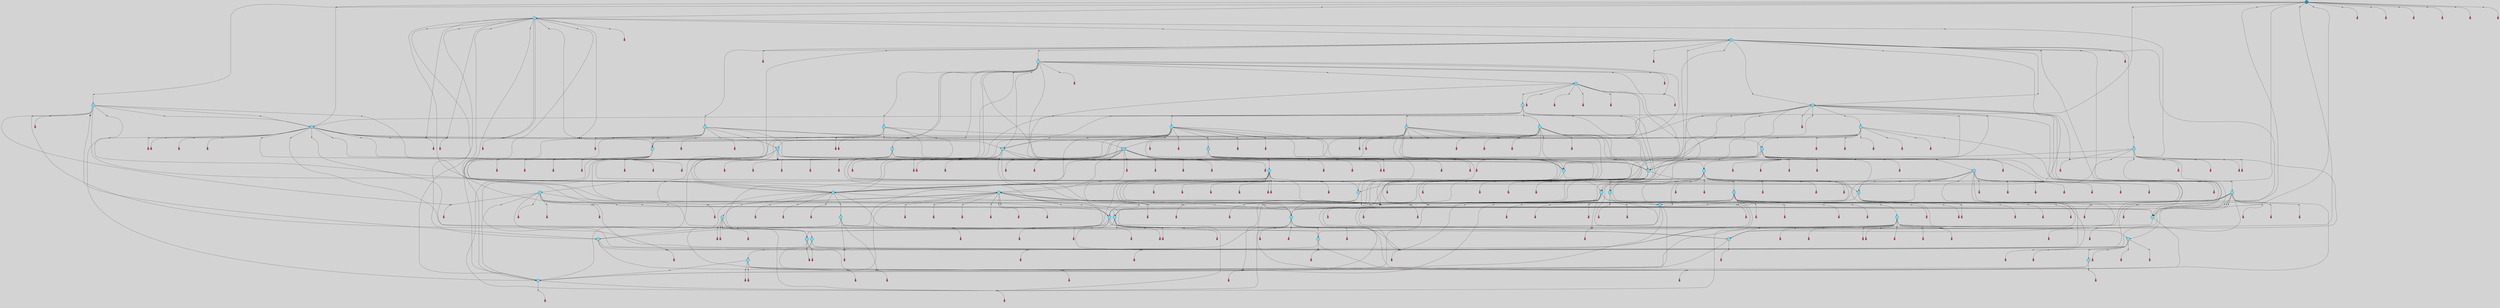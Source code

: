 // File exported with GEGELATI v1.3.1
// On the 2024-04-10 14:23:23
// With the File::TPGGraphDotExporter
digraph{
	graph[pad = "0.212, 0.055" bgcolor = lightgray]
	node[shape=circle style = filled label = ""]
		T0 [fillcolor="#66ddff"]
		T1 [fillcolor="#66ddff"]
		T2 [fillcolor="#66ddff"]
		T3 [fillcolor="#66ddff"]
		T5 [fillcolor="#66ddff"]
		T6 [fillcolor="#66ddff"]
		T7 [fillcolor="#66ddff"]
		T8 [fillcolor="#66ddff"]
		T27 [fillcolor="#66ddff"]
		T33 [fillcolor="#66ddff"]
		T65 [fillcolor="#66ddff"]
		T236 [fillcolor="#66ddff"]
		T261 [fillcolor="#66ddff"]
		T281 [fillcolor="#66ddff"]
		T415 [fillcolor="#66ddff"]
		T492 [fillcolor="#66ddff"]
		T578 [fillcolor="#66ddff"]
		T601 [fillcolor="#66ddff"]
		T671 [fillcolor="#66ddff"]
		T844 [fillcolor="#66ddff"]
		T898 [fillcolor="#66ddff"]
		T1053 [fillcolor="#66ddff"]
		T1144 [fillcolor="#66ddff"]
		T1158 [fillcolor="#66ddff"]
		T1263 [fillcolor="#66ddff"]
		T1295 [fillcolor="#66ddff"]
		T1412 [fillcolor="#66ddff"]
		T1531 [fillcolor="#66ddff"]
		T1695 [fillcolor="#66ddff"]
		T1711 [fillcolor="#66ddff"]
		T1736 [fillcolor="#66ddff"]
		T1752 [fillcolor="#66ddff"]
		T1762 [fillcolor="#66ddff"]
		T1776 [fillcolor="#66ddff"]
		T1866 [fillcolor="#66ddff"]
		T1934 [fillcolor="#66ddff"]
		T2097 [fillcolor="#66ddff"]
		T2110 [fillcolor="#66ddff"]
		T2283 [fillcolor="#66ddff"]
		T2340 [fillcolor="#66ddff"]
		T2360 [fillcolor="#66ddff"]
		T2406 [fillcolor="#66ddff"]
		T2408 [fillcolor="#66ddff"]
		T2725 [fillcolor="#66ddff"]
		T2727 [fillcolor="#66ddff"]
		T2759 [fillcolor="#66ddff"]
		T3056 [fillcolor="#66ddff"]
		T3118 [fillcolor="#66ddff"]
		T3719 [fillcolor="#66ddff"]
		T5152 [fillcolor="#66ddff"]
		T5235 [fillcolor="#66ddff"]
		T5577 [fillcolor="#66ddff"]
		T6155 [fillcolor="#66ddff"]
		T7927 [fillcolor="#1199bb"]
		P191734 [fillcolor="#cccccc" shape=point] //
		I191734 [shape=box style=invis label="1|3&3|4#3|7#4|6#3|3#4|6#0|0&#92;n9|3&0|3#4|1#2|4#0|3#2|0#0|7&#92;n5|3&0|4#0|1#4|2#2|7#0|2#2|1&#92;n3|7&4|7#4|7#1|1#3|7#2|0#0|6&#92;n0|5&0|2#1|1#0|0#0|5#0|6#0|7&#92;n"]
		P191734 -> I191734[style=invis]
		A96042 [fillcolor="#ff3366" shape=box margin=0.03 width=0 height=0 label="0"]
		T0 -> P191734 -> A96042
		P191735 [fillcolor="#cccccc" shape=point] //
		I191735 [shape=box style=invis label="4|5&4|5#0|0#0|2#1|2#4|7#0|6&#92;n10|6&3|2#1|4#0|0#2|0#0|5#3|5&#92;n9|1&3|4#2|1#2|7#1|5#2|7#2|5&#92;n0|6&3|0#1|1#0|1#3|7#0|4#2|3&#92;n11|3&4|2#3|3#3|0#1|3#1|5#4|6&#92;n8|4&4|0#0|1#2|2#2|3#2|0#2|3&#92;n5|5&0|3#2|0#2|1#3|6#3|5#3|1&#92;n9|7&4|0#1|4#1|1#4|2#4|0#4|6&#92;n"]
		P191735 -> I191735[style=invis]
		A96043 [fillcolor="#ff3366" shape=box margin=0.03 width=0 height=0 label="1"]
		T0 -> P191735 -> A96043
		P191736 [fillcolor="#cccccc" shape=point] //
		I191736 [shape=box style=invis label="5|4&2|7#4|1#1|6#3|3#2|2#2|5&#92;n2|1&4|4#4|5#0|2#3|7#1|6#1|0&#92;n11|4&4|7#3|5#1|4#1|6#4|0#3|1&#92;n2|5&0|2#0|2#2|3#0|3#0|3#2|3&#92;n5|3&4|7#3|5#0|1#2|3#3|5#2|3&#92;n11|5&3|2#3|0#4|1#0|0#4|5#4|0&#92;n1|2&3|0#1|6#0|3#2|2#4|6#1|1&#92;n"]
		P191736 -> I191736[style=invis]
		A96044 [fillcolor="#ff3366" shape=box margin=0.03 width=0 height=0 label="1"]
		T1 -> P191736 -> A96044
		P191737 [fillcolor="#cccccc" shape=point] //
		I191737 [shape=box style=invis label="8|0&4|1#0|2#4|1#3|3#2|4#2|0&#92;n9|4&3|1#3|2#2|1#0|7#0|6#3|3&#92;n7|0&1|3#3|7#0|5#1|7#4|4#2|4&#92;n7|6&1|4#1|2#0|2#0|4#3|0#2|4&#92;n10|3&2|2#4|2#2|4#0|6#4|0#3|5&#92;n2|1&3|3#1|0#4|5#1|4#4|2#3|4&#92;n8|4&4|1#4|2#0|4#4|5#2|2#1|3&#92;n4|7&3|5#1|7#1|1#2|0#3|0#4|2&#92;n5|7&1|0#4|4#2|5#4|0#0|4#2|3&#92;n7|7&0|1#0|1#2|3#4|6#2|4#1|7&#92;n"]
		P191737 -> I191737[style=invis]
		A96045 [fillcolor="#ff3366" shape=box margin=0.03 width=0 height=0 label="2"]
		T1 -> P191737 -> A96045
		P191738 [fillcolor="#cccccc" shape=point] //
		I191738 [shape=box style=invis label="0|2&1|4#2|2#2|3#3|3#1|6#4|1&#92;n4|3&2|6#3|6#0|7#4|2#2|2#4|1&#92;n11|3&3|2#2|2#4|4#3|4#1|1#4|6&#92;n"]
		P191738 -> I191738[style=invis]
		A96046 [fillcolor="#ff3366" shape=box margin=0.03 width=0 height=0 label="2"]
		T2 -> P191738 -> A96046
		P191739 [fillcolor="#cccccc" shape=point] //
		I191739 [shape=box style=invis label="1|7&1|7#1|2#2|3#3|1#4|3#2|7&#92;n11|1&4|4#4|1#3|5#1|1#0|5#0|5&#92;n8|3&0|4#1|6#3|1#1|6#3|6#0|1&#92;n"]
		P191739 -> I191739[style=invis]
		A96047 [fillcolor="#ff3366" shape=box margin=0.03 width=0 height=0 label="3"]
		T2 -> P191739 -> A96047
		P191740 [fillcolor="#cccccc" shape=point] //
		I191740 [shape=box style=invis label="10|0&3|3#3|4#1|2#3|7#0|5#4|0&#92;n0|5&2|0#4|4#2|6#0|7#3|3#3|6&#92;n4|4&2|6#0|2#4|1#2|1#1|1#3|1&#92;n4|5&0|1#0|0#2|6#1|3#0|7#2|7&#92;n"]
		P191740 -> I191740[style=invis]
		A96048 [fillcolor="#ff3366" shape=box margin=0.03 width=0 height=0 label="3"]
		T3 -> P191740 -> A96048
		P191741 [fillcolor="#cccccc" shape=point] //
		I191741 [shape=box style=invis label="8|5&1|3#0|6#4|2#1|0#2|2#4|0&#92;n5|2&3|7#4|0#4|4#3|0#4|7#3|3&#92;n4|5&2|4#0|1#0|2#2|0#0|2#1|4&#92;n9|6&3|0#2|7#2|1#2|4#0|3#2|2&#92;n7|3&3|7#4|5#0|1#0|7#2|7#4|2&#92;n0|5&1|6#1|1#1|7#0|1#2|6#2|6&#92;n8|0&4|5#3|4#1|1#2|7#0|3#4|5&#92;n5|5&2|7#2|3#3|1#0|2#3|2#1|3&#92;n6|4&4|0#4|0#2|3#4|4#3|7#1|5&#92;n"]
		P191741 -> I191741[style=invis]
		A96049 [fillcolor="#ff3366" shape=box margin=0.03 width=0 height=0 label="4"]
		T3 -> P191741 -> A96049
		P191742 [fillcolor="#cccccc" shape=point] //
		I191742 [shape=box style=invis label="2|0&2|5#3|7#3|1#2|0#3|5#3|1&#92;n5|4&0|0#4|7#2|4#4|1#0|6#1|1&#92;n10|0&2|5#4|0#0|7#3|2#1|5#0|2&#92;n10|2&0|6#1|4#1|0#2|1#1|3#2|2&#92;n2|5&2|5#0|0#0|7#0|5#3|3#2|1&#92;n6|0&0|2#0|1#4|1#2|4#2|4#2|1&#92;n0|0&0|3#3|5#2|7#0|2#1|2#4|7&#92;n3|0&2|6#4|1#3|0#2|0#4|0#4|0&#92;n8|3&1|7#3|2#2|7#3|3#1|0#3|5&#92;n"]
		P191742 -> I191742[style=invis]
		A96050 [fillcolor="#ff3366" shape=box margin=0.03 width=0 height=0 label="5"]
		T5 -> P191742 -> A96050
		P191743 [fillcolor="#cccccc" shape=point] //
		I191743 [shape=box style=invis label="5|6&3|3#2|7#2|5#2|0#1|4#1|1&#92;n2|1&1|6#2|6#2|2#1|7#4|7#2|6&#92;n"]
		P191743 -> I191743[style=invis]
		A96051 [fillcolor="#ff3366" shape=box margin=0.03 width=0 height=0 label="6"]
		T5 -> P191743 -> A96051
		P191744 [fillcolor="#cccccc" shape=point] //
		I191744 [shape=box style=invis label="11|0&0|4#0|5#1|2#0|6#2|4#0|0&#92;n0|4&4|0#1|5#4|0#2|3#2|1#0|7&#92;n5|7&1|3#3|1#1|6#0|3#1|1#0|1&#92;n4|5&2|6#3|7#2|5#4|7#4|3#0|1&#92;n5|4&1|5#1|2#1|6#2|3#4|2#1|3&#92;n9|2&3|1#1|5#1|3#0|3#0|1#4|2&#92;n5|6&0|3#4|2#0|5#2|2#1|0#1|6&#92;n7|7&2|7#2|6#1|5#1|4#2|3#4|2&#92;n"]
		P191744 -> I191744[style=invis]
		A96052 [fillcolor="#ff3366" shape=box margin=0.03 width=0 height=0 label="6"]
		T6 -> P191744 -> A96052
		P191745 [fillcolor="#cccccc" shape=point] //
		I191745 [shape=box style=invis label="6|3&1|0#4|5#3|7#1|6#1|0#0|3&#92;n5|4&0|6#1|0#1|3#1|6#2|5#1|1&#92;n7|5&2|4#0|4#2|5#0|1#0|3#4|5&#92;n6|2&2|6#3|5#2|0#3|2#2|1#0|7&#92;n4|7&0|3#2|5#2|0#0|3#0|2#0|4&#92;n7|6&4|6#3|6#4|0#1|1#3|4#1|2&#92;n"]
		P191745 -> I191745[style=invis]
		A96053 [fillcolor="#ff3366" shape=box margin=0.03 width=0 height=0 label="7"]
		T6 -> P191745 -> A96053
		P191746 [fillcolor="#cccccc" shape=point] //
		I191746 [shape=box style=invis label="0|4&4|1#3|1#3|6#1|5#2|4#4|1&#92;n8|1&3|0#3|4#2|0#0|3#3|0#0|7&#92;n"]
		P191746 -> I191746[style=invis]
		A96054 [fillcolor="#ff3366" shape=box margin=0.03 width=0 height=0 label="7"]
		T7 -> P191746 -> A96054
		P191747 [fillcolor="#cccccc" shape=point] //
		I191747 [shape=box style=invis label="2|6&2|5#4|6#1|5#2|5#4|5#4|7&#92;n7|3&4|4#4|7#1|5#0|6#4|4#3|2&#92;n10|4&2|1#3|0#3|2#0|2#4|0#3|4&#92;n6|7&1|6#4|6#1|7#4|0#1|6#0|1&#92;n8|1&1|5#0|5#1|6#4|7#1|6#1|0&#92;n5|7&4|3#0|0#2|7#0|6#1|6#2|7&#92;n4|3&2|4#2|1#2|1#1|6#3|6#0|7&#92;n11|6&0|6#3|6#3|5#4|5#1|5#3|5&#92;n6|2&2|5#2|6#3|4#2|3#1|4#1|1&#92;n"]
		P191747 -> I191747[style=invis]
		A96055 [fillcolor="#ff3366" shape=box margin=0.03 width=0 height=0 label="8"]
		T7 -> P191747 -> A96055
		P191748 [fillcolor="#cccccc" shape=point] //
		I191748 [shape=box style=invis label="7|3&2|3#0|4#0|4#3|4#1|1#1|0&#92;n10|5&4|1#4|7#0|3#0|4#4|5#2|4&#92;n4|3&0|5#2|1#3|7#4|7#4|6#2|0&#92;n2|1&2|2#1|3#3|0#0|3#0|2#3|5&#92;n9|1&2|1#1|5#4|1#2|3#3|0#0|0&#92;n5|7&1|6#4|7#4|0#2|3#4|2#2|2&#92;n1|5&4|7#3|4#2|7#0|1#0|6#3|3&#92;n9|0&0|6#0|6#3|1#1|6#1|4#0|6&#92;n5|5&0|2#3|2#3|6#3|0#2|1#0|5&#92;n"]
		P191748 -> I191748[style=invis]
		A96056 [fillcolor="#ff3366" shape=box margin=0.03 width=0 height=0 label="8"]
		T8 -> P191748 -> A96056
		P191749 [fillcolor="#cccccc" shape=point] //
		I191749 [shape=box style=invis label="10|0&2|3#3|6#0|2#4|0#4|4#1|3&#92;n5|1&3|1#4|3#4|1#4|3#1|7#4|0&#92;n0|2&0|1#4|3#3|1#4|6#3|6#0|3&#92;n"]
		P191749 -> I191749[style=invis]
		A96057 [fillcolor="#ff3366" shape=box margin=0.03 width=0 height=0 label="0"]
		T8 -> P191749 -> A96057
		T6 -> P191734
		P191750 [fillcolor="#cccccc" shape=point] //
		I191750 [shape=box style=invis label="8|1&1|2#4|3#3|6#4|2#0|1#4|7&#92;n1|5&1|7#0|1#4|4#1|7#2|4#0|7&#92;n8|7&3|6#1|5#1|3#2|6#2|6#2|1&#92;n6|7&1|7#2|4#1|3#0|5#2|1#1|7&#92;n"]
		P191750 -> I191750[style=invis]
		A96058 [fillcolor="#ff3366" shape=box margin=0.03 width=0 height=0 label="5"]
		T7 -> P191750 -> A96058
		T8 -> P191739
		T27 -> P191738
		P191751 [fillcolor="#cccccc" shape=point] //
		I191751 [shape=box style=invis label="1|0&1|7#1|2#2|3#3|1#4|3#2|7&#92;n8|3&0|4#1|6#3|1#1|6#3|6#0|1&#92;n11|1&4|4#4|1#3|5#1|1#0|5#0|5&#92;n"]
		P191751 -> I191751[style=invis]
		A96059 [fillcolor="#ff3366" shape=box margin=0.03 width=0 height=0 label="3"]
		T27 -> P191751 -> A96059
		T27 -> P191748
		T27 -> P191744
		P191752 [fillcolor="#cccccc" shape=point] //
		I191752 [shape=box style=invis label="0|4&1|0#3|1#2|5#2|3#4|5#1|5&#92;n8|6&1|7#2|2#2|6#3|3#1|3#0|0&#92;n10|6&3|5#4|6#3|0#3|4#2|2#2|0&#92;n3|1&0|1#0|5#1|0#1|5#2|2#3|6&#92;n11|5&2|2#0|0#3|3#1|1#2|6#3|4&#92;n6|6&3|0#4|2#3|5#4|3#2|1#2|7&#92;n4|0&3|1#3|2#2|3#4|6#2|4#2|0&#92;n0|1&0|4#2|4#1|0#2|1#4|3#1|6&#92;n3|7&0|2#2|6#1|1#4|5#4|3#1|5&#92;n"]
		P191752 -> I191752[style=invis]
		A96060 [fillcolor="#ff3366" shape=box margin=0.03 width=0 height=0 label="4"]
		T27 -> P191752 -> A96060
		T27 -> P191738
		T33 -> P191752
		T33 -> P191750
		T33 -> P191747
		P191753 [fillcolor="#cccccc" shape=point] //
		I191753 [shape=box style=invis label="2|0&2|5#3|7#3|1#2|0#3|5#3|1&#92;n5|4&0|0#4|7#2|4#4|1#0|6#1|3&#92;n3|0&2|6#4|1#3|0#2|0#4|0#4|0&#92;n10|2&0|6#1|4#1|0#2|1#1|3#2|2&#92;n2|5&2|5#0|0#0|7#0|5#3|3#2|1&#92;n6|0&0|2#0|1#4|1#2|4#2|4#2|1&#92;n0|0&0|3#3|5#2|7#0|2#1|2#4|7&#92;n10|0&2|5#4|0#0|7#3|2#1|5#0|2&#92;n8|3&1|7#3|2#2|7#3|3#1|0#3|5&#92;n"]
		P191753 -> I191753[style=invis]
		T33 -> P191753 -> T7
		T33 -> P191744
		P191754 [fillcolor="#cccccc" shape=point] //
		I191754 [shape=box style=invis label="0|4&1|0#3|1#2|5#2|3#4|5#1|5&#92;n8|6&1|7#2|2#2|6#3|3#1|3#0|0&#92;n10|6&3|5#4|6#3|0#3|4#2|2#2|0&#92;n4|0&3|3#3|2#2|3#4|6#2|4#2|0&#92;n6|6&3|0#4|2#3|5#4|3#2|1#2|7&#92;n4|0&2|4#2|5#3|3#0|5#0|0#1|7&#92;n3|1&0|1#0|5#1|0#1|5#2|2#3|6&#92;n0|1&0|4#2|4#1|0#2|1#4|3#1|6&#92;n3|7&0|2#2|6#1|1#4|5#4|3#1|5&#92;n"]
		P191754 -> I191754[style=invis]
		A96061 [fillcolor="#ff3366" shape=box margin=0.03 width=0 height=0 label="4"]
		T65 -> P191754 -> A96061
		T65 -> P191750
		T65 -> P191739
		P191755 [fillcolor="#cccccc" shape=point] //
		I191755 [shape=box style=invis label="7|3&2|3#0|4#0|4#3|4#1|1#1|0&#92;n10|5&4|1#4|7#0|3#0|4#4|5#2|4&#92;n4|3&4|5#2|1#3|7#4|7#4|6#2|0&#92;n5|7&1|6#4|7#4|0#2|3#4|2#2|2&#92;n9|1&2|1#1|5#4|1#2|3#3|0#0|0&#92;n2|1&2|2#1|3#3|0#0|3#0|2#3|5&#92;n1|6&4|7#3|4#2|7#0|1#0|6#3|3&#92;n5|5&0|2#3|2#3|6#3|0#2|1#0|5&#92;n9|0&0|6#0|6#3|1#1|6#1|4#0|6&#92;n"]
		P191755 -> I191755[style=invis]
		T236 -> P191755 -> T5
		T236 -> P191745
		T236 -> P191741
		T236 -> P191734
		P191756 [fillcolor="#cccccc" shape=point] //
		I191756 [shape=box style=invis label="10|6&3|5#4|6#3|0#3|4#2|2#2|0&#92;n0|4&1|0#3|4#2|5#2|3#4|5#1|5&#92;n3|1&0|1#0|5#1|0#1|5#2|2#3|6&#92;n0|1&0|4#2|4#1|0#2|1#4|3#1|6&#92;n6|6&3|0#4|2#3|5#4|3#2|1#2|7&#92;n4|0&3|0#3|2#2|3#4|6#2|4#2|0&#92;n11|5&2|2#0|0#3|3#1|1#2|6#3|4&#92;n3|7&0|2#2|6#1|1#4|5#4|3#1|5&#92;n"]
		P191756 -> I191756[style=invis]
		A96062 [fillcolor="#ff3366" shape=box margin=0.03 width=0 height=0 label="4"]
		T236 -> P191756 -> A96062
		P191757 [fillcolor="#cccccc" shape=point] //
		I191757 [shape=box style=invis label="1|5&1|7#0|1#4|4#1|7#2|4#0|7&#92;n8|7&3|6#1|5#1|3#2|6#2|6#2|1&#92;n9|1&3|7#3|0#0|3#3|0#0|6#4|2&#92;n6|7&1|7#2|4#1|3#0|5#2|1#1|7&#92;n"]
		P191757 -> I191757[style=invis]
		A96063 [fillcolor="#ff3366" shape=box margin=0.03 width=0 height=0 label="5"]
		T236 -> P191757 -> A96063
		T261 -> P191739
		T261 -> P191741
		P191758 [fillcolor="#cccccc" shape=point] //
		I191758 [shape=box style=invis label="7|0&1|7#3|6#1|1#1|6#4|2#1|2&#92;n5|3&0|7#0|1#4|2#2|7#0|2#2|1&#92;n9|3&0|3#4|1#2|4#0|3#2|0#0|7&#92;n1|3&3|4#3|7#4|6#3|3#4|6#0|0&#92;n3|7&4|7#4|7#1|1#3|7#2|0#0|6&#92;n0|5&0|2#1|1#0|0#0|5#0|6#0|7&#92;n"]
		P191758 -> I191758[style=invis]
		A96064 [fillcolor="#ff3366" shape=box margin=0.03 width=0 height=0 label="0"]
		T261 -> P191758 -> A96064
		P191759 [fillcolor="#cccccc" shape=point] //
		I191759 [shape=box style=invis label="0|4&1|0#3|1#2|5#2|3#4|5#1|5&#92;n8|6&1|7#2|2#2|6#3|3#1|3#3|0&#92;n6|6&3|0#4|2#3|5#4|3#2|1#2|7&#92;n3|1&0|1#0|5#1|0#1|5#2|2#3|6&#92;n11|5&2|2#0|0#3|3#1|1#2|6#3|4&#92;n10|6&3|5#4|6#3|0#3|4#2|2#2|0&#92;n4|0&3|1#3|2#2|3#4|6#2|4#2|0&#92;n0|1&0|4#2|4#1|0#2|1#4|3#1|6&#92;n3|7&0|2#2|6#1|1#4|5#4|3#1|5&#92;n"]
		P191759 -> I191759[style=invis]
		A96065 [fillcolor="#ff3366" shape=box margin=0.03 width=0 height=0 label="4"]
		T281 -> P191759 -> A96065
		P191760 [fillcolor="#cccccc" shape=point] //
		I191760 [shape=box style=invis label="1|3&3|4#3|7#4|6#3|3#4|6#0|0&#92;n9|3&0|3#4|1#2|4#0|3#2|0#0|7&#92;n5|3&0|4#0|1#4|2#2|7#0|2#2|1&#92;n3|0&4|7#4|7#1|1#3|7#2|0#0|6&#92;n10|5&2|0#0|2#0|3#1|1#2|6#4|4&#92;n"]
		P191760 -> I191760[style=invis]
		A96066 [fillcolor="#ff3366" shape=box margin=0.03 width=0 height=0 label="0"]
		T281 -> P191760 -> A96066
		T281 -> P191746
		T281 -> P191734
		P191761 [fillcolor="#cccccc" shape=point] //
		I191761 [shape=box style=invis label="9|0&0|6#0|6#3|1#1|6#1|4#0|6&#92;n10|5&4|1#4|7#0|3#0|4#4|5#2|4&#92;n4|3&0|5#2|1#3|7#4|7#4|6#2|0&#92;n2|1&2|2#1|3#3|0#0|3#0|2#3|5&#92;n9|1&2|1#1|5#4|1#2|3#3|0#0|0&#92;n5|7&1|6#4|7#4|0#2|3#4|2#2|2&#92;n5|0&0|2#3|2#3|6#3|0#2|1#0|5&#92;n7|3&2|3#0|4#0|4#3|4#1|1#1|0&#92;n8|5&4|7#3|4#2|7#0|1#0|6#3|3&#92;n"]
		P191761 -> I191761[style=invis]
		A96067 [fillcolor="#ff3366" shape=box margin=0.03 width=0 height=0 label="8"]
		T415 -> P191761 -> A96067
		P191762 [fillcolor="#cccccc" shape=point] //
		I191762 [shape=box style=invis label="7|3&2|3#0|4#0|4#3|4#1|1#1|0&#92;n10|5&4|1#4|7#0|3#0|4#4|5#2|4&#92;n4|3&0|5#2|1#3|7#4|7#4|6#2|0&#92;n5|7&1|6#4|7#4|0#2|3#4|2#2|2&#92;n2|1&2|2#1|3#3|0#0|3#0|2#3|5&#92;n1|5&4|7#3|4#2|7#0|1#0|6#3|3&#92;n9|0&0|6#0|6#3|2#1|6#1|4#0|6&#92;n5|5&0|2#3|2#3|6#3|0#2|1#0|5&#92;n8|2&3|7#2|5#1|0#4|3#1|4#2|1&#92;n"]
		P191762 -> I191762[style=invis]
		A96068 [fillcolor="#ff3366" shape=box margin=0.03 width=0 height=0 label="8"]
		T415 -> P191762 -> A96068
		T415 -> P191738
		P191763 [fillcolor="#cccccc" shape=point] //
		I191763 [shape=box style=invis label="8|0&4|1#0|2#4|1#3|3#2|4#2|0&#92;n9|4&3|1#3|2#2|1#0|7#0|6#3|3&#92;n7|0&1|3#3|7#4|5#1|7#4|4#1|4&#92;n8|4&4|1#4|2#0|4#4|5#2|2#1|3&#92;n10|3&2|2#4|2#2|4#0|6#4|0#3|5&#92;n7|6&1|4#1|2#0|2#0|4#3|0#2|4&#92;n7|7&0|1#0|1#2|3#4|6#2|4#1|7&#92;n5|7&1|0#4|4#2|5#4|0#0|4#2|3&#92;n4|7&3|5#1|7#1|1#2|0#3|0#4|2&#92;n"]
		P191763 -> I191763[style=invis]
		T415 -> P191763 -> T281
		P191764 [fillcolor="#cccccc" shape=point] //
		I191764 [shape=box style=invis label="5|0&2|2#4|7#0|1#0|7#4|2#0|0&#92;n1|7&1|7#1|2#2|3#3|1#4|3#2|7&#92;n11|1&4|4#4|1#2|5#1|1#0|5#0|5&#92;n"]
		P191764 -> I191764[style=invis]
		A96069 [fillcolor="#ff3366" shape=box margin=0.03 width=0 height=0 label="3"]
		T415 -> P191764 -> A96069
		T415 -> P191742
		T492 -> P191742
		P191765 [fillcolor="#cccccc" shape=point] //
		I191765 [shape=box style=invis label="11|0&0|4#0|5#1|2#0|6#2|4#0|0&#92;n0|4&4|0#1|5#4|0#2|3#2|1#0|7&#92;n5|7&1|3#3|1#1|6#0|3#1|1#0|1&#92;n4|5&2|6#3|7#2|5#4|7#4|3#0|1&#92;n5|4&1|5#1|2#1|6#2|3#4|2#1|3&#92;n7|7&2|7#2|6#1|5#1|4#2|3#4|2&#92;n5|6&0|3#4|2#0|5#2|2#1|0#4|6&#92;n9|2&3|1#1|5#1|3#0|3#0|1#4|2&#92;n"]
		P191765 -> I191765[style=invis]
		A96070 [fillcolor="#ff3366" shape=box margin=0.03 width=0 height=0 label="6"]
		T492 -> P191765 -> A96070
		P191766 [fillcolor="#cccccc" shape=point] //
		I191766 [shape=box style=invis label="8|7&3|3#4|3#1|3#0|6#4|2#3|5&#92;n9|3&0|3#4|1#2|4#0|3#2|0#0|7&#92;n1|3&3|4#3|7#4|6#3|3#4|6#0|0&#92;n3|7&4|7#4|7#1|1#3|7#2|0#0|6&#92;n0|5&0|2#1|1#0|0#0|5#0|6#0|7&#92;n"]
		P191766 -> I191766[style=invis]
		A96071 [fillcolor="#ff3366" shape=box margin=0.03 width=0 height=0 label="0"]
		T492 -> P191766 -> A96071
		P191767 [fillcolor="#cccccc" shape=point] //
		I191767 [shape=box style=invis label="0|4&1|0#3|1#2|5#2|3#4|5#1|5&#92;n8|6&1|7#2|2#2|6#3|3#1|3#0|5&#92;n4|0&3|1#3|2#2|3#4|6#2|4#2|0&#92;n11|5&2|2#0|0#3|3#1|1#2|6#3|4&#92;n6|6&3|0#4|2#3|5#4|3#2|1#2|7&#92;n3|1&0|1#0|5#1|0#1|5#2|2#3|6&#92;n0|1&0|4#2|4#1|0#2|1#4|3#1|6&#92;n3|7&0|2#2|6#1|1#4|5#4|3#1|5&#92;n"]
		P191767 -> I191767[style=invis]
		A96072 [fillcolor="#ff3366" shape=box margin=0.03 width=0 height=0 label="4"]
		T492 -> P191767 -> A96072
		P191768 [fillcolor="#cccccc" shape=point] //
		I191768 [shape=box style=invis label="7|3&2|3#0|4#0|4#3|4#1|1#1|0&#92;n5|6&0|2#3|2#3|6#3|0#2|1#0|5&#92;n4|3&0|5#2|1#3|7#4|7#4|6#2|0&#92;n2|1&2|2#1|3#3|0#0|3#0|2#3|5&#92;n5|7&1|6#4|7#4|0#2|3#4|2#2|2&#92;n1|5&4|7#3|4#2|7#0|1#0|6#3|3&#92;n9|0&0|6#0|6#3|1#1|6#1|4#0|6&#92;n10|5&4|1#4|7#0|3#0|4#4|5#2|4&#92;n"]
		P191768 -> I191768[style=invis]
		A96073 [fillcolor="#ff3366" shape=box margin=0.03 width=0 height=0 label="8"]
		T492 -> P191768 -> A96073
		T492 -> P191739
		P191769 [fillcolor="#cccccc" shape=point] //
		I191769 [shape=box style=invis label="5|5&0|2#3|2#3|1#3|0#2|5#0|5&#92;n7|3&2|3#0|1#0|7#0|4#1|1#3|0&#92;n0|3&0|5#2|1#3|7#4|7#0|6#2|0&#92;n6|0&3|4#3|4#2|1#3|6#0|6#3|7&#92;n9|1&2|1#1|5#4|2#2|3#3|3#0|3&#92;n9|6&2|0#1|1#2|2#0|5#1|4#1|1&#92;n6|1&4|1#0|7#3|1#2|4#4|6#2|0&#92;n"]
		P191769 -> I191769[style=invis]
		A96074 [fillcolor="#ff3366" shape=box margin=0.03 width=0 height=0 label="8"]
		T492 -> P191769 -> A96074
		P191770 [fillcolor="#cccccc" shape=point] //
		I191770 [shape=box style=invis label="1|3&3|4#3|7#4|6#3|3#4|6#0|0&#92;n0|5&0|2#1|1#0|0#0|5#0|6#0|7&#92;n5|3&0|4#0|1#4|2#2|7#0|4#2|1&#92;n3|7&2|6#2|3#1|0#2|2#3|3#3|1&#92;n3|7&4|7#4|7#1|1#3|7#2|0#0|6&#92;n9|3&0|3#4|1#2|4#0|3#2|0#0|7&#92;n"]
		P191770 -> I191770[style=invis]
		T492 -> P191770 -> T8
		T578 -> P191769
		P191771 [fillcolor="#cccccc" shape=point] //
		I191771 [shape=box style=invis label="8|4&3|0#4|0#1|3#1|7#2|5#2|7&#92;n3|5&0|7#4|6#1|7#2|5#4|3#0|2&#92;n8|4&0|3#2|1#1|5#3|5#2|6#3|1&#92;n7|0&4|3#4|7#3|0#4|2#4|2#2|7&#92;n9|6&0|1#4|6#3|7#0|4#0|2#2|5&#92;n"]
		P191771 -> I191771[style=invis]
		T578 -> P191771 -> T236
		T578 -> P191734
		T578 -> P191766
		P191772 [fillcolor="#cccccc" shape=point] //
		I191772 [shape=box style=invis label="7|1&4|1#0|1#2|7#4|3#4|1#2|2&#92;n1|0&1|7#1|2#2|3#3|1#4|3#2|7&#92;n"]
		P191772 -> I191772[style=invis]
		A96075 [fillcolor="#ff3366" shape=box margin=0.03 width=0 height=0 label="3"]
		T601 -> P191772 -> A96075
		T601 -> P191749
		P191773 [fillcolor="#cccccc" shape=point] //
		I191773 [shape=box style=invis label="5|3&2|3#2|7#3|0#1|2#1|6#3|6&#92;n0|2&3|2#3|7#4|7#1|1#4|2#1|5&#92;n1|0&4|2#1|0#1|4#3|4#2|7#0|4&#92;n5|7&0|3#4|6#3|6#4|7#4|5#0|6&#92;n"]
		P191773 -> I191773[style=invis]
		A96076 [fillcolor="#ff3366" shape=box margin=0.03 width=0 height=0 label="5"]
		T601 -> P191773 -> A96076
		P191774 [fillcolor="#cccccc" shape=point] //
		I191774 [shape=box style=invis label="4|4&1|7#0|3#1|3#3|4#2|1#3|7&#92;n6|4&1|5#0|1#4|7#3|2#2|5#4|2&#92;n2|0&1|7#1|5#2|3#4|4#3|2#2|7&#92;n5|5&4|6#2|3#0|4#3|1#3|0#3|3&#92;n4|3&0|3#4|0#2|7#4|5#2|2#2|4&#92;n2|3&1|1#0|1#3|2#0|1#4|7#3|4&#92;n"]
		P191774 -> I191774[style=invis]
		A96077 [fillcolor="#ff3366" shape=box margin=0.03 width=0 height=0 label="6"]
		T601 -> P191774 -> A96077
		P191775 [fillcolor="#cccccc" shape=point] //
		I191775 [shape=box style=invis label="8|0&4|1#0|2#4|1#3|3#2|4#2|0&#92;n9|4&3|1#3|2#2|1#0|7#0|6#3|3&#92;n7|0&1|3#3|7#0|5#1|7#4|4#2|4&#92;n7|6&1|4#1|2#0|2#0|4#3|0#2|4&#92;n10|3&1|2#4|2#2|4#0|6#4|0#3|5&#92;n2|1&3|3#1|0#4|5#1|4#4|2#3|4&#92;n8|4&4|1#4|2#0|4#4|5#2|2#1|3&#92;n7|7&0|1#0|1#2|3#4|6#2|4#1|7&#92;n5|7&1|0#4|4#2|5#4|0#0|4#2|3&#92;n4|7&3|5#1|7#1|1#2|0#3|0#4|2&#92;n"]
		P191775 -> I191775[style=invis]
		A96078 [fillcolor="#ff3366" shape=box margin=0.03 width=0 height=0 label="2"]
		T601 -> P191775 -> A96078
		T601 -> P191742
		P191776 [fillcolor="#cccccc" shape=point] //
		I191776 [shape=box style=invis label="3|7&4|7#4|7#1|1#3|7#2|0#0|6&#92;n1|3&3|4#3|7#4|6#3|3#4|6#0|0&#92;n9|3&0|3#4|1#2|4#0|2#2|0#0|7&#92;n5|3&0|4#0|1#4|2#2|7#0|2#2|1&#92;n10|0&4|1#1|3#3|2#3|3#3|4#4|7&#92;n0|5&0|2#1|1#0|0#0|5#0|6#0|7&#92;n"]
		P191776 -> I191776[style=invis]
		A96079 [fillcolor="#ff3366" shape=box margin=0.03 width=0 height=0 label="0"]
		T601 -> P191776 -> A96079
		P191777 [fillcolor="#cccccc" shape=point] //
		I191777 [shape=box style=invis label="1|5&1|7#0|1#4|4#1|7#2|4#0|7&#92;n8|1&1|2#4|3#3|6#4|2#0|1#4|7&#92;n8|7&3|6#1|5#1|3#2|6#2|6#1|1&#92;n"]
		P191777 -> I191777[style=invis]
		A96080 [fillcolor="#ff3366" shape=box margin=0.03 width=0 height=0 label="5"]
		T601 -> P191777 -> A96080
		P191778 [fillcolor="#cccccc" shape=point] //
		I191778 [shape=box style=invis label="8|1&1|2#4|3#3|6#4|2#0|1#4|7&#92;n6|7&1|7#2|4#1|3#0|5#2|1#1|7&#92;n11|3&0|7#1|3#2|0#3|7#1|6#0|2&#92;n8|7&3|6#1|5#1|3#2|6#2|6#2|1&#92;n1|5&1|7#0|1#4|4#1|7#2|4#0|7&#92;n"]
		P191778 -> I191778[style=invis]
		A96081 [fillcolor="#ff3366" shape=box margin=0.03 width=0 height=0 label="5"]
		T671 -> P191778 -> A96081
		P191779 [fillcolor="#cccccc" shape=point] //
		I191779 [shape=box style=invis label="0|0&4|4#0|7#2|6#2|4#4|5#0|5&#92;n"]
		P191779 -> I191779[style=invis]
		A96082 [fillcolor="#ff3366" shape=box margin=0.03 width=0 height=0 label="5"]
		T671 -> P191779 -> A96082
		P191780 [fillcolor="#cccccc" shape=point] //
		I191780 [shape=box style=invis label="6|0&3|1#2|3#1|4#4|3#0|5#3|2&#92;n11|1&4|4#4|1#3|5#1|1#0|5#0|5&#92;n2|2&2|5#0|1#4|1#1|0#0|4#2|5&#92;n8|3&0|4#2|6#3|1#1|6#3|6#0|1&#92;n"]
		P191780 -> I191780[style=invis]
		A96083 [fillcolor="#ff3366" shape=box margin=0.03 width=0 height=0 label="3"]
		T671 -> P191780 -> A96083
		P191781 [fillcolor="#cccccc" shape=point] //
		I191781 [shape=box style=invis label="3|1&4|2#2|7#3|3#3|5#2|4#2|3&#92;n8|1&1|5#0|5#1|6#4|7#1|6#1|0&#92;n6|2&2|5#2|6#3|4#2|3#1|5#1|1&#92;n5|0&1|2#1|6#2|3#3|2#2|3#1|1&#92;n0|6&2|7#3|4#3|4#2|6#0|5#4|7&#92;n7|3&4|4#4|7#1|5#0|6#1|4#3|2&#92;n0|5&2|1#1|1#2|6#0|5#4|7#0|3&#92;n11|6&0|6#3|6#4|5#4|6#1|5#3|5&#92;n"]
		P191781 -> I191781[style=invis]
		A96084 [fillcolor="#ff3366" shape=box margin=0.03 width=0 height=0 label="8"]
		T671 -> P191781 -> A96084
		P191782 [fillcolor="#cccccc" shape=point] //
		I191782 [shape=box style=invis label="11|4&0|4#0|3#4|5#0|0#2|1#4|6&#92;n3|2&2|2#1|1#3|3#3|4#4|3#2|0&#92;n7|6&4|3#3|6#4|0#1|1#3|4#1|2&#92;n7|5&2|4#0|4#2|5#0|1#0|3#4|5&#92;n3|0&4|6#4|2#1|2#0|4#3|0#2|6&#92;n6|3&2|6#3|5#2|0#3|1#2|1#0|7&#92;n9|7&2|3#1|7#4|4#3|4#4|5#3|4&#92;n"]
		P191782 -> I191782[style=invis]
		A96085 [fillcolor="#ff3366" shape=box margin=0.03 width=0 height=0 label="7"]
		T671 -> P191782 -> A96085
		P191783 [fillcolor="#cccccc" shape=point] //
		I191783 [shape=box style=invis label="10|2&3|7#1|6#0|7#0|4#1|1#1|6&#92;n5|0&3|2#2|7#1|5#2|0#1|3#1|1&#92;n10|6&0|5#4|5#0|4#2|2#0|1#1|6&#92;n5|3&1|6#0|3#1|7#2|0#4|2#1|5&#92;n"]
		P191783 -> I191783[style=invis]
		T671 -> P191783 -> T65
		T671 -> P191769
		T844 -> P191742
		P191784 [fillcolor="#cccccc" shape=point] //
		I191784 [shape=box style=invis label="7|6&4|3#4|0#4|5#3|7#3|7#1|7&#92;n11|3&3|2#2|3#3|0#2|3#1|5#4|6&#92;n8|5&1|5#0|0#3|7#3|2#3|2#0|7&#92;n9|1&3|4#2|1#2|7#1|5#2|7#2|5&#92;n8|4&4|0#0|1#2|2#2|3#2|0#2|3&#92;n9|0&4|0#1|4#1|1#4|2#4|0#4|6&#92;n11|3&4|3#2|5#4|7#4|1#1|1#3|3&#92;n5|5&0|3#2|0#2|1#3|6#1|5#3|1&#92;n"]
		P191784 -> I191784[style=invis]
		T844 -> P191784 -> T578
		P191785 [fillcolor="#cccccc" shape=point] //
		I191785 [shape=box style=invis label="5|3&3|4#0|1#4|2#2|7#0|2#2|1&#92;n8|4&0|5#4|6#3|0#2|4#4|2#0|1&#92;n4|0&1|5#4|3#2|0#3|1#1|5#4|4&#92;n5|7&4|6#1|1#0|7#2|2#0|7#0|7&#92;n9|3&0|0#4|1#2|4#0|3#4|0#0|7&#92;n0|4&1|7#0|4#4|0#2|0#2|4#2|5&#92;n11|5&4|7#2|3#1|4#4|5#3|3#1|1&#92;n3|7&4|1#4|7#1|1#3|7#2|0#0|6&#92;n"]
		P191785 -> I191785[style=invis]
		A96086 [fillcolor="#ff3366" shape=box margin=0.03 width=0 height=0 label="0"]
		T844 -> P191785 -> A96086
		P191786 [fillcolor="#cccccc" shape=point] //
		I191786 [shape=box style=invis label="2|0&2|5#3|7#3|1#2|0#3|5#3|1&#92;n10|0&2|5#4|0#0|7#3|2#1|5#0|2&#92;n10|2&0|7#1|4#1|0#2|1#1|3#2|2&#92;n3|0&2|6#4|1#3|0#2|0#4|0#4|0&#92;n6|0&0|2#0|1#4|1#2|4#2|4#2|1&#92;n2|5&2|5#0|0#0|7#0|5#3|3#2|1&#92;n11|7&2|0#1|6#2|0#2|0#3|3#3|4&#92;n3|4&2|7#4|2#2|6#1|7#4|5#4|3&#92;n0|0&0|3#3|5#2|1#0|2#1|2#4|7&#92;n8|3&1|7#3|2#2|7#3|3#1|0#3|5&#92;n"]
		P191786 -> I191786[style=invis]
		A96087 [fillcolor="#ff3366" shape=box margin=0.03 width=0 height=0 label="5"]
		T844 -> P191786 -> A96087
		P191787 [fillcolor="#cccccc" shape=point] //
		I191787 [shape=box style=invis label="2|2&3|7#0|0#1|1#0|7#2|0#4|4&#92;n9|6&4|4#3|1#0|7#3|1#1|2#3|0&#92;n3|2&0|7#4|3#0|7#3|7#4|5#0|6&#92;n0|5&0|2#1|1#0|0#1|1#0|6#1|7&#92;n0|0&2|4#1|1#0|6#4|2#3|7#0|7&#92;n"]
		P191787 -> I191787[style=invis]
		A96088 [fillcolor="#ff3366" shape=box margin=0.03 width=0 height=0 label="0"]
		T844 -> P191787 -> A96088
		P191788 [fillcolor="#cccccc" shape=point] //
		I191788 [shape=box style=invis label="2|0&1|4#2|0#3|3#4|7#0|3#2|6&#92;n1|4&1|4#0|2#3|6#2|5#4|4#0|4&#92;n"]
		P191788 -> I191788[style=invis]
		A96089 [fillcolor="#ff3366" shape=box margin=0.03 width=0 height=0 label="7"]
		T898 -> P191788 -> A96089
		T898 -> P191734
		P191789 [fillcolor="#cccccc" shape=point] //
		I191789 [shape=box style=invis label="2|1&2|1#3|0#3|1#3|2#3|2#0|0&#92;n4|0&1|3#0|0#2|2#2|5#0|0#3|6&#92;n6|5&1|0#1|3#1|1#4|1#3|2#1|6&#92;n9|7&4|2#3|1#2|3#1|3#4|2#3|7&#92;n8|1&2|7#3|4#2|0#0|3#3|3#0|7&#92;n"]
		P191789 -> I191789[style=invis]
		A96090 [fillcolor="#ff3366" shape=box margin=0.03 width=0 height=0 label="7"]
		T898 -> P191789 -> A96090
		P191790 [fillcolor="#cccccc" shape=point] //
		I191790 [shape=box style=invis label="0|4&2|2#4|7#3|3#2|3#0|5#0|6&#92;n8|7&3|5#1|6#4|1#3|1#4|7#1|6&#92;n7|2&4|4#0|4#4|3#1|1#1|7#0|4&#92;n5|7&1|6#3|1#4|0#1|7#2|3#0|1&#92;n7|0&3|7#1|5#2|4#2|3#2|7#0|0&#92;n"]
		P191790 -> I191790[style=invis]
		T898 -> P191790 -> T33
		T898 -> P191752
		P191791 [fillcolor="#cccccc" shape=point] //
		I191791 [shape=box style=invis label="2|0&2|5#3|7#3|1#2|0#3|5#3|1&#92;n5|4&0|0#4|7#2|4#4|1#0|6#1|1&#92;n10|0&2|5#4|0#0|7#3|2#1|5#0|2&#92;n9|2&1|7#0|7#2|0#4|0#1|0#0|1&#92;n10|2&0|6#1|4#1|0#2|1#1|3#2|2&#92;n2|5&2|5#0|0#0|7#0|5#3|3#2|1&#92;n8|3&1|7#3|2#2|7#3|3#1|0#3|5&#92;n0|0&0|3#3|5#2|7#0|2#1|2#4|7&#92;n3|0&2|6#4|1#3|0#2|0#4|0#4|0&#92;n6|0&3|2#0|1#4|1#2|4#2|4#2|1&#92;n"]
		P191791 -> I191791[style=invis]
		A96091 [fillcolor="#ff3366" shape=box margin=0.03 width=0 height=0 label="5"]
		T898 -> P191791 -> A96091
		P191792 [fillcolor="#cccccc" shape=point] //
		I191792 [shape=box style=invis label="2|0&2|5#3|7#3|1#2|0#3|5#3|1&#92;n0|0&0|3#3|5#2|7#0|2#1|2#4|7&#92;n3|0&2|6#4|1#3|0#2|0#4|0#4|0&#92;n2|2&4|1#2|3#1|3#3|6#4|7#1|6&#92;n2|5&2|5#0|0#0|7#0|5#3|3#2|1&#92;n10|2&0|6#1|4#1|0#2|1#1|3#2|2&#92;n10|0&3|4#4|0#0|7#3|2#1|5#0|2&#92;n3|5&3|6#0|3#0|7#2|0#3|4#4|6&#92;n3|6&2|1#1|3#3|1#4|3#1|7#4|5&#92;n"]
		P191792 -> I191792[style=invis]
		A96092 [fillcolor="#ff3366" shape=box margin=0.03 width=0 height=0 label="5"]
		T898 -> P191792 -> A96092
		P191793 [fillcolor="#cccccc" shape=point] //
		I191793 [shape=box style=invis label="10|0&1|6#3|3#4|1#1|7#4|7#0|5&#92;n8|0&1|7#3|2#0|3#2|7#2|6#0|6&#92;n0|7&3|3#4|7#4|3#4|1#1|1#4|4&#92;n"]
		P191793 -> I191793[style=invis]
		T898 -> P191793 -> T844
		P191794 [fillcolor="#cccccc" shape=point] //
		I191794 [shape=box style=invis label="7|0&1|2#1|6#0|2#3|0#4|1#2|1&#92;n5|0&2|3#0|7#1|1#0|2#2|1#2|3&#92;n5|3&1|2#2|7#1|3#1|4#2|4#0|1&#92;n"]
		P191794 -> I191794[style=invis]
		A96093 [fillcolor="#ff3366" shape=box margin=0.03 width=0 height=0 label="7"]
		T1053 -> P191794 -> A96093
		T1053 -> P191779
		T1053 -> P191791
		P191795 [fillcolor="#cccccc" shape=point] //
		I191795 [shape=box style=invis label="0|1&3|6#4|0#4|0#2|2#2|1#3|3&#92;n7|0&2|4#4|7#3|7#4|7#1|6#4|6&#92;n5|6&2|0#4|6#4|5#3|3#1|6#3|0&#92;n2|3&3|3#0|1#0|1#1|4#1|2#4|1&#92;n9|4&2|5#1|4#1|6#1|7#1|2#3|5&#92;n11|5&0|0#2|2#4|7#2|5#4|3#1|4&#92;n8|1&2|6#3|5#1|3#3|3#2|6#3|7&#92;n5|3&1|0#2|5#1|3#3|2#0|7#1|2&#92;n1|4&2|2#1|2#1|1#3|7#1|5#0|4&#92;n"]
		P191795 -> I191795[style=invis]
		A96094 [fillcolor="#ff3366" shape=box margin=0.03 width=0 height=0 label="7"]
		T1053 -> P191795 -> A96094
		P191796 [fillcolor="#cccccc" shape=point] //
		I191796 [shape=box style=invis label="9|7&0|2#1|7#3|2#3|1#0|4#0|7&#92;n6|1&4|1#0|7#3|1#2|4#4|6#2|0&#92;n7|3&2|3#0|1#0|7#0|4#1|1#3|0&#92;n0|3&0|5#2|1#3|7#4|7#0|6#2|0&#92;n6|0&3|4#3|4#2|1#3|6#0|6#3|7&#92;n9|1&2|1#1|5#4|2#2|3#3|3#0|3&#92;n9|6&2|0#1|1#2|2#0|5#1|4#1|1&#92;n0|5&0|2#3|2#3|1#3|0#2|5#0|5&#92;n"]
		P191796 -> I191796[style=invis]
		A96095 [fillcolor="#ff3366" shape=box margin=0.03 width=0 height=0 label="8"]
		T1053 -> P191796 -> A96095
		P191797 [fillcolor="#cccccc" shape=point] //
		I191797 [shape=box style=invis label="1|0&4|2#1|0#1|4#3|4#2|7#0|4&#92;n0|2&3|2#3|7#4|7#1|1#4|2#1|5&#92;n5|3&2|3#2|7#3|0#1|2#1|3#3|6&#92;n5|7&0|3#4|6#3|6#4|7#4|5#0|6&#92;n"]
		P191797 -> I191797[style=invis]
		A96096 [fillcolor="#ff3366" shape=box margin=0.03 width=0 height=0 label="5"]
		T1053 -> P191797 -> A96096
		P191798 [fillcolor="#cccccc" shape=point] //
		I191798 [shape=box style=invis label="0|6&0|1#4|2#4|5#4|5#3|3#3|5&#92;n11|1&1|7#2|3#1|5#4|1#2|3#1|7&#92;n4|6&2|1#4|5#2|1#2|6#0|5#1|5&#92;n11|6&0|7#3|5#3|5#4|1#4|5#1|2&#92;n6|0&2|3#2|6#4|1#3|4#1|0#1|4&#92;n6|4&2|5#2|2#3|0#0|1#4|7#0|1&#92;n9|6&3|5#4|4#2|7#4|0#4|2#4|3&#92;n3|2&2|5#4|6#1|1#2|5#3|5#1|7&#92;n2|0&3|1#0|6#1|2#3|5#3|3#4|2&#92;n"]
		P191798 -> I191798[style=invis]
		A96097 [fillcolor="#ff3366" shape=box margin=0.03 width=0 height=0 label="8"]
		T1053 -> P191798 -> A96097
		P191799 [fillcolor="#cccccc" shape=point] //
		I191799 [shape=box style=invis label="5|3&1|2#2|7#1|3#1|4#2|4#0|1&#92;n7|0&1|5#1|6#0|2#3|0#4|1#2|1&#92;n"]
		P191799 -> I191799[style=invis]
		A96098 [fillcolor="#ff3366" shape=box margin=0.03 width=0 height=0 label="7"]
		T1144 -> P191799 -> A96098
		T1144 -> P191791
		P191800 [fillcolor="#cccccc" shape=point] //
		I191800 [shape=box style=invis label="0|6&3|0#2|1#2|1#2|4#1|3#2|2&#92;n3|4&4|6#2|2#4|7#0|1#1|7#0|3&#92;n4|0&1|6#4|5#0|5#3|5#2|2#4|5&#92;n7|5&4|6#2|7#1|7#1|4#3|5#2|6&#92;n2|7&0|4#4|7#2|7#4|6#1|3#1|7&#92;n7|1&0|1#2|5#1|6#2|3#1|1#1|3&#92;n9|5&4|3#2|6#4|4#3|6#3|3#0|5&#92;n"]
		P191800 -> I191800[style=invis]
		T1144 -> P191800 -> T5
		P191801 [fillcolor="#cccccc" shape=point] //
		I191801 [shape=box style=invis label="2|0&2|5#3|7#3|1#2|0#3|5#3|1&#92;n5|4&0|0#4|7#2|4#4|1#0|6#1|1&#92;n10|0&2|5#4|0#0|7#3|2#1|5#0|2&#92;n3|7&2|2#1|6#2|7#2|5#4|1#1|0&#92;n2|5&2|5#0|0#0|7#0|5#3|3#2|1&#92;n6|0&4|2#0|1#4|1#2|4#2|4#2|1&#92;n10|2&0|6#1|4#1|0#2|1#1|3#2|2&#92;n0|0&0|3#3|5#2|7#0|2#1|2#4|7&#92;n3|0&2|6#4|1#3|0#2|0#4|0#4|0&#92;n8|3&1|7#3|2#2|7#3|3#1|0#3|5&#92;n"]
		P191801 -> I191801[style=invis]
		A96099 [fillcolor="#ff3366" shape=box margin=0.03 width=0 height=0 label="5"]
		T1144 -> P191801 -> A96099
		P191802 [fillcolor="#cccccc" shape=point] //
		I191802 [shape=box style=invis label="4|4&1|7#0|3#1|3#3|4#2|1#3|7&#92;n2|0&1|7#1|5#2|3#4|4#3|2#2|7&#92;n6|4&1|5#0|1#4|7#0|2#2|5#4|2&#92;n2|3&1|1#0|1#3|2#0|1#4|7#3|4&#92;n4|3&0|3#4|0#2|7#4|5#2|2#2|4&#92;n10|5&2|0#3|5#3|2#2|5#4|2#1|3&#92;n5|5&4|5#2|3#0|4#3|1#3|0#3|3&#92;n"]
		P191802 -> I191802[style=invis]
		A96100 [fillcolor="#ff3366" shape=box margin=0.03 width=0 height=0 label="6"]
		T1144 -> P191802 -> A96100
		P191803 [fillcolor="#cccccc" shape=point] //
		I191803 [shape=box style=invis label="2|0&2|5#4|1#3|0#2|3#0|1#1|4&#92;n11|2&0|5#1|1#1|1#2|0#1|6#3|0&#92;n1|5&4|7#2|4#2|7#0|1#0|6#3|3&#92;n5|3&1|3#3|0#0|4#0|7#1|4#1|4&#92;n6|5&1|6#4|6#2|4#0|2#4|0#0|0&#92;n2|3&2|2#1|3#3|0#0|3#0|2#3|5&#92;n10|5&4|1#4|7#0|4#0|2#2|7#2|4&#92;n6|7&2|3#3|0#4|6#1|5#4|6#0|3&#92;n9|7&4|4#0|7#3|0#4|7#1|7#0|3&#92;n10|1&3|4#0|6#0|7#1|2#3|5#1|4&#92;n"]
		P191803 -> I191803[style=invis]
		T1144 -> P191803 -> T492
		P191804 [fillcolor="#cccccc" shape=point] //
		I191804 [shape=box style=invis label="2|5&3|5#0|3#0|7#4|5#3|3#2|1&#92;n0|6&0|3#3|5#2|7#0|2#1|2#4|7&#92;n10|0&2|6#4|1#3|0#2|0#4|0#4|0&#92;n2|4&2|5#1|5#3|2#0|6#4|6#2|1&#92;n2|1&2|5#3|7#4|1#2|0#3|3#3|1&#92;n10|0&2|5#4|0#0|7#3|0#3|5#0|2&#92;n10|2&0|6#1|6#1|0#2|1#1|3#2|2&#92;n2|0&1|3#3|7#2|6#4|7#1|7#2|0&#92;n7|7&2|5#2|0#4|6#3|3#3|3#4|0&#92;n"]
		P191804 -> I191804[style=invis]
		A96101 [fillcolor="#ff3366" shape=box margin=0.03 width=0 height=0 label="5"]
		T1144 -> P191804 -> A96101
		P191805 [fillcolor="#cccccc" shape=point] //
		I191805 [shape=box style=invis label="5|4&0|0#4|7#2|4#4|1#0|6#1|1&#92;n10|2&0|6#1|4#1|0#2|1#4|3#2|2&#92;n8|3&1|7#3|2#4|7#3|3#0|0#3|5&#92;n2|5&2|5#0|0#0|7#0|5#3|3#2|1&#92;n0|0&0|1#3|5#2|7#0|2#2|2#4|7&#92;n4|1&0|5#1|3#3|1#2|6#4|7#4|4&#92;n3|0&2|6#4|1#3|0#2|0#4|0#4|0&#92;n10|0&4|5#4|0#0|7#3|2#1|5#0|2&#92;n"]
		P191805 -> I191805[style=invis]
		T1144 -> P191805 -> T415
		P191806 [fillcolor="#cccccc" shape=point] //
		I191806 [shape=box style=invis label="8|1&3|0#3|4#2|0#0|3#3|0#0|7&#92;n0|4&3|1#3|1#3|6#1|5#2|4#4|1&#92;n"]
		P191806 -> I191806[style=invis]
		A96102 [fillcolor="#ff3366" shape=box margin=0.03 width=0 height=0 label="7"]
		T1144 -> P191806 -> A96102
		P191807 [fillcolor="#cccccc" shape=point] //
		I191807 [shape=box style=invis label="1|5&1|7#0|1#4|4#1|7#2|4#4|7&#92;n8|7&3|6#1|5#1|3#2|6#2|6#2|1&#92;n9|6&4|1#4|7#0|4#4|2#3|0#4|3&#92;n6|7&1|7#2|4#1|3#0|5#2|1#1|7&#92;n"]
		P191807 -> I191807[style=invis]
		A96103 [fillcolor="#ff3366" shape=box margin=0.03 width=0 height=0 label="5"]
		T1144 -> P191807 -> A96103
		T1158 -> P191799
		P191808 [fillcolor="#cccccc" shape=point] //
		I191808 [shape=box style=invis label="8|3&1|7#3|2#2|7#3|3#1|0#3|5&#92;n5|4&0|0#4|7#2|4#4|1#0|6#1|1&#92;n10|0&2|5#4|0#0|7#3|2#1|5#0|2&#92;n9|2&1|7#0|7#2|0#4|0#1|0#0|1&#92;n2|5&2|5#0|0#0|7#0|5#3|3#2|1&#92;n11|3&1|5#4|6#0|1#1|2#0|7#2|7&#92;n2|0&2|5#1|7#3|1#2|0#3|5#3|1&#92;n0|0&0|3#3|5#2|7#0|2#1|2#4|7&#92;n3|0&2|6#4|1#3|0#2|0#4|0#4|0&#92;n6|0&3|2#0|1#4|1#2|4#2|4#2|1&#92;n"]
		P191808 -> I191808[style=invis]
		T1158 -> P191808 -> T671
		P191809 [fillcolor="#cccccc" shape=point] //
		I191809 [shape=box style=invis label="7|2&0|5#0|4#4|4#1|6#1|3#3|0&#92;n0|1&4|1#1|4#2|2#2|3#0|1#2|0&#92;n7|6&2|0#3|4#0|4#4|0#2|5#4|5&#92;n10|0&3|0#3|6#2|6#4|5#0|6#1|2&#92;n0|6&4|0#1|0#2|6#4|0#3|2#3|6&#92;n11|3&2|4#4|2#2|3#0|7#0|3#1|4&#92;n10|1&3|7#0|0#2|1#2|7#1|0#3|3&#92;n3|4&2|5#0|5#1|1#3|6#0|7#0|4&#92;n0|5&2|1#1|5#4|0#2|3#3|0#0|0&#92;n"]
		P191809 -> I191809[style=invis]
		T1158 -> P191809 -> T0
		P191810 [fillcolor="#cccccc" shape=point] //
		I191810 [shape=box style=invis label="3|0&2|6#4|1#3|0#2|0#4|0#4|0&#92;n10|2&4|1#3|2#0|7#3|5#1|6#2|2&#92;n1|0&2|2#0|1#4|1#2|4#2|4#2|1&#92;n5|4&0|0#4|7#2|4#1|3#0|6#1|1&#92;n9|4&2|5#4|5#2|3#4|3#0|1#0|2&#92;n4|5&1|0#3|7#4|1#1|6#4|7#0|6&#92;n8|3&0|1#3|2#2|5#2|2#0|3#2|2&#92;n5|5&3|2#4|5#1|3#3|2#1|0#2|2&#92;n11|2&0|6#1|4#1|0#1|1#1|3#2|2&#92;n"]
		P191810 -> I191810[style=invis]
		A96104 [fillcolor="#ff3366" shape=box margin=0.03 width=0 height=0 label="5"]
		T1158 -> P191810 -> A96104
		P191811 [fillcolor="#cccccc" shape=point] //
		I191811 [shape=box style=invis label="4|4&1|7#0|3#1|3#3|4#2|1#3|7&#92;n6|4&1|5#0|1#4|7#0|2#2|5#4|2&#92;n2|0&1|7#1|5#2|3#4|4#3|2#2|7&#92;n2|3&1|1#0|1#3|2#0|1#4|7#3|4&#92;n4|3&0|3#4|0#2|7#4|5#2|2#2|4&#92;n10|5&2|0#3|5#3|2#2|5#4|2#1|3&#92;n5|5&4|6#2|3#0|4#3|1#3|0#3|3&#92;n"]
		P191811 -> I191811[style=invis]
		A96105 [fillcolor="#ff3366" shape=box margin=0.03 width=0 height=0 label="6"]
		T1158 -> P191811 -> A96105
		P191812 [fillcolor="#cccccc" shape=point] //
		I191812 [shape=box style=invis label="6|1&2|2#1|5#0|0#2|3#4|5#2|7&#92;n9|1&3|2#4|2#2|7#2|5#0|3#1|7&#92;n7|0&4|5#1|4#2|4#4|0#1|4#4|4&#92;n11|4&3|0#1|4#4|3#4|7#3|2#0|4&#92;n5|2&3|5#0|4#0|6#3|2#2|0#1|2&#92;n0|4&4|0#2|2#3|4#1|0#1|3#1|0&#92;n2|2&4|1#0|3#4|6#0|6#4|6#4|6&#92;n"]
		P191812 -> I191812[style=invis]
		A96106 [fillcolor="#ff3366" shape=box margin=0.03 width=0 height=0 label="5"]
		T1158 -> P191812 -> A96106
		T1158 -> P191746
		T1158 -> P191734
		P191813 [fillcolor="#cccccc" shape=point] //
		I191813 [shape=box style=invis label="10|6&3|2#1|4#0|0#2|0#0|5#3|5&#92;n0|6&3|0#1|1#0|1#3|7#0|4#2|3&#92;n11|3&3|2#3|3#3|0#1|3#1|5#4|6&#92;n8|4&4|0#0|1#2|2#2|3#2|0#2|3&#92;n8|5&1|5#0|0#3|7#3|2#3|2#0|7&#92;n6|0&3|7#3|2#3|2#1|5#4|4#2|5&#92;n5|5&0|3#2|0#2|1#3|6#1|5#3|1&#92;n9|7&4|0#1|4#1|1#4|2#4|0#4|6&#92;n"]
		P191813 -> I191813[style=invis]
		A96107 [fillcolor="#ff3366" shape=box margin=0.03 width=0 height=0 label="1"]
		T1158 -> P191813 -> A96107
		P191814 [fillcolor="#cccccc" shape=point] //
		I191814 [shape=box style=invis label="0|1&0|0#2|3#1|4#1|4#1|4#4|6&#92;n8|3&0|1#3|2#1|3#4|0#3|3#0|7&#92;n2|5&1|4#1|3#0|1#1|2#3|4#0|4&#92;n5|0&1|4#4|5#1|1#3|3#2|5#0|6&#92;n"]
		P191814 -> I191814[style=invis]
		A96108 [fillcolor="#ff3366" shape=box margin=0.03 width=0 height=0 label="7"]
		T1158 -> P191814 -> A96108
		P191815 [fillcolor="#cccccc" shape=point] //
		I191815 [shape=box style=invis label="10|0&3|3#3|4#1|2#3|7#0|5#4|0&#92;n6|1&3|0#1|7#3|1#1|3#4|5#0|2&#92;n4|5&0|1#0|0#2|6#1|3#0|7#2|7&#92;n4|4&2|6#0|2#4|1#0|1#1|1#3|1&#92;n"]
		P191815 -> I191815[style=invis]
		A96109 [fillcolor="#ff3366" shape=box margin=0.03 width=0 height=0 label="3"]
		T1158 -> P191815 -> A96109
		P191816 [fillcolor="#cccccc" shape=point] //
		I191816 [shape=box style=invis label="1|2&0|7#4|1#2|3#3|4#4|0#0|6&#92;n7|2&0|5#0|4#4|4#1|6#1|3#3|0&#92;n3|4&2|5#0|5#1|1#3|6#0|7#0|4&#92;n10|0&3|0#3|6#2|6#4|5#0|6#1|2&#92;n7|6&2|0#2|4#0|4#4|0#2|5#4|5&#92;n1|1&2|4#3|6#3|2#1|7#0|6#3|4&#92;n10|1&3|7#0|0#2|1#2|7#1|2#3|3&#92;n11|3&2|4#4|2#2|3#0|7#0|3#1|4&#92;n0|1&4|1#1|4#2|2#2|3#3|1#2|0&#92;n0|5&2|1#1|5#4|0#2|3#3|0#0|0&#92;n"]
		P191816 -> I191816[style=invis]
		A96110 [fillcolor="#ff3366" shape=box margin=0.03 width=0 height=0 label="8"]
		T1158 -> P191816 -> A96110
		P191817 [fillcolor="#cccccc" shape=point] //
		I191817 [shape=box style=invis label="8|1&3|2#2|3#0|7#2|6#4|4#1|4&#92;n9|1&2|1#1|5#4|2#2|3#3|3#3|3&#92;n6|0&3|4#3|4#2|1#3|6#0|6#3|7&#92;n10|0&3|6#3|7#3|1#2|1#1|7#1|7&#92;n5|5&0|2#3|2#3|1#3|0#2|5#0|5&#92;n9|6&2|0#1|1#2|2#4|5#1|4#1|1&#92;n8|2&2|6#3|2#0|7#3|3#1|4#4|6&#92;n7|3&4|3#0|1#0|7#0|4#1|1#2|0&#92;n"]
		P191817 -> I191817[style=invis]
		A96111 [fillcolor="#ff3366" shape=box margin=0.03 width=0 height=0 label="8"]
		T1158 -> P191817 -> A96111
		P191818 [fillcolor="#cccccc" shape=point] //
		I191818 [shape=box style=invis label="10|2&2|2#4|7#0|7#2|5#1|6#0|1&#92;n4|0&3|0#2|6#1|7#1|3#0|6#4|2&#92;n"]
		P191818 -> I191818[style=invis]
		A96112 [fillcolor="#ff3366" shape=box margin=0.03 width=0 height=0 label="7"]
		T1158 -> P191818 -> A96112
		T1263 -> P191791
		P191819 [fillcolor="#cccccc" shape=point] //
		I191819 [shape=box style=invis label="7|2&0|5#0|4#4|4#1|6#1|3#3|0&#92;n3|4&2|5#0|5#1|1#3|6#0|7#0|4&#92;n1|1&2|4#3|6#3|2#1|7#0|6#3|4&#92;n7|6&2|0#3|4#0|4#4|0#2|5#4|5&#92;n10|0&3|0#3|6#2|6#4|5#0|6#1|2&#92;n10|1&3|7#0|0#2|1#2|7#1|2#3|3&#92;n11|3&2|4#4|2#2|3#0|7#0|3#1|4&#92;n0|1&4|1#1|4#2|2#2|3#3|1#2|0&#92;n0|5&2|1#1|5#4|0#2|3#3|0#0|0&#92;n"]
		P191819 -> I191819[style=invis]
		A96113 [fillcolor="#ff3366" shape=box margin=0.03 width=0 height=0 label="8"]
		T1263 -> P191819 -> A96113
		P191820 [fillcolor="#cccccc" shape=point] //
		I191820 [shape=box style=invis label="0|6&3|4#2|1#2|1#2|4#1|3#2|2&#92;n8|4&2|7#4|0#2|7#4|1#4|4#2|1&#92;n4|0&1|6#4|5#0|5#3|5#2|2#4|5&#92;n2|7&0|4#4|7#2|7#4|6#1|3#1|7&#92;n3|0&3|6#2|5#2|0#3|6#2|6#0|7&#92;n7|5&4|6#2|7#1|7#1|4#3|5#2|6&#92;n7|1&0|1#2|5#1|6#2|3#1|1#1|3&#92;n9|5&4|3#2|6#4|4#3|6#3|3#0|5&#92;n"]
		P191820 -> I191820[style=invis]
		T1263 -> P191820 -> T5
		T1263 -> P191777
		P191821 [fillcolor="#cccccc" shape=point] //
		I191821 [shape=box style=invis label="3|7&2|2#1|6#2|7#2|5#4|1#1|0&#92;n5|4&0|0#4|7#2|4#4|1#0|6#1|1&#92;n10|0&2|0#4|0#0|7#3|2#1|5#0|2&#92;n0|0&0|3#3|5#2|7#0|2#1|2#4|7&#92;n2|5&2|5#0|0#0|7#0|5#3|3#2|1&#92;n6|4&4|2#0|1#4|1#2|4#2|4#2|1&#92;n2|0&2|5#3|7#3|1#2|0#3|5#3|1&#92;n10|2&0|6#1|4#0|0#2|1#1|3#2|2&#92;n6|2&2|1#4|7#1|3#1|2#1|5#1|3&#92;n3|0&4|6#4|1#3|0#2|0#4|0#4|0&#92;n"]
		P191821 -> I191821[style=invis]
		A96114 [fillcolor="#ff3366" shape=box margin=0.03 width=0 height=0 label="5"]
		T1263 -> P191821 -> A96114
		P191822 [fillcolor="#cccccc" shape=point] //
		I191822 [shape=box style=invis label="1|5&4|7#2|4#2|7#0|1#0|2#3|3&#92;n11|2&0|5#1|1#1|1#2|0#1|6#3|0&#92;n2|0&2|5#4|1#3|0#2|3#0|1#1|4&#92;n6|5&1|6#4|6#2|4#0|2#4|0#0|0&#92;n2|3&2|2#1|3#3|0#0|3#0|2#3|5&#92;n10|5&4|1#4|7#0|4#0|2#2|7#2|4&#92;n6|7&2|3#3|0#4|6#1|5#4|6#0|3&#92;n9|7&4|4#0|7#3|0#4|7#1|7#0|3&#92;n10|1&3|4#0|6#0|7#1|2#3|5#1|4&#92;n"]
		P191822 -> I191822[style=invis]
		T1263 -> P191822 -> T1158
		P191823 [fillcolor="#cccccc" shape=point] //
		I191823 [shape=box style=invis label="2|5&3|5#0|3#0|7#4|5#3|3#2|1&#92;n0|6&0|3#3|5#2|7#0|2#1|2#4|7&#92;n10|2&0|6#1|6#1|0#2|1#1|3#2|2&#92;n2|4&2|5#1|5#3|2#0|6#4|6#2|1&#92;n2|1&2|5#3|7#4|1#2|0#3|3#3|1&#92;n10|0&2|5#4|0#0|7#3|0#3|5#0|2&#92;n10|0&2|6#4|1#3|0#2|0#4|0#4|0&#92;n2|0&1|3#3|7#2|0#4|7#1|7#2|0&#92;n7|7&2|5#2|0#4|6#3|3#3|3#4|0&#92;n"]
		P191823 -> I191823[style=invis]
		A96115 [fillcolor="#ff3366" shape=box margin=0.03 width=0 height=0 label="5"]
		T1263 -> P191823 -> A96115
		P191824 [fillcolor="#cccccc" shape=point] //
		I191824 [shape=box style=invis label="0|4&1|0#3|1#2|1#2|3#4|5#1|5&#92;n8|6&1|7#2|2#2|6#3|3#1|3#0|0&#92;n10|6&3|5#4|6#3|0#3|4#2|2#2|0&#92;n3|1&0|1#0|5#1|0#1|5#2|2#3|6&#92;n6|6&3|0#4|2#3|5#4|3#2|1#2|7&#92;n8|6&0|0#1|4#2|4#4|3#3|3#1|6&#92;n4|0&3|1#3|2#2|3#4|6#2|4#2|0&#92;n0|1&0|4#2|4#1|0#2|1#4|3#1|6&#92;n3|7&0|2#2|6#1|1#4|5#4|3#1|5&#92;n6|7&1|3#3|5#1|6#0|5#0|5#4|3&#92;n"]
		P191824 -> I191824[style=invis]
		A96116 [fillcolor="#ff3366" shape=box margin=0.03 width=0 height=0 label="4"]
		T1263 -> P191824 -> A96116
		P191825 [fillcolor="#cccccc" shape=point] //
		I191825 [shape=box style=invis label="0|1&3|6#4|0#4|0#2|2#2|1#3|3&#92;n7|0&2|4#4|7#3|7#4|7#1|6#4|6&#92;n5|6&2|0#4|6#4|5#3|3#1|6#3|0&#92;n2|3&3|3#0|1#0|1#1|4#1|2#4|1&#92;n9|4&2|5#1|4#1|6#1|7#1|2#3|5&#92;n4|2&4|4#4|0#4|1#1|0#0|2#3|2&#92;n11|5&0|0#2|2#4|7#2|5#4|3#1|4&#92;n5|3&1|0#2|5#1|3#3|2#0|7#1|2&#92;n8|1&2|6#3|5#1|3#3|3#2|6#3|7&#92;n1|4&2|2#1|2#1|1#3|5#1|5#0|4&#92;n"]
		P191825 -> I191825[style=invis]
		A96117 [fillcolor="#ff3366" shape=box margin=0.03 width=0 height=0 label="7"]
		T1263 -> P191825 -> A96117
		P191826 [fillcolor="#cccccc" shape=point] //
		I191826 [shape=box style=invis label="8|4&4|0#0|1#2|2#2|3#2|0#2|3&#92;n9|1&3|4#2|1#2|7#1|5#2|7#2|5&#92;n0|2&3|0#1|1#0|1#3|7#0|4#2|3&#92;n11|3&3|2#3|3#3|0#1|3#1|5#4|6&#92;n10|6&3|2#1|4#0|0#2|0#0|5#3|5&#92;n8|5&1|5#0|0#3|7#3|2#3|2#0|7&#92;n6|0&3|7#3|2#3|2#1|5#4|4#2|1&#92;n9|7&4|0#1|4#1|1#4|2#4|0#4|6&#92;n"]
		P191826 -> I191826[style=invis]
		A96118 [fillcolor="#ff3366" shape=box margin=0.03 width=0 height=0 label="1"]
		T1263 -> P191826 -> A96118
		P191827 [fillcolor="#cccccc" shape=point] //
		I191827 [shape=box style=invis label="2|0&2|5#3|7#3|1#2|0#3|5#3|1&#92;n10|0&2|5#4|0#0|7#3|2#1|5#0|2&#92;n9|2&1|7#0|7#2|0#4|0#1|0#0|1&#92;n10|2&0|6#1|4#1|0#2|1#1|3#2|2&#92;n2|5&2|5#0|0#0|7#0|5#3|2#2|1&#92;n8|3&1|7#3|2#2|7#3|3#1|0#3|5&#92;n6|0&3|2#0|1#4|1#2|4#2|4#2|1&#92;n3|0&2|6#4|1#3|0#2|0#4|0#4|0&#92;n0|0&0|3#3|5#2|7#0|2#1|2#4|7&#92;n"]
		P191827 -> I191827[style=invis]
		A96119 [fillcolor="#ff3366" shape=box margin=0.03 width=0 height=0 label="5"]
		T1263 -> P191827 -> A96119
		T1263 -> P191769
		P191828 [fillcolor="#cccccc" shape=point] //
		I191828 [shape=box style=invis label="10|0&2|3#3|6#0|2#4|0#4|4#1|3&#92;n8|2&0|1#4|3#3|1#4|6#3|6#0|3&#92;n5|1&3|1#4|3#4|1#4|3#1|7#4|0&#92;n"]
		P191828 -> I191828[style=invis]
		T1263 -> P191828 -> T27
		P191829 [fillcolor="#cccccc" shape=point] //
		I191829 [shape=box style=invis label="0|0&4|6#1|4#1|1#1|5#3|1#2|0&#92;n8|1&1|2#4|4#3|6#4|2#0|1#4|7&#92;n7|5&3|1#0|7#2|6#2|1#4|6#2|0&#92;n3|1&1|6#3|0#0|5#3|6#1|4#1|0&#92;n6|7&1|7#2|1#1|3#0|5#2|1#1|7&#92;n0|4&3|3#4|6#1|2#4|7#0|2#0|7&#92;n"]
		P191829 -> I191829[style=invis]
		A96120 [fillcolor="#ff3366" shape=box margin=0.03 width=0 height=0 label="5"]
		T1263 -> P191829 -> A96120
		T1263 -> P191742
		T1295 -> P191791
		P191830 [fillcolor="#cccccc" shape=point] //
		I191830 [shape=box style=invis label="2|0&2|5#4|1#3|0#2|3#0|1#1|4&#92;n10|1&3|4#0|6#0|7#1|2#3|5#1|4&#92;n9|7&4|4#0|7#3|0#4|7#1|7#0|3&#92;n5|3&1|3#3|0#0|4#0|7#1|4#1|4&#92;n0|5&1|6#4|6#2|4#0|2#4|0#0|0&#92;n2|3&2|2#1|3#3|0#0|3#0|2#3|5&#92;n10|5&4|1#4|7#0|4#0|4#2|7#2|4&#92;n6|7&2|3#3|0#4|6#1|5#4|6#0|3&#92;n1|5&4|7#2|4#2|7#0|1#0|6#3|3&#92;n11|2&0|5#1|1#1|1#2|0#1|6#3|0&#92;n"]
		P191830 -> I191830[style=invis]
		T1295 -> P191830 -> T492
		P191831 [fillcolor="#cccccc" shape=point] //
		I191831 [shape=box style=invis label="4|3&2|4#2|1#2|1#1|6#3|6#0|7&#92;n6|7&1|6#4|6#1|7#4|0#1|6#0|1&#92;n3|5&2|5#0|6#0|2#2|0#1|1#2|1&#92;n10|3&4|4#4|7#2|5#0|6#4|4#3|2&#92;n2|6&2|5#4|6#1|5#2|5#4|5#4|7&#92;n8|1&1|5#0|5#1|6#4|7#1|6#1|0&#92;n11|6&0|6#3|6#3|5#4|5#1|5#3|5&#92;n3|0&3|1#3|4#2|2#1|4#1|2#2|4&#92;n5|7&4|3#0|0#2|7#0|6#1|6#2|7&#92;n6|2&2|5#2|6#3|4#2|3#1|4#1|1&#92;n"]
		P191831 -> I191831[style=invis]
		A96121 [fillcolor="#ff3366" shape=box margin=0.03 width=0 height=0 label="8"]
		T1295 -> P191831 -> A96121
		P191832 [fillcolor="#cccccc" shape=point] //
		I191832 [shape=box style=invis label="1|3&1|7#2|3#4|6#0|7#2|5#0|0&#92;n2|5&2|5#3|0#2|2#3|7#4|5#3|4&#92;n6|7&0|0#4|6#1|1#0|0#2|4#0|6&#92;n5|1&3|1#4|3#4|1#4|3#1|7#0|0&#92;n2|5&0|0#1|5#0|4#3|7#4|1#2|4&#92;n8|0&1|2#3|6#2|6#0|0#1|2#1|2&#92;n"]
		P191832 -> I191832[style=invis]
		A96122 [fillcolor="#ff3366" shape=box margin=0.03 width=0 height=0 label="0"]
		T1295 -> P191832 -> A96122
		T1295 -> P191769
		P191833 [fillcolor="#cccccc" shape=point] //
		I191833 [shape=box style=invis label="5|3&3|1#2|7#1|3#2|5#2|0#0|1&#92;n10|0&3|1#1|6#0|1#3|3#1|2#3|4&#92;n"]
		P191833 -> I191833[style=invis]
		A96123 [fillcolor="#ff3366" shape=box margin=0.03 width=0 height=0 label="7"]
		T1295 -> P191833 -> A96123
		P191834 [fillcolor="#cccccc" shape=point] //
		I191834 [shape=box style=invis label="8|2&1|0#4|2#1|6#3|0#3|4#0|0&#92;n11|2&2|1#1|7#4|0#2|3#2|6#4|7&#92;n3|0&2|6#4|1#0|0#2|0#4|6#4|6&#92;n5|0&2|1#4|4#3|2#0|1#1|6#2|6&#92;n9|6&4|4#2|6#4|5#4|7#2|1#2|1&#92;n5|4&0|0#4|7#2|4#4|1#0|6#3|1&#92;n11|3&0|4#4|6#4|4#3|5#1|6#2|0&#92;n9|4&1|0#2|4#2|3#3|6#2|6#4|7&#92;n8|5&3|1#1|2#0|5#4|6#2|3#2|1&#92;n"]
		P191834 -> I191834[style=invis]
		T1295 -> P191834 -> T1
		T1295 -> P191820
		P191835 [fillcolor="#cccccc" shape=point] //
		I191835 [shape=box style=invis label="7|0&1|5#1|1#0|2#3|0#4|1#2|1&#92;n5|3&1|2#2|7#1|3#1|4#2|4#0|1&#92;n"]
		P191835 -> I191835[style=invis]
		A96124 [fillcolor="#ff3366" shape=box margin=0.03 width=0 height=0 label="7"]
		T1295 -> P191835 -> A96124
		P191836 [fillcolor="#cccccc" shape=point] //
		I191836 [shape=box style=invis label="9|6&4|4#3|1#0|7#3|1#1|2#3|0&#92;n3|2&0|7#4|3#0|7#3|7#4|5#0|6&#92;n0|0&2|4#1|1#0|6#4|2#3|7#0|7&#92;n0|5&0|2#1|1#0|0#1|1#0|6#1|7&#92;n5|0&1|0#0|7#4|7#2|2#2|3#1|0&#92;n"]
		P191836 -> I191836[style=invis]
		A96125 [fillcolor="#ff3366" shape=box margin=0.03 width=0 height=0 label="0"]
		T1295 -> P191836 -> A96125
		P191837 [fillcolor="#cccccc" shape=point] //
		I191837 [shape=box style=invis label="2|0&2|5#3|7#3|1#2|0#3|5#3|1&#92;n1|7&1|3#1|2#3|1#1|0#3|6#1|0&#92;n10|0&2|5#4|0#0|7#3|2#1|5#0|2&#92;n0|0&0|3#3|5#2|7#0|2#1|2#4|7&#92;n9|2&1|7#0|7#2|0#4|0#1|0#0|1&#92;n10|2&0|6#1|4#1|0#2|1#1|3#2|2&#92;n2|5&2|5#0|0#0|5#0|5#3|3#2|1&#92;n8|3&1|7#3|2#2|7#3|3#1|0#3|5&#92;n5|4&0|0#4|7#2|4#4|1#0|4#1|1&#92;n6|0&3|2#0|1#4|1#2|4#2|4#2|1&#92;n"]
		P191837 -> I191837[style=invis]
		A96126 [fillcolor="#ff3366" shape=box margin=0.03 width=0 height=0 label="5"]
		T1412 -> P191837 -> A96126
		P191838 [fillcolor="#cccccc" shape=point] //
		I191838 [shape=box style=invis label="3|6&2|3#0|1#4|4#3|1#2|1#3|0&#92;n11|5&0|6#4|2#1|5#2|1#2|1#3|3&#92;n8|1&1|6#3|2#4|6#3|7#3|6#4|6&#92;n2|5&0|1#1|7#4|2#3|0#0|5#0|3&#92;n10|3&1|2#2|5#2|3#1|0#3|2#3|4&#92;n2|4&4|7#4|3#4|6#0|5#4|6#1|0&#92;n2|0&0|1#0|1#4|7#0|2#4|1#3|0&#92;n"]
		P191838 -> I191838[style=invis]
		T1412 -> P191838 -> T898
		P191839 [fillcolor="#cccccc" shape=point] //
		I191839 [shape=box style=invis label="8|6&1|7#2|2#4|6#3|3#1|3#0|0&#92;n0|4&1|0#3|1#2|5#2|3#4|5#1|5&#92;n10|6&3|5#4|6#3|0#3|4#2|2#2|0&#92;n3|1&0|1#0|5#1|0#1|5#0|2#3|6&#92;n0|4&2|0#4|1#4|7#4|3#2|4#1|7&#92;n4|0&3|1#3|2#2|3#4|6#2|4#2|0&#92;n11|5&2|2#0|0#3|3#1|1#4|6#3|4&#92;n6|6&3|0#4|2#3|5#4|3#2|1#2|7&#92;n0|1&0|4#2|4#1|0#2|1#4|3#1|6&#92;n"]
		P191839 -> I191839[style=invis]
		A96127 [fillcolor="#ff3366" shape=box margin=0.03 width=0 height=0 label="4"]
		T1412 -> P191839 -> A96127
		P191840 [fillcolor="#cccccc" shape=point] //
		I191840 [shape=box style=invis label="10|0&3|3#3|4#1|2#3|7#0|5#1|0&#92;n10|5&0|1#0|0#2|6#1|3#0|7#2|7&#92;n7|0&4|1#2|4#2|3#1|3#4|4#2|7&#92;n4|4&2|6#0|2#4|1#0|1#1|1#3|1&#92;n"]
		P191840 -> I191840[style=invis]
		A96128 [fillcolor="#ff3366" shape=box margin=0.03 width=0 height=0 label="3"]
		T1412 -> P191840 -> A96128
		P191841 [fillcolor="#cccccc" shape=point] //
		I191841 [shape=box style=invis label="2|0&2|5#4|1#3|0#2|3#0|1#1|4&#92;n10|1&3|4#0|6#0|7#1|2#3|5#1|4&#92;n1|5&4|7#2|4#2|7#0|1#0|6#3|3&#92;n5|3&1|3#3|0#0|4#0|7#1|4#1|4&#92;n0|5&1|6#4|6#2|4#0|2#4|0#0|0&#92;n2|3&2|2#1|3#3|0#0|3#0|2#3|5&#92;n10|5&4|1#4|7#0|4#0|2#2|7#2|4&#92;n6|7&2|3#3|0#4|6#1|5#4|6#0|3&#92;n9|7&4|4#0|7#3|0#4|7#1|7#0|3&#92;n11|2&0|5#1|1#1|1#2|0#1|6#3|0&#92;n"]
		P191841 -> I191841[style=invis]
		T1412 -> P191841 -> T492
		P191842 [fillcolor="#cccccc" shape=point] //
		I191842 [shape=box style=invis label="10|0&3|2#0|1#1|3#1|2#4|3#1|6&#92;n"]
		P191842 -> I191842[style=invis]
		A96129 [fillcolor="#ff3366" shape=box margin=0.03 width=0 height=0 label="7"]
		T1412 -> P191842 -> A96129
		P191843 [fillcolor="#cccccc" shape=point] //
		I191843 [shape=box style=invis label="6|0&0|5#4|4#2|5#1|7#2|3#1|6&#92;n7|6&2|0#3|4#3|4#4|0#2|5#2|5&#92;n0|1&4|1#1|4#2|2#2|3#3|1#4|0&#92;n10|6&1|4#1|6#4|2#2|1#4|6#3|1&#92;n11|3&2|4#4|2#2|2#0|0#0|3#1|4&#92;n8|1&3|7#0|0#2|1#2|7#1|2#3|3&#92;n0|5&2|1#1|5#4|1#2|3#3|0#0|0&#92;n3|4&2|5#0|5#1|1#3|6#0|7#0|4&#92;n"]
		P191843 -> I191843[style=invis]
		T1412 -> P191843 -> T261
		P191844 [fillcolor="#cccccc" shape=point] //
		I191844 [shape=box style=invis label="11|4&3|6#4|1#4|0#1|5#4|4#1|1&#92;n2|5&2|5#0|0#0|7#0|5#3|3#2|1&#92;n4|2&4|3#1|3#4|2#1|3#1|5#1|4&#92;n10|0&2|5#4|0#0|7#3|2#1|5#0|2&#92;n10|2&0|4#1|4#1|0#2|1#1|3#2|2&#92;n0|0&0|3#3|5#2|7#0|6#1|1#4|7&#92;n9|6&4|0#0|5#0|0#4|2#3|6#2|7&#92;n5|4&2|0#4|7#2|4#4|1#0|3#1|1&#92;n6|6&4|3#1|2#3|4#4|2#3|4#3|3&#92;n"]
		P191844 -> I191844[style=invis]
		A96130 [fillcolor="#ff3366" shape=box margin=0.03 width=0 height=0 label="5"]
		T1412 -> P191844 -> A96130
		P191845 [fillcolor="#cccccc" shape=point] //
		I191845 [shape=box style=invis label="5|4&0|0#4|7#2|4#4|1#0|6#1|1&#92;n2|0&2|5#3|7#3|1#2|0#3|5#3|1&#92;n10|0&2|5#4|0#0|7#3|2#1|5#0|2&#92;n9|2&1|7#0|7#2|0#4|0#1|0#0|1&#92;n10|2&0|6#1|4#1|0#2|1#1|3#2|2&#92;n2|5&2|5#0|0#0|7#0|5#3|3#2|1&#92;n8|3&1|7#3|2#2|7#3|3#1|0#3|5&#92;n0|0&0|4#3|5#2|7#0|2#1|2#4|7&#92;n6|0&3|2#0|1#4|1#2|4#2|4#2|1&#92;n"]
		P191845 -> I191845[style=invis]
		A96131 [fillcolor="#ff3366" shape=box margin=0.03 width=0 height=0 label="5"]
		T1412 -> P191845 -> A96131
		T1412 -> P191791
		P191846 [fillcolor="#cccccc" shape=point] //
		I191846 [shape=box style=invis label="0|6&3|0#2|1#2|1#2|4#1|3#2|2&#92;n0|6&2|7#3|6#2|0#4|0#4|7#0|7&#92;n3|4&4|6#2|2#4|7#0|1#1|7#0|3&#92;n7|5&4|6#2|7#1|7#1|4#3|5#2|6&#92;n4|0&1|6#4|5#0|5#3|5#2|0#4|5&#92;n2|7&0|4#4|7#2|7#4|6#1|3#1|7&#92;n7|1&0|1#2|5#1|6#2|3#1|1#1|3&#92;n9|5&4|3#2|6#4|4#3|6#3|3#0|5&#92;n"]
		P191846 -> I191846[style=invis]
		T1412 -> P191846 -> T5
		P191847 [fillcolor="#cccccc" shape=point] //
		I191847 [shape=box style=invis label="4|1&0|5#1|3#3|1#2|6#4|7#4|4&#92;n10|2&0|6#1|4#1|0#2|1#4|3#2|2&#92;n8|3&1|7#3|2#4|7#3|3#0|0#3|5&#92;n2|5&2|5#0|0#0|7#0|5#3|3#2|1&#92;n0|0&0|1#3|5#2|7#0|2#2|2#4|7&#92;n5|4&0|0#4|7#2|2#4|1#0|6#1|1&#92;n3|0&2|6#4|1#3|0#2|0#4|0#4|0&#92;n10|0&4|5#4|0#0|7#3|2#1|5#0|2&#92;n"]
		P191847 -> I191847[style=invis]
		T1412 -> P191847 -> T415
		P191848 [fillcolor="#cccccc" shape=point] //
		I191848 [shape=box style=invis label="3|0&2|6#4|1#3|0#2|0#4|0#4|0&#92;n5|4&0|0#4|7#3|4#4|1#0|6#1|1&#92;n10|0&2|5#4|0#0|7#3|2#1|5#0|2&#92;n9|2&1|7#0|7#2|0#4|0#1|0#0|4&#92;n10|2&0|6#1|4#1|0#2|1#1|3#2|2&#92;n2|5&2|5#0|0#0|7#0|5#3|3#2|1&#92;n0|0&0|3#3|5#2|7#0|2#1|2#4|7&#92;n2|0&2|5#3|7#3|1#2|0#3|5#3|1&#92;n8|3&1|7#3|2#2|7#3|3#1|0#3|5&#92;n"]
		P191848 -> I191848[style=invis]
		A96132 [fillcolor="#ff3366" shape=box margin=0.03 width=0 height=0 label="5"]
		T1412 -> P191848 -> A96132
		T1412 -> P191752
		P191849 [fillcolor="#cccccc" shape=point] //
		I191849 [shape=box style=invis label="7|1&2|5#3|5#4|0#4|3#4|4#0|7&#92;n7|7&0|1#3|5#1|0#2|3#1|1#1|3&#92;n7|5&4|6#2|7#1|7#1|4#4|0#1|6&#92;n1|2&3|1#0|7#3|7#2|0#0|6#0|5&#92;n8|0&3|7#4|5#1|0#0|4#1|2#3|4&#92;n"]
		P191849 -> I191849[style=invis]
		T1531 -> P191849 -> T1263
		P191850 [fillcolor="#cccccc" shape=point] //
		I191850 [shape=box style=invis label="6|1&0|4#2|2#1|0#2|1#4|3#1|6&#92;n9|2&3|4#1|1#1|5#3|6#3|6#3|3&#92;n2|6&2|4#0|4#0|0#4|1#0|5#1|6&#92;n5|7&1|5#3|5#0|1#2|4#3|5#2|5&#92;n4|0&3|1#3|2#2|3#1|2#2|4#2|0&#92;n8|6&3|2#3|6#1|4#2|3#2|5#1|6&#92;n6|6&3|0#4|2#3|5#3|3#2|1#2|7&#92;n10|0&2|6#4|7#3|6#0|3#0|2#0|5&#92;n0|4&1|0#3|1#2|0#2|6#4|5#1|5&#92;n"]
		P191850 -> I191850[style=invis]
		A96133 [fillcolor="#ff3366" shape=box margin=0.03 width=0 height=0 label="4"]
		T1531 -> P191850 -> A96133
		P191851 [fillcolor="#cccccc" shape=point] //
		I191851 [shape=box style=invis label="2|0&2|5#4|1#3|0#2|3#0|1#1|4&#92;n10|1&3|4#0|6#0|7#1|2#3|5#1|4&#92;n10|5&4|1#4|7#0|4#0|2#2|7#2|4&#92;n7|4&1|6#0|7#2|0#2|3#4|6#0|5&#92;n5|3&1|3#3|0#0|4#0|7#1|4#1|4&#92;n0|5&1|6#4|6#2|4#4|2#4|0#0|0&#92;n2|3&2|2#1|3#3|0#0|3#0|2#3|5&#92;n1|5&4|7#2|4#2|7#0|1#0|6#3|3&#92;n6|7&2|3#3|0#4|6#1|5#4|6#0|3&#92;n11|2&0|5#1|1#1|1#2|0#1|6#3|0&#92;n"]
		P191851 -> I191851[style=invis]
		T1531 -> P191851 -> T492
		P191852 [fillcolor="#cccccc" shape=point] //
		I191852 [shape=box style=invis label="7|6&2|0#3|4#0|4#4|0#2|5#2|5&#92;n0|1&4|1#1|4#2|2#2|3#3|1#4|0&#92;n6|0&0|5#4|4#2|5#1|7#2|3#1|6&#92;n11|3&2|4#4|2#2|2#0|0#0|3#1|4&#92;n0|5&2|1#1|5#4|1#2|3#3|0#0|0&#92;n8|1&3|7#0|0#2|1#2|7#1|2#3|3&#92;n1|1&1|2#1|3#1|6#0|5#2|0#1|4&#92;n3|4&2|5#0|5#1|1#3|6#0|7#0|4&#92;n"]
		P191852 -> I191852[style=invis]
		T1531 -> P191852 -> T261
		P191853 [fillcolor="#cccccc" shape=point] //
		I191853 [shape=box style=invis label="2|7&3|3#4|5#0|1#4|6#3|1#2|5&#92;n1|0&2|5#0|0#0|2#2|0#2|7#2|5&#92;n11|4&4|5#2|6#4|2#3|3#3|2#2|5&#92;n"]
		P191853 -> I191853[style=invis]
		A96134 [fillcolor="#ff3366" shape=box margin=0.03 width=0 height=0 label="5"]
		T1531 -> P191853 -> A96134
		P191854 [fillcolor="#cccccc" shape=point] //
		I191854 [shape=box style=invis label="8|5&0|5#3|1#2|1#3|2#1|6#1|7&#92;n0|0&0|6#3|2#1|5#3|5#3|5#0|0&#92;n"]
		P191854 -> I191854[style=invis]
		A96135 [fillcolor="#ff3366" shape=box margin=0.03 width=0 height=0 label="7"]
		T1531 -> P191854 -> A96135
		P191855 [fillcolor="#cccccc" shape=point] //
		I191855 [shape=box style=invis label="8|0&4|2#3|4#2|5#4|5#4|3#1|4&#92;n1|6&2|0#4|6#3|1#2|7#2|3#2|0&#92;n10|3&3|0#1|3#0|1#1|0#3|5#0|7&#92;n"]
		P191855 -> I191855[style=invis]
		T1531 -> P191855 -> T6
		T1531 -> P191806
		T1531 -> P191808
		P191856 [fillcolor="#cccccc" shape=point] //
		I191856 [shape=box style=invis label="3|1&0|1#0|5#1|0#1|5#2|2#4|6&#92;n10|6&3|5#4|6#3|0#3|4#2|2#2|0&#92;n0|4&1|0#3|1#2|5#2|3#4|5#1|5&#92;n11|5&2|2#0|0#3|3#1|1#2|6#3|4&#92;n3|4&3|4#1|2#4|6#2|7#3|1#2|1&#92;n6|7&1|3#3|5#1|6#0|5#0|5#4|3&#92;n4|0&3|1#3|2#2|3#4|6#2|4#2|0&#92;n0|1&0|4#2|4#1|0#2|1#4|3#1|6&#92;n3|7&0|2#2|6#1|1#4|5#4|3#1|5&#92;n6|6&3|0#4|2#3|5#4|3#2|1#2|7&#92;n"]
		P191856 -> I191856[style=invis]
		A96136 [fillcolor="#ff3366" shape=box margin=0.03 width=0 height=0 label="4"]
		T1531 -> P191856 -> A96136
		P191857 [fillcolor="#cccccc" shape=point] //
		I191857 [shape=box style=invis label="3|7&4|5#0|5#2|5#1|7#0|5#2|1&#92;n8|7&2|3#3|0#3|4#0|3#2|0#3|3&#92;n3|2&1|5#0|0#2|3#0|3#4|2#1|1&#92;n7|1&0|6#2|3#0|3#3|5#3|2#3|0&#92;n7|7&0|0#3|5#0|6#1|6#2|7#2|0&#92;n4|4&3|4#3|7#1|1#1|0#0|6#1|3&#92;n11|0&1|1#3|7#3|1#3|4#3|4#4|0&#92;n"]
		P191857 -> I191857[style=invis]
		A96137 [fillcolor="#ff3366" shape=box margin=0.03 width=0 height=0 label="0"]
		T1531 -> P191857 -> A96137
		P191858 [fillcolor="#cccccc" shape=point] //
		I191858 [shape=box style=invis label="9|3&0|3#4|1#2|4#0|3#2|0#0|7&#92;n3|7&3|7#4|7#1|1#3|7#2|0#0|6&#92;n7|0&1|7#3|6#1|1#1|6#4|2#1|2&#92;n8|7&0|2#0|0#1|1#3|2#2|7#1|0&#92;n1|0&0|4#3|0#3|0#2|1#4|4#1|6&#92;n0|5&0|2#1|1#0|0#0|5#0|6#0|7&#92;n5|3&0|7#0|1#4|2#2|7#0|2#2|4&#92;n2|3&3|4#3|7#4|6#3|3#4|6#0|0&#92;n10|4&3|5#2|7#0|3#4|0#0|6#2|4&#92;n"]
		P191858 -> I191858[style=invis]
		A96138 [fillcolor="#ff3366" shape=box margin=0.03 width=0 height=0 label="0"]
		T1531 -> P191858 -> A96138
		P191859 [fillcolor="#cccccc" shape=point] //
		I191859 [shape=box style=invis label="9|3&1|0#4|5#3|7#1|6#1|0#0|0&#92;n7|6&4|6#3|6#4|0#1|5#0|4#1|2&#92;n6|2&2|6#3|5#2|0#3|7#2|1#0|7&#92;n6|3&0|5#3|7#0|2#1|3#4|3#0|1&#92;n8|3&0|5#1|3#3|4#0|0#2|1#3|3&#92;n4|6&3|1#1|3#3|6#0|3#4|3#0|0&#92;n1|0&2|0#0|3#3|5#0|1#4|4#1|3&#92;n"]
		P191859 -> I191859[style=invis]
		A96139 [fillcolor="#ff3366" shape=box margin=0.03 width=0 height=0 label="7"]
		T1531 -> P191859 -> A96139
		P191860 [fillcolor="#cccccc" shape=point] //
		I191860 [shape=box style=invis label="2|0&2|5#4|1#3|0#2|3#0|1#1|4&#92;n1|5&4|7#2|4#2|7#0|1#0|6#3|3&#92;n11|2&0|5#1|1#1|1#2|0#1|6#3|0&#92;n5|3&1|3#3|0#0|4#0|7#1|4#1|4&#92;n6|5&1|6#4|6#2|4#2|2#4|0#0|0&#92;n2|3&2|2#1|3#3|0#0|3#0|2#3|5&#92;n10|5&4|1#4|7#0|4#0|2#2|7#2|4&#92;n6|7&2|3#3|0#4|6#1|5#4|6#0|3&#92;n9|7&4|4#0|7#3|0#4|7#1|7#0|3&#92;n10|1&3|4#0|6#0|7#1|2#3|5#1|4&#92;n"]
		P191860 -> I191860[style=invis]
		T1695 -> P191860 -> T492
		P191861 [fillcolor="#cccccc" shape=point] //
		I191861 [shape=box style=invis label="5|0&0|1#1|7#2|3#1|5#3|1#2|6&#92;n8|7&0|6#0|5#1|0#2|0#4|7#4|3&#92;n3|0&2|0#4|4#3|0#2|5#4|0#4|0&#92;n4|4&0|0#4|1#4|5#2|6#1|3#2|0&#92;n1|5&3|4#2|0#4|0#3|7#1|2#2|3&#92;n3|0&3|2#0|1#4|1#2|4#3|4#2|1&#92;n0|1&0|3#3|5#2|4#0|2#1|2#4|7&#92;n"]
		P191861 -> I191861[style=invis]
		A96140 [fillcolor="#ff3366" shape=box margin=0.03 width=0 height=0 label="5"]
		T1695 -> P191861 -> A96140
		T1695 -> P191746
		P191862 [fillcolor="#cccccc" shape=point] //
		I191862 [shape=box style=invis label="6|4&2|1#4|2#3|0#4|2#4|0#4|0&#92;n10|0&3|3#3|4#2|2#3|7#3|5#3|0&#92;n"]
		P191862 -> I191862[style=invis]
		T1695 -> P191862 -> T2
		P191863 [fillcolor="#cccccc" shape=point] //
		I191863 [shape=box style=invis label="6|1&3|4#1|4#0|6#3|1#3|5#2|3&#92;n4|4&4|2#3|6#3|0#2|1#0|2#2|0&#92;n7|2&3|1#1|1#4|4#0|4#3|2#2|5&#92;n9|4&2|3#4|3#3|3#2|3#0|5#2|4&#92;n7|6&1|0#1|7#2|1#1|4#3|1#1|2&#92;n10|3&1|5#1|2#2|4#3|7#4|4#3|7&#92;n8|0&2|6#4|1#2|5#3|7#4|0#3|7&#92;n1|5&3|4#0|6#1|6#4|3#3|5#3|1&#92;n"]
		P191863 -> I191863[style=invis]
		A96141 [fillcolor="#ff3366" shape=box margin=0.03 width=0 height=0 label="8"]
		T1695 -> P191863 -> A96141
		P191864 [fillcolor="#cccccc" shape=point] //
		I191864 [shape=box style=invis label="8|2&0|1#4|3#3|1#4|6#3|6#0|3&#92;n10|0&2|3#3|6#0|2#4|0#4|4#1|3&#92;n5|7&3|1#3|3#3|1#1|5#2|6#0|2&#92;n5|1&3|4#4|3#4|1#4|3#1|7#4|0&#92;n"]
		P191864 -> I191864[style=invis]
		T1695 -> P191864 -> T27
		P191865 [fillcolor="#cccccc" shape=point] //
		I191865 [shape=box style=invis label="0|1&2|2#1|4#0|1#1|2#3|2#0|2&#92;n3|6&3|7#2|7#3|5#4|7#1|7#1|3&#92;n4|3&0|0#0|0#2|2#1|0#4|7#0|7&#92;n1|1&4|3#0|5#4|7#0|3#3|7#1|4&#92;n8|0&3|5#0|5#2|2#3|0#3|2#4|0&#92;n3|5&4|7#4|4#1|0#2|6#4|3#4|0&#92;n0|6&3|0#0|4#4|3#3|2#0|3#0|5&#92;n"]
		P191865 -> I191865[style=invis]
		A96142 [fillcolor="#ff3366" shape=box margin=0.03 width=0 height=0 label="5"]
		T1695 -> P191865 -> A96142
		P191866 [fillcolor="#cccccc" shape=point] //
		I191866 [shape=box style=invis label="0|6&3|4#2|1#2|1#2|4#1|3#2|2&#92;n4|0&1|6#4|5#0|5#3|5#2|2#4|5&#92;n7|5&4|6#2|7#1|7#1|4#3|5#2|6&#92;n2|7&0|4#4|7#2|7#4|6#1|3#1|7&#92;n3|0&3|6#2|5#2|0#3|6#2|6#0|7&#92;n8|4&2|7#4|0#2|7#4|3#4|4#2|1&#92;n10|0&2|4#0|1#0|0#2|2#0|6#0|3&#92;n7|1&0|1#2|5#1|6#2|3#1|1#1|3&#92;n9|5&4|3#2|6#4|4#3|6#3|3#0|5&#92;n"]
		P191866 -> I191866[style=invis]
		T1695 -> P191866 -> T5
		T1695 -> P191791
		T1695 -> P191769
		T1711 -> P191791
		P191867 [fillcolor="#cccccc" shape=point] //
		I191867 [shape=box style=invis label="2|0&1|7#1|5#2|3#4|4#3|2#2|7&#92;n5|5&4|5#2|3#0|4#3|1#3|0#3|3&#92;n2|3&1|1#0|1#3|2#0|1#4|7#3|4&#92;n4|3&0|3#4|0#2|7#4|5#2|2#2|4&#92;n10|5&2|0#3|5#3|2#2|6#4|2#1|3&#92;n6|4&1|5#2|6#3|4#1|4#4|3#4|6&#92;n6|4&1|5#0|1#4|7#0|2#2|5#4|2&#92;n"]
		P191867 -> I191867[style=invis]
		A96143 [fillcolor="#ff3366" shape=box margin=0.03 width=0 height=0 label="6"]
		T1711 -> P191867 -> A96143
		P191868 [fillcolor="#cccccc" shape=point] //
		I191868 [shape=box style=invis label="2|0&2|5#4|1#3|0#2|3#0|1#1|4&#92;n9|7&4|4#0|7#3|0#4|7#1|7#0|3&#92;n1|5&4|7#2|4#2|7#0|1#0|6#3|3&#92;n5|3&1|3#3|0#0|4#0|7#1|4#1|4&#92;n6|5&1|6#4|6#2|4#0|2#4|0#0|0&#92;n10|5&4|1#4|7#0|4#0|2#2|7#2|4&#92;n6|7&2|3#3|0#4|6#1|5#4|6#0|3&#92;n11|2&0|5#1|3#1|1#2|0#1|6#3|0&#92;n10|1&3|4#0|6#0|7#1|2#3|5#1|4&#92;n2|6&1|4#0|3#2|2#1|3#4|2#1|2&#92;n"]
		P191868 -> I191868[style=invis]
		T1711 -> P191868 -> T492
		P191869 [fillcolor="#cccccc" shape=point] //
		I191869 [shape=box style=invis label="9|7&0|5#3|4#1|1#3|6#2|3#4|1&#92;n10|0&2|3#3|4#1|2#3|5#0|4#4|0&#92;n0|4&1|5#0|1#1|4#3|6#3|1#2|4&#92;n"]
		P191869 -> I191869[style=invis]
		T1711 -> P191869 -> T2
		T1711 -> P191769
		P191870 [fillcolor="#cccccc" shape=point] //
		I191870 [shape=box style=invis label="1|1&2|0#2|7#3|3#2|2#4|0#4|7&#92;n8|0&0|2#1|5#0|3#3|3#1|1#1|0&#92;n3|4&2|0#3|7#1|6#2|2#3|2#3|4&#92;n"]
		P191870 -> I191870[style=invis]
		A96144 [fillcolor="#ff3366" shape=box margin=0.03 width=0 height=0 label="0"]
		T1711 -> P191870 -> A96144
		P191871 [fillcolor="#cccccc" shape=point] //
		I191871 [shape=box style=invis label="7|0&0|4#1|6#4|4#3|4#0|1#0|5&#92;n1|2&3|4#3|7#4|6#3|3#4|6#0|0&#92;n0|5&0|1#1|1#0|0#0|5#0|6#0|7&#92;n"]
		P191871 -> I191871[style=invis]
		T1711 -> P191871 -> T27
		T1711 -> P191739
		T1711 -> P191801
		T1711 -> P191791
		P191872 [fillcolor="#cccccc" shape=point] //
		I191872 [shape=box style=invis label="2|0&2|5#3|7#3|1#2|0#3|5#3|1&#92;n5|4&0|0#4|7#0|4#4|1#0|6#1|1&#92;n0|0&0|5#3|5#2|7#0|2#1|2#3|7&#92;n1|2&0|4#4|5#4|5#4|4#4|6#3|3&#92;n9|2&1|7#0|7#2|0#4|0#1|0#0|1&#92;n2|5&2|5#0|0#0|7#0|5#3|3#2|1&#92;n8|3&1|7#3|2#2|7#3|3#1|0#2|5&#92;n3|0&2|6#4|1#3|0#2|0#4|0#4|0&#92;n10|0&1|5#4|0#2|7#3|2#1|5#0|2&#92;n"]
		P191872 -> I191872[style=invis]
		A96145 [fillcolor="#ff3366" shape=box margin=0.03 width=0 height=0 label="5"]
		T1711 -> P191872 -> A96145
		T1711 -> P191837
		P191873 [fillcolor="#cccccc" shape=point] //
		I191873 [shape=box style=invis label="2|0&2|5#3|7#3|1#2|0#3|5#3|1&#92;n5|4&0|0#4|7#2|4#4|1#0|6#1|1&#92;n10|0&2|5#4|0#0|7#3|2#1|5#0|2&#92;n3|0&1|6#4|1#3|0#2|0#4|0#4|0&#92;n10|2&0|6#1|4#1|0#2|1#1|3#2|2&#92;n2|5&2|5#0|0#0|7#0|5#3|3#2|1&#92;n8|3&1|7#3|2#2|7#3|3#1|0#3|5&#92;n0|0&0|3#3|5#2|7#0|2#1|2#4|7&#92;n9|2&1|7#0|7#2|0#4|0#1|0#0|1&#92;n6|0&3|2#0|1#4|1#2|4#2|4#2|1&#92;n"]
		P191873 -> I191873[style=invis]
		A96146 [fillcolor="#ff3366" shape=box margin=0.03 width=0 height=0 label="5"]
		T1736 -> P191873 -> A96146
		P191874 [fillcolor="#cccccc" shape=point] //
		I191874 [shape=box style=invis label="9|7&2|2#4|3#2|7#3|3#1|4#2|4&#92;n11|3&0|4#4|4#4|5#3|7#4|0#0|5&#92;n11|3&4|3#3|6#0|6#2|4#0|3#2|6&#92;n2|6&1|5#0|3#4|3#4|2#4|0#3|6&#92;n3|2&0|3#0|6#2|5#4|3#0|2#3|2&#92;n2|1&4|5#4|4#4|5#0|0#2|7#3|3&#92;n10|0&0|2#0|3#3|1#1|6#0|7#0|4&#92;n5|5&0|3#0|1#3|7#0|3#4|7#1|2&#92;n2|2&2|1#0|5#2|1#2|0#1|2#3|4&#92;n"]
		P191874 -> I191874[style=invis]
		T1736 -> P191874 -> T415
		P191875 [fillcolor="#cccccc" shape=point] //
		I191875 [shape=box style=invis label="9|3&1|0#4|5#3|7#1|6#1|0#0|0&#92;n7|6&4|6#3|6#4|0#1|5#0|4#1|2&#92;n6|2&2|6#3|5#2|0#3|7#2|1#0|7&#92;n6|3&0|5#2|7#0|2#1|3#4|3#0|1&#92;n5|2&1|1#3|3#4|1#3|4#0|1#4|7&#92;n4|6&3|1#1|3#3|6#0|3#4|3#2|0&#92;n1|0&2|0#0|3#3|5#0|1#4|4#1|3&#92;n"]
		P191875 -> I191875[style=invis]
		A96147 [fillcolor="#ff3366" shape=box margin=0.03 width=0 height=0 label="7"]
		T1736 -> P191875 -> A96147
		T1736 -> P191803
		P191876 [fillcolor="#cccccc" shape=point] //
		I191876 [shape=box style=invis label="11|0&0|4#0|5#1|2#0|6#2|4#0|0&#92;n5|7&1|3#3|1#1|6#0|3#1|1#0|1&#92;n7|0&0|1#4|4#3|6#3|0#2|0#4|3&#92;n4|5&2|6#3|7#2|5#4|0#4|3#0|1&#92;n5|4&1|5#1|2#1|6#2|3#4|2#1|3&#92;n5|6&0|3#4|2#0|5#2|2#1|0#4|6&#92;n7|7&2|7#2|6#1|5#1|4#2|3#4|2&#92;n9|2&3|1#1|5#1|3#0|3#0|1#4|2&#92;n"]
		P191876 -> I191876[style=invis]
		A96148 [fillcolor="#ff3366" shape=box margin=0.03 width=0 height=0 label="6"]
		T1736 -> P191876 -> A96148
		P191877 [fillcolor="#cccccc" shape=point] //
		I191877 [shape=box style=invis label="0|2&3|2#3|7#4|7#1|1#4|2#1|5&#92;n1|0&4|2#2|0#1|4#3|4#2|7#0|4&#92;n5|3&2|3#2|7#3|0#1|2#1|3#3|6&#92;n0|0&1|7#4|0#2|4#3|2#4|6#4|1&#92;n6|3&4|7#0|2#4|0#0|0#3|5#2|1&#92;n"]
		P191877 -> I191877[style=invis]
		A96149 [fillcolor="#ff3366" shape=box margin=0.03 width=0 height=0 label="5"]
		T1736 -> P191877 -> A96149
		T1736 -> P191773
		P191878 [fillcolor="#cccccc" shape=point] //
		I191878 [shape=box style=invis label="9|6&1|1#0|4#3|0#3|6#0|1#4|7&#92;n10|0&3|5#3|2#4|6#4|6#1|1#3|3&#92;n"]
		P191878 -> I191878[style=invis]
		A96150 [fillcolor="#ff3366" shape=box margin=0.03 width=0 height=0 label="5"]
		T1736 -> P191878 -> A96150
		P191879 [fillcolor="#cccccc" shape=point] //
		I191879 [shape=box style=invis label="7|0&3|5#4|3#2|1#2|5#1|3#0|5&#92;n1|6&4|6#1|3#4|3#0|7#1|2#4|1&#92;n"]
		P191879 -> I191879[style=invis]
		A96151 [fillcolor="#ff3366" shape=box margin=0.03 width=0 height=0 label="0"]
		T1736 -> P191879 -> A96151
		P191880 [fillcolor="#cccccc" shape=point] //
		I191880 [shape=box style=invis label="7|2&0|5#0|4#4|4#1|6#1|3#3|0&#92;n0|1&4|1#1|4#2|2#2|3#0|1#2|0&#92;n7|6&2|0#3|4#0|4#4|0#2|5#4|5&#92;n0|5&2|1#1|5#4|0#2|3#3|0#0|0&#92;n0|1&4|0#1|0#2|6#4|0#3|2#3|6&#92;n11|3&2|4#4|2#2|3#0|7#0|3#1|4&#92;n3|4&2|5#0|5#1|1#3|6#0|7#0|4&#92;n10|0&3|0#3|6#2|6#4|5#0|6#1|2&#92;n"]
		P191880 -> I191880[style=invis]
		T1736 -> P191880 -> T0
		T1736 -> P191837
		T1736 -> P191734
		P191881 [fillcolor="#cccccc" shape=point] //
		I191881 [shape=box style=invis label="2|0&2|5#3|7#3|1#2|0#3|5#3|1&#92;n8|3&1|7#3|2#2|7#3|3#1|0#3|5&#92;n10|0&2|5#4|0#0|7#3|2#1|5#0|2&#92;n10|2&0|6#1|4#1|0#2|1#1|3#2|2&#92;n4|6&1|5#4|5#1|4#4|5#2|5#0|1&#92;n2|5&2|5#0|0#0|7#0|5#3|3#2|1&#92;n5|4&0|0#1|7#2|4#4|1#0|6#1|1&#92;n0|0&0|3#3|5#2|7#0|2#1|2#4|7&#92;n3|0&2|6#4|1#3|0#2|0#4|0#4|0&#92;n6|0&3|2#0|1#4|1#2|4#2|4#2|1&#92;n"]
		P191881 -> I191881[style=invis]
		A96152 [fillcolor="#ff3366" shape=box margin=0.03 width=0 height=0 label="5"]
		T1736 -> P191881 -> A96152
		T1736 -> P191821
		P191882 [fillcolor="#cccccc" shape=point] //
		I191882 [shape=box style=invis label="2|0&2|5#3|7#3|1#2|0#3|2#3|1&#92;n5|4&0|0#4|7#2|4#4|1#0|6#1|1&#92;n9|2&1|7#0|7#2|0#4|0#1|0#0|1&#92;n10|0&2|5#4|0#0|7#3|2#1|5#0|2&#92;n10|2&0|6#1|4#1|0#2|1#1|3#2|2&#92;n2|5&2|5#0|0#0|7#0|5#3|3#2|1&#92;n8|3&1|7#3|2#2|7#3|3#1|0#3|5&#92;n0|0&0|3#3|5#2|7#0|2#1|2#4|7&#92;n3|0&2|6#4|1#3|0#2|0#4|0#4|0&#92;n6|0&3|2#0|1#4|1#2|4#2|4#2|1&#92;n"]
		P191882 -> I191882[style=invis]
		A96153 [fillcolor="#ff3366" shape=box margin=0.03 width=0 height=0 label="5"]
		T1752 -> P191882 -> A96153
		P191883 [fillcolor="#cccccc" shape=point] //
		I191883 [shape=box style=invis label="10|6&3|2#1|4#0|0#2|0#0|5#3|5&#92;n9|1&3|4#2|1#2|7#1|5#2|7#2|5&#92;n0|6&3|0#1|1#0|1#3|7#0|4#2|3&#92;n6|0&3|7#3|2#3|2#1|5#4|4#2|1&#92;n8|4&4|0#0|1#2|2#2|3#2|0#2|3&#92;n8|5&1|5#0|0#3|7#3|2#3|2#0|7&#92;n11|3&3|2#3|3#3|0#1|3#1|5#4|6&#92;n9|7&4|0#1|0#1|1#4|2#4|0#4|6&#92;n5|5&0|3#2|0#2|1#3|6#1|5#3|1&#92;n"]
		P191883 -> I191883[style=invis]
		A96154 [fillcolor="#ff3366" shape=box margin=0.03 width=0 height=0 label="1"]
		T1752 -> P191883 -> A96154
		P191884 [fillcolor="#cccccc" shape=point] //
		I191884 [shape=box style=invis label="10|0&1|7#2|3#3|3#0|7#3|3#2|5&#92;n"]
		P191884 -> I191884[style=invis]
		A96155 [fillcolor="#ff3366" shape=box margin=0.03 width=0 height=0 label="7"]
		T1752 -> P191884 -> A96155
		P191885 [fillcolor="#cccccc" shape=point] //
		I191885 [shape=box style=invis label="1|7&4|1#3|2#2|4#2|2#2|7#0|3&#92;n1|3&3|4#3|7#4|6#3|3#4|6#0|0&#92;n7|6&2|2#3|0#3|4#0|3#1|2#1|3&#92;n0|0&3|7#4|5#3|5#0|3#3|0#0|7&#92;n11|1&3|2#3|4#0|2#4|2#3|3#4|0&#92;n"]
		P191885 -> I191885[style=invis]
		A96156 [fillcolor="#ff3366" shape=box margin=0.03 width=0 height=0 label="0"]
		T1752 -> P191885 -> A96156
		P191886 [fillcolor="#cccccc" shape=point] //
		I191886 [shape=box style=invis label="1|7&4|1#3|2#2|4#2|2#2|7#1|3&#92;n0|0&3|7#4|5#3|5#4|3#3|0#0|7&#92;n11|1&3|2#3|4#0|2#4|2#3|3#4|0&#92;n9|3&3|4#2|1#3|1#0|4#4|0#2|5&#92;n"]
		P191886 -> I191886[style=invis]
		A96157 [fillcolor="#ff3366" shape=box margin=0.03 width=0 height=0 label="0"]
		T1752 -> P191886 -> A96157
		P191887 [fillcolor="#cccccc" shape=point] //
		I191887 [shape=box style=invis label="6|5&1|6#0|2#2|4#0|6#3|1#2|5&#92;n9|0&2|4#2|4#2|4#1|5#0|7#2|6&#92;n0|6&3|1#0|0#0|4#4|3#1|2#0|2&#92;n"]
		P191887 -> I191887[style=invis]
		A96158 [fillcolor="#ff3366" shape=box margin=0.03 width=0 height=0 label="7"]
		T1752 -> P191887 -> A96158
		P191888 [fillcolor="#cccccc" shape=point] //
		I191888 [shape=box style=invis label="5|5&0|2#3|2#3|1#3|0#2|5#0|5&#92;n3|6&2|2#2|0#4|4#0|6#1|7#0|5&#92;n7|3&2|3#0|1#0|7#0|4#1|1#3|0&#92;n0|3&0|5#2|1#3|7#4|7#0|6#0|0&#92;n6|4&4|1#0|7#3|1#2|4#4|6#2|0&#92;n9|6&2|0#1|1#2|2#0|5#1|4#1|1&#92;n9|0&0|5#4|4#3|6#3|6#0|3#2|3&#92;n2|6&0|6#0|6#1|7#0|5#3|0#3|6&#92;n8|7&0|7#1|7#4|7#2|3#1|2#0|3&#92;n4|1&1|0#4|4#3|2#3|2#3|6#4|4&#92;n"]
		P191888 -> I191888[style=invis]
		T1752 -> P191888 -> T898
		P191889 [fillcolor="#cccccc" shape=point] //
		I191889 [shape=box style=invis label="2|0&2|5#3|7#3|1#2|0#3|5#3|1&#92;n5|4&0|0#4|7#2|4#4|1#0|6#1|1&#92;n10|0&2|5#4|0#0|7#3|2#1|5#0|2&#92;n9|2&1|7#0|7#2|0#4|0#1|0#0|1&#92;n10|2&0|6#1|4#1|0#2|1#1|3#2|2&#92;n2|5&2|5#0|0#0|7#0|5#4|3#2|1&#92;n6|0&3|2#0|1#4|1#2|4#2|4#2|1&#92;n8|3&1|7#3|2#2|7#3|3#1|0#3|5&#92;n3|0&2|6#4|1#3|3#2|0#4|0#4|0&#92;n0|0&0|3#3|5#2|7#0|2#1|2#4|7&#92;n"]
		P191889 -> I191889[style=invis]
		A96159 [fillcolor="#ff3366" shape=box margin=0.03 width=0 height=0 label="5"]
		T1752 -> P191889 -> A96159
		T1752 -> P191744
		P191890 [fillcolor="#cccccc" shape=point] //
		I191890 [shape=box style=invis label="8|1&3|0#3|3#4|0#0|3#3|5#0|7&#92;n3|0&3|1#2|0#1|0#3|1#4|6#4|0&#92;n"]
		P191890 -> I191890[style=invis]
		A96160 [fillcolor="#ff3366" shape=box margin=0.03 width=0 height=0 label="7"]
		T1752 -> P191890 -> A96160
		T1752 -> P191888
		P191891 [fillcolor="#cccccc" shape=point] //
		I191891 [shape=box style=invis label="2|0&2|5#3|7#3|1#2|0#2|5#3|1&#92;n5|4&0|0#4|7#2|4#4|5#0|6#1|1&#92;n3|0&2|6#4|1#3|0#2|0#4|0#4|0&#92;n3|7&2|2#1|1#2|2#2|5#4|1#1|0&#92;n8|3&1|7#3|2#2|7#3|3#1|0#3|5&#92;n6|0&4|2#0|1#4|1#2|4#2|4#2|1&#92;n10|0&2|5#4|0#0|7#3|2#1|5#0|2&#92;n2|5&2|5#0|0#0|7#0|5#3|3#2|1&#92;n7|1&3|5#1|1#0|0#0|2#3|2#3|1&#92;n10|2&0|6#1|4#1|0#2|1#1|3#2|2&#92;n"]
		P191891 -> I191891[style=invis]
		A96161 [fillcolor="#ff3366" shape=box margin=0.03 width=0 height=0 label="5"]
		T1752 -> P191891 -> A96161
		P191892 [fillcolor="#cccccc" shape=point] //
		I191892 [shape=box style=invis label="2|0&2|5#3|7#3|1#2|0#3|5#3|1&#92;n3|0&2|6#4|1#3|0#2|0#4|0#4|0&#92;n10|2&0|6#1|4#1|0#2|1#1|3#2|2&#92;n6|0&3|2#0|1#4|1#2|4#2|4#2|1&#92;n10|0&2|5#4|0#0|7#3|2#1|5#0|2&#92;n2|5&2|5#0|0#0|7#0|6#3|3#2|1&#92;n8|3&1|7#2|2#2|7#3|3#1|0#3|5&#92;n0|0&0|3#3|5#2|1#0|2#1|2#4|7&#92;n5|4&0|0#4|7#2|4#4|1#0|6#1|1&#92;n9|2&1|7#0|7#2|0#4|0#1|0#0|1&#92;n"]
		P191892 -> I191892[style=invis]
		T1752 -> P191892 -> T1531
		P191893 [fillcolor="#cccccc" shape=point] //
		I191893 [shape=box style=invis label="6|0&3|2#0|1#4|1#2|4#1|4#2|1&#92;n9|7&1|7#0|7#2|0#4|0#1|0#0|1&#92;n9|2&3|3#4|6#3|1#4|7#2|2#0|5&#92;n5|4&0|0#4|7#2|4#4|1#0|6#1|1&#92;n10|0&2|5#4|0#0|7#3|2#1|5#0|2&#92;n10|2&0|6#1|4#1|0#2|1#1|3#2|2&#92;n2|5&2|5#0|0#0|7#0|5#3|3#2|1&#92;n8|3&1|7#3|2#2|7#3|3#1|0#3|5&#92;n2|0&2|5#3|7#3|1#2|0#3|2#3|1&#92;n"]
		P191893 -> I191893[style=invis]
		A96162 [fillcolor="#ff3366" shape=box margin=0.03 width=0 height=0 label="5"]
		T1762 -> P191893 -> A96162
		T1762 -> P191883
		P191894 [fillcolor="#cccccc" shape=point] //
		I191894 [shape=box style=invis label="5|4&4|3#4|3#3|5#1|7#1|4#1|5&#92;n8|3&3|1#1|5#0|3#3|7#4|6#3|1&#92;n5|0&1|7#2|3#3|3#0|7#3|3#2|5&#92;n"]
		P191894 -> I191894[style=invis]
		A96163 [fillcolor="#ff3366" shape=box margin=0.03 width=0 height=0 label="7"]
		T1762 -> P191894 -> A96163
		P191895 [fillcolor="#cccccc" shape=point] //
		I191895 [shape=box style=invis label="10|5&0|6#3|1#2|3#3|4#0|1#2|0&#92;n0|6&0|3#4|2#0|3#0|1#3|6#2|6&#92;n3|0&2|3#1|3#0|0#2|5#2|1#2|7&#92;n3|6&2|1#2|7#4|5#3|0#4|4#4|0&#92;n"]
		P191895 -> I191895[style=invis]
		A96164 [fillcolor="#ff3366" shape=box margin=0.03 width=0 height=0 label="7"]
		T1762 -> P191895 -> A96164
		P191896 [fillcolor="#cccccc" shape=point] //
		I191896 [shape=box style=invis label="5|5&0|2#3|4#3|1#3|0#2|5#0|5&#92;n2|6&0|6#0|6#1|7#0|5#3|0#3|6&#92;n0|3&2|5#2|1#3|7#4|7#1|6#0|0&#92;n9|0&4|5#4|4#3|6#3|0#4|3#2|3&#92;n7|3&2|3#0|1#0|7#0|4#1|1#3|0&#92;n6|4&4|1#0|7#3|1#2|4#4|6#2|0&#92;n1|3&3|5#0|5#1|1#0|0#0|4#2|2&#92;n9|2&3|0#0|5#1|5#4|6#4|3#3|5&#92;n1|1&3|0#3|7#1|7#3|0#4|7#0|2&#92;n2|6&1|2#1|2#2|2#3|4#4|7#2|3&#92;n"]
		P191896 -> I191896[style=invis]
		T1762 -> P191896 -> T898
		T1762 -> P191815
		P191897 [fillcolor="#cccccc" shape=point] //
		I191897 [shape=box style=invis label="4|5&0|1#0|0#2|6#1|3#0|7#2|7&#92;n10|0&3|3#3|4#1|2#3|7#0|5#3|0&#92;n4|4&2|6#0|2#4|2#2|1#1|1#3|1&#92;n"]
		P191897 -> I191897[style=invis]
		T1762 -> P191897 -> T2
		P191898 [fillcolor="#cccccc" shape=point] //
		I191898 [shape=box style=invis label="2|0&2|5#3|7#3|1#2|0#3|5#3|1&#92;n10|0&2|5#4|0#0|7#3|2#1|5#0|2&#92;n9|2&1|7#0|7#2|0#4|0#1|0#0|1&#92;n10|2&0|6#1|4#1|0#2|1#1|3#2|2&#92;n8|5&2|5#0|0#0|7#0|5#3|3#2|1&#92;n8|3&1|7#3|2#2|7#3|3#1|0#3|5&#92;n6|0&3|2#0|1#4|1#2|4#2|4#2|1&#92;n3|0&2|6#4|1#3|0#2|0#4|0#4|0&#92;n0|0&0|3#3|5#2|7#0|2#1|2#4|7&#92;n"]
		P191898 -> I191898[style=invis]
		A96165 [fillcolor="#ff3366" shape=box margin=0.03 width=0 height=0 label="5"]
		T1762 -> P191898 -> A96165
		P191899 [fillcolor="#cccccc" shape=point] //
		I191899 [shape=box style=invis label="6|4&4|2#0|1#4|1#2|4#2|4#2|1&#92;n10|0&2|0#4|0#0|7#3|2#1|5#0|2&#92;n2|5&2|5#0|0#0|7#0|5#3|3#2|1&#92;n0|0&0|3#3|5#2|7#0|2#1|2#4|7&#92;n5|4&0|0#4|7#2|4#4|1#0|6#1|1&#92;n3|7&2|2#1|6#2|7#2|5#4|1#1|0&#92;n10|0&0|6#1|4#1|0#2|1#1|3#2|4&#92;n3|0&4|6#4|1#3|0#2|0#4|0#4|0&#92;n"]
		P191899 -> I191899[style=invis]
		A96166 [fillcolor="#ff3366" shape=box margin=0.03 width=0 height=0 label="5"]
		T1762 -> P191899 -> A96166
		P191900 [fillcolor="#cccccc" shape=point] //
		I191900 [shape=box style=invis label="3|7&2|2#1|6#2|7#2|5#4|1#1|0&#92;n6|2&2|1#4|7#1|3#1|2#1|5#1|3&#92;n6|4&4|4#0|1#4|1#2|4#2|4#2|1&#92;n0|0&0|3#3|5#2|7#0|2#1|2#4|7&#92;n4|6&1|1#4|2#1|2#0|6#4|5#2|7&#92;n2|0&2|5#3|7#3|1#2|0#3|5#3|1&#92;n10|2&0|6#1|4#0|0#2|1#1|3#2|2&#92;n5|4&0|0#4|7#2|4#4|1#0|6#1|1&#92;n3|0&4|6#4|1#3|0#2|0#4|0#4|0&#92;n"]
		P191900 -> I191900[style=invis]
		T1762 -> P191900 -> T1711
		T1776 -> P191882
		T1776 -> P191883
		P191901 [fillcolor="#cccccc" shape=point] //
		I191901 [shape=box style=invis label="10|0&1|7#2|3#3|3#0|7#3|3#2|5&#92;n4|5&2|1#0|2#4|5#2|2#1|3#2|4&#92;n"]
		P191901 -> I191901[style=invis]
		A96167 [fillcolor="#ff3366" shape=box margin=0.03 width=0 height=0 label="7"]
		T1776 -> P191901 -> A96167
		T1776 -> P191885
		T1776 -> P191886
		T1776 -> P191890
		T1776 -> P191888
		P191902 [fillcolor="#cccccc" shape=point] //
		I191902 [shape=box style=invis label="2|0&2|5#3|7#3|1#2|0#3|5#3|1&#92;n5|4&0|0#4|7#2|4#4|1#0|6#1|1&#92;n10|0&2|5#4|0#0|7#3|2#1|5#0|2&#92;n9|2&1|7#0|7#2|0#4|0#1|0#0|1&#92;n10|2&0|6#1|4#1|0#2|1#1|3#2|2&#92;n2|5&2|5#0|0#0|7#0|5#3|3#2|1&#92;n0|0&0|3#3|5#2|7#0|2#1|2#4|7&#92;n8|3&1|7#3|2#2|7#3|3#1|0#3|5&#92;n3|0&2|6#4|1#3|3#2|0#4|0#4|0&#92;n6|0&3|2#0|1#4|1#2|4#2|4#2|1&#92;n"]
		P191902 -> I191902[style=invis]
		A96168 [fillcolor="#ff3366" shape=box margin=0.03 width=0 height=0 label="5"]
		T1776 -> P191902 -> A96168
		T1776 -> P191744
		P191903 [fillcolor="#cccccc" shape=point] //
		I191903 [shape=box style=invis label="6|6&2|2#0|0#1|7#1|3#1|2#2|4&#92;n11|6&4|7#0|4#0|4#0|0#2|6#0|1&#92;n11|0&0|1#1|2#1|7#0|6#3|7#0|1&#92;n11|1&0|6#0|4#4|4#3|1#4|7#1|4&#92;n4|0&2|3#3|4#0|4#1|2#4|2#3|4&#92;n"]
		P191903 -> I191903[style=invis]
		A96169 [fillcolor="#ff3366" shape=box margin=0.03 width=0 height=0 label="7"]
		T1776 -> P191903 -> A96169
		P191904 [fillcolor="#cccccc" shape=point] //
		I191904 [shape=box style=invis label="0|2&0|4#3|5#2|7#0|2#1|2#4|7&#92;n2|0&2|5#3|7#3|1#2|0#3|5#4|1&#92;n9|2&1|7#0|7#2|0#4|0#1|0#0|1&#92;n10|2&0|6#1|4#1|0#2|1#1|3#0|2&#92;n2|5&2|5#0|0#0|7#0|5#3|3#2|1&#92;n8|3&1|7#3|2#2|7#3|3#1|0#3|5&#92;n5|4&0|0#4|7#2|4#4|1#0|6#1|1&#92;n7|6&3|7#0|0#2|7#1|2#0|6#2|3&#92;n5|0&3|2#0|1#4|1#2|4#2|4#2|1&#92;n"]
		P191904 -> I191904[style=invis]
		A96170 [fillcolor="#ff3366" shape=box margin=0.03 width=0 height=0 label="5"]
		T1776 -> P191904 -> A96170
		T1866 -> P191882
		P191905 [fillcolor="#cccccc" shape=point] //
		I191905 [shape=box style=invis label="0|2&0|1#4|3#3|1#4|6#3|6#0|4&#92;n5|1&3|1#4|3#4|1#4|3#1|7#4|0&#92;n10|0&2|3#3|6#0|2#4|0#4|4#1|3&#92;n"]
		P191905 -> I191905[style=invis]
		A96171 [fillcolor="#ff3366" shape=box margin=0.03 width=0 height=0 label="0"]
		T1866 -> P191905 -> A96171
		T1866 -> P191885
		T1866 -> P191890
		P191906 [fillcolor="#cccccc" shape=point] //
		I191906 [shape=box style=invis label="3|1&0|3#3|0#4|3#0|4#4|4#0|7&#92;n8|2&2|7#2|5#2|5#3|5#1|1#3|4&#92;n5|1&3|1#4|3#4|1#4|3#1|7#4|0&#92;n10|0&0|6#3|7#4|0#2|0#2|3#4|5&#92;n10|0&2|3#3|5#0|0#4|1#4|2#1|3&#92;n"]
		P191906 -> I191906[style=invis]
		A96172 [fillcolor="#ff3366" shape=box margin=0.03 width=0 height=0 label="0"]
		T1866 -> P191906 -> A96172
		T1866 -> P191888
		P191907 [fillcolor="#cccccc" shape=point] //
		I191907 [shape=box style=invis label="11|0&0|4#4|0#4|4#3|0#1|3#0|7&#92;n0|1&4|4#2|7#1|5#1|2#1|1#4|1&#92;n7|1&1|4#1|4#1|4#1|6#3|5#1|1&#92;n7|7&4|5#1|7#0|5#3|3#0|6#4|2&#92;n11|5&4|7#3|7#0|2#1|5#4|2#2|4&#92;n1|4&3|3#2|0#3|4#1|6#2|7#3|3&#92;n6|1&0|0#1|1#1|5#0|0#2|4#1|4&#92;n"]
		P191907 -> I191907[style=invis]
		A96173 [fillcolor="#ff3366" shape=box margin=0.03 width=0 height=0 label="4"]
		T1866 -> P191907 -> A96173
		T1866 -> P191885
		T1934 -> P191883
		T1934 -> P191888
		T1934 -> P191791
		P191908 [fillcolor="#cccccc" shape=point] //
		I191908 [shape=box style=invis label="10|6&3|5#4|6#3|0#3|4#2|2#2|3&#92;n8|6&0|5#1|4#3|1#4|4#4|3#1|7&#92;n11|5&2|2#0|0#3|3#1|1#2|6#3|4&#92;n3|7&0|2#2|6#0|1#4|5#4|3#1|5&#92;n0|4&1|0#3|1#0|5#2|3#4|5#1|5&#92;n7|0&1|6#3|0#3|3#1|2#3|3#0|6&#92;n0|6&0|4#2|4#1|0#2|1#4|3#1|6&#92;n6|1&4|6#4|6#4|7#0|3#0|5#4|4&#92;n"]
		P191908 -> I191908[style=invis]
		A96174 [fillcolor="#ff3366" shape=box margin=0.03 width=0 height=0 label="4"]
		T1934 -> P191908 -> A96174
		P191909 [fillcolor="#cccccc" shape=point] //
		I191909 [shape=box style=invis label="6|5&1|6#4|6#2|4#0|2#4|0#0|0&#92;n6|7&2|3#3|0#4|6#1|5#4|6#0|3&#92;n1|5&4|7#2|4#2|7#0|1#0|6#3|3&#92;n5|3&1|3#3|0#0|4#0|7#1|4#1|4&#92;n11|2&0|5#1|1#1|1#2|0#1|6#3|0&#92;n2|3&2|2#1|3#3|0#0|3#0|2#3|0&#92;n10|5&4|1#4|7#0|4#0|2#2|7#4|4&#92;n9|7&4|4#0|7#3|0#4|7#1|7#0|3&#92;n2|0&2|5#4|5#2|0#2|3#0|1#1|4&#92;n10|1&3|4#0|6#0|7#1|2#3|5#1|4&#92;n"]
		P191909 -> I191909[style=invis]
		T1934 -> P191909 -> T492
		P191910 [fillcolor="#cccccc" shape=point] //
		I191910 [shape=box style=invis label="3|0&3|1#2|0#1|0#3|1#2|6#4|0&#92;n"]
		P191910 -> I191910[style=invis]
		A96175 [fillcolor="#ff3366" shape=box margin=0.03 width=0 height=0 label="7"]
		T1934 -> P191910 -> A96175
		P191911 [fillcolor="#cccccc" shape=point] //
		I191911 [shape=box style=invis label="8|3&1|7#3|2#2|7#3|3#1|0#3|5&#92;n5|4&0|0#4|7#2|4#4|1#0|6#1|1&#92;n6|0&3|2#0|1#4|1#2|4#2|4#2|1&#92;n10|0&3|2#3|7#0|1#1|4#2|4#3|4&#92;n9|2&1|7#0|7#2|0#4|0#1|0#0|1&#92;n10|2&0|6#1|4#1|0#2|1#1|3#2|2&#92;n2|5&2|5#0|0#2|7#0|5#4|3#2|1&#92;n2|0&2|5#3|7#3|1#2|0#3|2#3|1&#92;n3|0&2|6#4|1#3|0#2|0#4|0#4|0&#92;n10|0&2|5#4|0#0|7#3|2#1|5#0|2&#92;n"]
		P191911 -> I191911[style=invis]
		A96176 [fillcolor="#ff3366" shape=box margin=0.03 width=0 height=0 label="5"]
		T1934 -> P191911 -> A96176
		T2097 -> P191799
		T2097 -> P191791
		P191912 [fillcolor="#cccccc" shape=point] //
		I191912 [shape=box style=invis label="7|0&4|6#3|6#4|0#1|1#3|4#1|2&#92;n11|6&4|1#2|1#4|1#2|3#2|3#3|4&#92;n4|7&4|2#3|6#4|7#1|1#3|7#1|4&#92;n6|7&2|3#3|5#2|0#3|2#2|1#0|7&#92;n5|4&0|6#1|0#1|3#1|6#2|5#1|1&#92;n8|2&0|5#0|4#3|2#0|4#1|7#3|5&#92;n7|2&2|3#3|2#4|4#0|4#0|7#3|1&#92;n"]
		P191912 -> I191912[style=invis]
		T2097 -> P191912 -> T601
		P191913 [fillcolor="#cccccc" shape=point] //
		I191913 [shape=box style=invis label="7|0&0|2#0|2#2|4#3|5#3|5#2|2&#92;n1|7&1|2#0|1#3|4#1|7#0|0#0|5&#92;n2|7&1|7#4|7#4|7#1|1#3|0#2|7&#92;n0|0&3|2#3|3#1|7#0|0#0|0#4|2&#92;n"]
		P191913 -> I191913[style=invis]
		A96177 [fillcolor="#ff3366" shape=box margin=0.03 width=0 height=0 label="0"]
		T2097 -> P191913 -> A96177
		P191914 [fillcolor="#cccccc" shape=point] //
		I191914 [shape=box style=invis label="3|0&2|6#4|1#3|3#2|0#4|0#4|0&#92;n2|0&2|5#3|7#3|1#2|0#3|5#3|1&#92;n10|0&2|5#4|0#0|7#3|2#1|5#0|2&#92;n6|0&3|2#0|1#4|1#2|4#2|4#2|1&#92;n8|3&1|7#4|2#2|7#3|5#1|0#3|5&#92;n2|5&2|5#0|0#0|7#0|5#3|3#2|1&#92;n10|2&0|6#1|4#1|0#2|1#1|3#2|2&#92;n0|0&0|3#3|5#2|7#0|2#1|2#4|7&#92;n5|4&0|1#4|7#2|4#4|1#0|6#1|1&#92;n9|2&1|7#0|7#2|0#4|0#1|0#0|1&#92;n"]
		P191914 -> I191914[style=invis]
		A96178 [fillcolor="#ff3366" shape=box margin=0.03 width=0 height=0 label="5"]
		T2097 -> P191914 -> A96178
		P191915 [fillcolor="#cccccc" shape=point] //
		I191915 [shape=box style=invis label="6|5&1|7#2|7#4|6#3|0#4|3#0|7&#92;n11|3&3|4#0|7#3|7#1|7#4|1#2|4&#92;n7|6&2|0#3|4#0|4#4|6#2|5#4|5&#92;n6|2&1|3#1|0#0|3#3|7#0|3#4|6&#92;n6|5&0|5#4|7#1|2#1|4#1|6#4|0&#92;n5|7&4|3#0|0#0|3#2|6#4|5#3|1&#92;n2|0&1|6#0|7#2|1#1|1#4|0#2|0&#92;n"]
		P191915 -> I191915[style=invis]
		T2097 -> P191915 -> T1752
		P191916 [fillcolor="#cccccc" shape=point] //
		I191916 [shape=box style=invis label="4|5&0|1#0|0#2|6#1|1#0|7#2|7&#92;n6|0&3|6#3|2#4|6#3|7#1|0#3|4&#92;n"]
		P191916 -> I191916[style=invis]
		T2097 -> P191916 -> T1295
		P191917 [fillcolor="#cccccc" shape=point] //
		I191917 [shape=box style=invis label="1|0&4|2#1|0#1|4#3|4#2|7#0|4&#92;n0|0&1|7#4|0#2|4#3|2#0|6#4|1&#92;n6|7&3|6#4|0#4|5#1|7#1|5#3|3&#92;n5|3&2|3#2|7#3|0#1|2#1|3#3|6&#92;n"]
		P191917 -> I191917[style=invis]
		A96179 [fillcolor="#ff3366" shape=box margin=0.03 width=0 height=0 label="5"]
		T2097 -> P191917 -> A96179
		P191918 [fillcolor="#cccccc" shape=point] //
		I191918 [shape=box style=invis label="1|7&1|7#1|2#2|3#3|1#4|3#2|7&#92;n8|3&0|3#1|6#3|1#1|6#3|6#0|1&#92;n11|1&4|4#4|1#3|5#1|1#0|5#0|5&#92;n3|0&4|1#4|1#3|2#0|3#0|1#0|7&#92;n"]
		P191918 -> I191918[style=invis]
		A96180 [fillcolor="#ff3366" shape=box margin=0.03 width=0 height=0 label="3"]
		T2097 -> P191918 -> A96180
		P191919 [fillcolor="#cccccc" shape=point] //
		I191919 [shape=box style=invis label="3|0&3|3#3|4#4|6#3|4#3|7#2|7&#92;n9|6&2|0#1|1#2|2#0|5#2|4#3|1&#92;n9|1&1|1#1|5#4|2#2|3#3|3#0|3&#92;n2|7&0|7#3|3#3|5#4|3#0|1#3|2&#92;n0|3&0|5#2|1#3|7#4|7#0|6#2|1&#92;n8|5&0|2#1|4#4|7#3|6#0|7#1|1&#92;n0|5&0|2#3|2#3|1#3|0#0|5#0|5&#92;n"]
		P191919 -> I191919[style=invis]
		A96181 [fillcolor="#ff3366" shape=box margin=0.03 width=0 height=0 label="8"]
		T2097 -> P191919 -> A96181
		P191920 [fillcolor="#cccccc" shape=point] //
		I191920 [shape=box style=invis label="4|0&0|4#3|3#3|2#2|3#4|0#0|3&#92;n4|5&0|1#0|0#2|6#1|3#0|7#2|7&#92;n6|1&3|0#1|7#3|1#1|3#3|5#0|2&#92;n10|0&3|3#3|4#1|2#2|7#0|5#4|0&#92;n4|4&2|6#0|2#4|1#0|1#1|1#3|1&#92;n"]
		P191920 -> I191920[style=invis]
		T2097 -> P191920 -> T2
		T2097 -> P191888
		T2097 -> P191890
		P191921 [fillcolor="#cccccc" shape=point] //
		I191921 [shape=box style=invis label="0|1&3|6#4|0#4|0#2|2#2|1#3|3&#92;n8|1&2|6#3|5#1|3#3|3#2|6#3|7&#92;n5|6&2|0#4|6#4|5#3|3#1|6#3|0&#92;n2|3&3|3#0|1#0|1#1|4#1|2#4|1&#92;n11|4&2|5#1|4#1|6#1|7#1|2#3|5&#92;n4|2&4|4#4|0#4|1#1|0#0|2#3|2&#92;n11|5&0|0#2|2#4|7#2|5#4|3#1|4&#92;n5|3&1|0#2|5#1|3#3|2#0|7#1|2&#92;n7|0&2|4#4|7#3|7#4|7#1|6#4|6&#92;n1|4&2|2#1|2#1|1#3|5#1|5#0|4&#92;n"]
		P191921 -> I191921[style=invis]
		A96182 [fillcolor="#ff3366" shape=box margin=0.03 width=0 height=0 label="7"]
		T2110 -> P191921 -> A96182
		T2110 -> P191831
		P191922 [fillcolor="#cccccc" shape=point] //
		I191922 [shape=box style=invis label="2|0&0|6#3|4#3|0#1|3#3|2#0|5&#92;n8|0&1|2#3|6#2|6#0|0#1|2#1|2&#92;n2|0&2|5#3|0#2|3#3|7#4|5#3|4&#92;n6|7&0|0#4|6#1|1#0|0#2|4#0|6&#92;n5|1&3|1#4|3#4|1#4|3#1|7#4|0&#92;n"]
		P191922 -> I191922[style=invis]
		A96183 [fillcolor="#ff3366" shape=box margin=0.03 width=0 height=0 label="0"]
		T2110 -> P191922 -> A96183
		P191923 [fillcolor="#cccccc" shape=point] //
		I191923 [shape=box style=invis label="11|6&0|6#3|6#3|5#4|5#1|5#3|5&#92;n4|3&2|5#2|1#4|1#1|6#3|6#2|7&#92;n7|3&4|4#4|7#1|5#0|6#4|4#3|2&#92;n6|2&2|5#2|6#3|4#2|3#1|4#1|1&#92;n11|3&0|4#0|5#3|0#0|7#4|0#2|1&#92;n6|3&1|1#2|7#1|7#0|2#0|7#1|6&#92;n8|0&2|6#3|5#0|6#3|0#0|3#2|5&#92;n5|7&4|3#0|0#2|7#0|6#1|6#2|7&#92;n2|6&2|5#4|6#1|5#2|5#4|5#4|7&#92;n"]
		P191923 -> I191923[style=invis]
		T2110 -> P191923 -> T1053
		T2110 -> P191799
		P191924 [fillcolor="#cccccc" shape=point] //
		I191924 [shape=box style=invis label="10|2&0|6#1|4#1|0#2|1#1|3#0|2&#92;n2|5&2|5#0|0#0|7#0|5#3|3#2|1&#92;n6|0&2|5#4|0#0|7#3|2#1|5#0|2&#92;n6|0&0|2#0|1#4|1#2|4#2|4#2|1&#92;n8|4&0|0#4|7#2|4#4|1#0|6#1|1&#92;n8|3&1|7#3|2#2|7#3|1#1|0#3|5&#92;n0|0&0|3#3|5#2|7#0|2#1|2#4|7&#92;n2|0&2|5#3|7#3|1#2|0#3|5#3|1&#92;n"]
		P191924 -> I191924[style=invis]
		T2110 -> P191924 -> T0
		P191925 [fillcolor="#cccccc" shape=point] //
		I191925 [shape=box style=invis label="3|0&3|1#3|4#2|2#1|4#1|2#2|4&#92;n6|7&1|6#4|6#1|7#4|0#1|6#0|1&#92;n7|3&4|4#4|7#2|5#0|6#4|4#3|2&#92;n2|6&2|5#4|6#1|5#2|5#4|5#4|7&#92;n8|1&1|5#0|5#1|6#4|7#1|6#1|0&#92;n11|6&0|6#3|6#3|5#4|5#1|5#3|5&#92;n4|3&2|4#2|1#2|1#1|6#3|6#0|7&#92;n5|7&4|3#0|0#2|7#0|6#1|6#2|7&#92;n6|2&2|5#2|6#3|4#2|3#1|4#1|1&#92;n"]
		P191925 -> I191925[style=invis]
		A96184 [fillcolor="#ff3366" shape=box margin=0.03 width=0 height=0 label="8"]
		T2110 -> P191925 -> A96184
		T2110 -> P191791
		P191926 [fillcolor="#cccccc" shape=point] //
		I191926 [shape=box style=invis label="2|0&2|5#4|1#3|0#2|3#0|1#1|4&#92;n10|5&4|1#4|7#0|4#0|2#2|7#2|4&#92;n6|7&2|3#3|0#4|6#1|5#4|6#0|3&#92;n2|0&3|7#3|7#1|6#0|3#2|5#0|1&#92;n7|4&1|6#0|7#2|0#2|3#4|6#0|5&#92;n0|2&1|6#4|6#2|4#4|2#4|0#0|4&#92;n2|3&2|2#1|3#3|0#0|3#0|2#3|5&#92;n1|5&4|7#2|4#2|7#0|1#0|6#3|3&#92;n10|1&3|4#0|6#0|7#1|2#3|5#1|4&#92;n11|2&0|5#1|1#1|1#2|0#1|6#3|0&#92;n"]
		P191926 -> I191926[style=invis]
		T2110 -> P191926 -> T492
		P191927 [fillcolor="#cccccc" shape=point] //
		I191927 [shape=box style=invis label="9|7&2|3#2|2#0|1#2|1#2|3#0|0&#92;n3|5&4|7#1|5#2|1#0|0#3|5#4|1&#92;n1|4&2|2#0|7#4|6#2|3#2|7#2|0&#92;n5|6&2|0#1|7#2|6#4|5#4|7#0|5&#92;n1|7&1|2#3|1#3|4#0|7#0|0#0|5&#92;n0|0&3|2#3|3#1|2#0|0#0|0#4|2&#92;n8|2&0|4#3|5#1|7#2|0#4|2#0|0&#92;n"]
		P191927 -> I191927[style=invis]
		A96185 [fillcolor="#ff3366" shape=box margin=0.03 width=0 height=0 label="0"]
		T2110 -> P191927 -> A96185
		P191928 [fillcolor="#cccccc" shape=point] //
		I191928 [shape=box style=invis label="3|7&1|7#3|5#4|3#1|5#4|2#3|2&#92;n6|2&3|5#3|3#4|1#2|1#0|7#2|6&#92;n10|0&4|1#2|6#3|1#1|7#0|6#3|4&#92;n"]
		P191928 -> I191928[style=invis]
		T2110 -> P191928 -> T1144
		P191929 [fillcolor="#cccccc" shape=point] //
		I191929 [shape=box style=invis label="6|6&3|0#4|2#3|5#4|3#2|1#2|7&#92;n1|5&4|4#4|7#2|3#2|5#0|3#2|2&#92;n2|3&2|7#3|6#3|0#1|1#4|7#4|4&#92;n0|2&0|4#2|4#1|0#2|1#2|3#1|6&#92;n11|5&2|2#3|0#3|3#1|1#2|0#3|4&#92;n6|4&4|0#1|4#0|6#4|5#0|2#4|7&#92;n10|6&3|0#0|7#4|0#1|1#2|7#0|6&#92;n1|0&3|2#1|6#0|5#3|7#2|7#4|6&#92;n11|3&3|4#3|4#3|6#1|4#1|3#0|1&#92;n"]
		P191929 -> I191929[style=invis]
		A96186 [fillcolor="#ff3366" shape=box margin=0.03 width=0 height=0 label="4"]
		T2110 -> P191929 -> A96186
		T2110 -> P191747
		P191930 [fillcolor="#cccccc" shape=point] //
		I191930 [shape=box style=invis label="8|1&3|0#3|3#4|0#0|3#3|5#0|7&#92;n10|5&3|3#4|4#1|3#2|7#0|0#1|3&#92;n3|0&3|1#2|0#1|0#3|1#4|6#4|0&#92;n"]
		P191930 -> I191930[style=invis]
		A96187 [fillcolor="#ff3366" shape=box margin=0.03 width=0 height=0 label="7"]
		T2110 -> P191930 -> A96187
		T2283 -> P191799
		T2283 -> P191791
		T2283 -> P191912
		T2283 -> P191913
		P191931 [fillcolor="#cccccc" shape=point] //
		I191931 [shape=box style=invis label="5|4&0|1#4|7#2|4#4|1#0|6#1|1&#92;n9|2&1|7#0|7#2|0#4|0#1|0#0|1&#92;n10|0&2|5#4|0#0|7#3|2#1|5#0|2&#92;n6|0&3|2#0|1#4|1#2|4#2|4#2|1&#92;n8|3&1|7#4|2#2|1#3|5#1|0#3|5&#92;n2|5&2|5#0|0#0|7#0|5#0|3#2|1&#92;n10|2&0|6#1|4#1|0#2|1#1|3#2|2&#92;n3|0&2|6#4|1#3|3#2|0#4|0#4|0&#92;n2|0&2|5#3|7#3|1#2|0#3|5#3|1&#92;n"]
		P191931 -> I191931[style=invis]
		A96188 [fillcolor="#ff3366" shape=box margin=0.03 width=0 height=0 label="5"]
		T2283 -> P191931 -> A96188
		T2283 -> P191915
		P191932 [fillcolor="#cccccc" shape=point] //
		I191932 [shape=box style=invis label="4|7&0|1#0|0#2|6#1|1#0|7#4|7&#92;n0|1&4|6#4|6#2|0#4|3#4|4#3|0&#92;n6|0&3|6#3|2#4|6#3|7#1|0#3|4&#92;n"]
		P191932 -> I191932[style=invis]
		T2283 -> P191932 -> T1295
		T2283 -> P191917
		T2283 -> P191919
		T2283 -> P191888
		T2283 -> P191892
		T2283 -> P191917
		T2283 -> P191769
		P191933 [fillcolor="#cccccc" shape=point] //
		I191933 [shape=box style=invis label="10|7&3|7#1|1#3|7#0|5#3|7#3|0&#92;n11|2&0|0#4|0#2|5#4|5#3|6#1|1&#92;n3|0&3|1#2|0#1|0#3|1#4|6#4|0&#92;n"]
		P191933 -> I191933[style=invis]
		T2340 -> P191933 -> T3
		P191934 [fillcolor="#cccccc" shape=point] //
		I191934 [shape=box style=invis label="0|2&2|0#0|5#1|0#3|4#4|7#0|2&#92;n7|6&4|0#3|5#3|3#0|4#0|0#0|5&#92;n9|4&2|2#1|5#0|5#3|4#3|5#2|0&#92;n0|5&2|1#1|3#4|0#2|3#3|0#0|0&#92;n3|4&2|5#0|5#1|1#3|6#0|7#0|4&#92;n1|1&2|4#3|6#3|4#1|7#0|6#3|4&#92;n1|0&4|1#3|7#2|1#4|2#2|1#3|1&#92;n"]
		P191934 -> I191934[style=invis]
		T2340 -> P191934 -> T1736
		P191935 [fillcolor="#cccccc" shape=point] //
		I191935 [shape=box style=invis label="10|0&2|3#4|0#0|7#3|2#1|5#0|2&#92;n10|2&0|6#1|4#1|0#2|1#1|3#2|2&#92;n2|5&2|5#0|0#0|7#0|5#3|3#2|1&#92;n5|0&3|2#0|1#4|1#2|4#2|4#2|1&#92;n8|3&0|7#3|2#2|7#3|3#1|0#3|2&#92;n2|0&2|5#3|7#3|1#2|0#3|2#3|1&#92;n11|6&3|6#4|1#1|2#3|3#4|1#3|3&#92;n0|0&0|3#3|5#2|7#0|2#1|2#4|7&#92;n"]
		P191935 -> I191935[style=invis]
		A96189 [fillcolor="#ff3366" shape=box margin=0.03 width=0 height=0 label="5"]
		T2340 -> P191935 -> A96189
		P191936 [fillcolor="#cccccc" shape=point] //
		I191936 [shape=box style=invis label="11|6&3|6#3|3#3|2#3|4#1|2#0|4&#92;n11|6&1|3#0|4#2|7#0|6#0|4#4|5&#92;n7|6&1|5#2|1#4|0#0|4#3|6#3|2&#92;n7|0&1|2#1|6#3|2#3|0#4|1#2|1&#92;n3|4&3|6#2|1#1|7#3|4#3|7#2|1&#92;n0|7&0|6#0|2#1|6#3|0#3|0#2|3&#92;n"]
		P191936 -> I191936[style=invis]
		A96190 [fillcolor="#ff3366" shape=box margin=0.03 width=0 height=0 label="7"]
		T2340 -> P191936 -> A96190
		P191937 [fillcolor="#cccccc" shape=point] //
		I191937 [shape=box style=invis label="8|0&0|6#1|1#0|6#2|2#2|4#3|4&#92;n8|6&4|6#1|0#3|4#1|0#0|5#3|0&#92;n3|1&4|4#4|4#2|1#2|3#4|4#1|2&#92;n7|1&2|6#0|5#2|4#1|7#1|7#1|4&#92;n"]
		P191937 -> I191937[style=invis]
		A96191 [fillcolor="#ff3366" shape=box margin=0.03 width=0 height=0 label="4"]
		T2340 -> P191937 -> A96191
		P191938 [fillcolor="#cccccc" shape=point] //
		I191938 [shape=box style=invis label="4|7&0|3#2|5#2|0#0|3#0|2#0|1&#92;n5|0&1|0#4|7#2|5#4|1#3|7#2|7&#92;n5|4&0|6#1|0#1|3#1|6#2|5#1|1&#92;n0|6&4|1#1|4#2|7#2|3#1|6#2|1&#92;n7|5&2|4#0|4#2|5#0|1#3|3#4|5&#92;n7|6&4|6#3|0#1|0#1|1#3|4#1|2&#92;n"]
		P191938 -> I191938[style=invis]
		A96192 [fillcolor="#ff3366" shape=box margin=0.03 width=0 height=0 label="7"]
		T2340 -> P191938 -> A96192
		P191939 [fillcolor="#cccccc" shape=point] //
		I191939 [shape=box style=invis label="3|3&2|0#3|0#3|6#0|0#1|5#3|2&#92;n9|0&0|6#1|6#3|1#1|6#1|4#0|6&#92;n0|4&1|0#3|3#4|1#0|1#3|6#1|6&#92;n4|2&0|5#2|1#3|7#4|7#4|6#2|0&#92;n5|7&1|6#0|7#4|0#2|3#4|2#2|2&#92;n5|5&0|2#3|2#3|6#3|0#2|1#0|5&#92;n7|3&2|3#0|4#0|4#3|4#1|1#1|0&#92;n10|5&4|1#4|7#0|3#0|4#4|5#2|4&#92;n2|6&2|2#1|3#3|0#0|3#0|2#3|5&#92;n9|1&2|0#1|5#4|1#2|3#3|2#0|0&#92;n"]
		P191939 -> I191939[style=invis]
		A96193 [fillcolor="#ff3366" shape=box margin=0.03 width=0 height=0 label="8"]
		T2340 -> P191939 -> A96193
		P191940 [fillcolor="#cccccc" shape=point] //
		I191940 [shape=box style=invis label="0|5&3|2#3|7#4|7#2|1#4|2#1|5&#92;n4|0&4|1#2|4#4|3#1|5#3|4#0|1&#92;n6|3&4|7#0|2#4|0#0|0#3|5#2|1&#92;n0|0&1|7#4|0#2|4#3|2#4|6#4|1&#92;n5|3&2|3#2|7#3|0#1|2#1|3#3|6&#92;n"]
		P191940 -> I191940[style=invis]
		A96194 [fillcolor="#ff3366" shape=box margin=0.03 width=0 height=0 label="5"]
		T2340 -> P191940 -> A96194
		P191941 [fillcolor="#cccccc" shape=point] //
		I191941 [shape=box style=invis label="5|5&0|2#3|2#3|1#3|0#2|5#0|5&#92;n3|6&2|2#2|0#4|4#0|6#4|7#0|5&#92;n7|3&2|3#0|1#0|7#0|4#1|1#3|0&#92;n0|3&0|5#2|1#3|7#4|7#0|6#0|0&#92;n6|4&4|1#0|7#3|1#2|4#4|6#2|0&#92;n4|1&1|0#4|4#3|2#3|2#3|6#4|4&#92;n9|0&0|5#4|4#3|6#3|6#0|3#2|3&#92;n2|6&0|6#0|6#1|7#0|5#3|0#3|6&#92;n8|7&0|7#1|7#4|7#2|3#1|2#0|3&#92;n9|6&2|0#1|1#2|2#0|5#1|4#1|1&#92;n"]
		P191941 -> I191941[style=invis]
		T2340 -> P191941 -> T898
		P191942 [fillcolor="#cccccc" shape=point] //
		I191942 [shape=box style=invis label="5|5&0|2#3|2#3|1#3|0#2|5#0|5&#92;n3|6&2|2#2|0#4|4#0|6#1|7#0|5&#92;n7|3&2|3#0|1#0|7#0|4#1|1#3|0&#92;n2|6&0|6#0|6#1|7#0|5#3|0#3|6&#92;n6|5&4|1#0|7#3|1#2|4#4|6#2|0&#92;n9|6&2|0#1|1#2|2#0|5#1|4#1|1&#92;n9|0&0|5#4|4#3|6#3|6#0|3#2|3&#92;n0|3&0|5#2|1#3|7#4|7#0|6#0|0&#92;n8|7&0|7#1|7#4|7#2|3#1|2#0|3&#92;n4|1&1|0#4|4#3|2#3|2#3|6#4|4&#92;n"]
		P191942 -> I191942[style=invis]
		T2340 -> P191942 -> T2110
		P191943 [fillcolor="#cccccc" shape=point] //
		I191943 [shape=box style=invis label="9|7&2|3#2|2#0|1#2|1#2|3#0|0&#92;n8|2&0|4#3|5#1|7#2|0#4|2#0|0&#92;n5|6&2|0#1|7#2|6#4|5#4|7#0|5&#92;n1|7&1|2#3|1#3|4#0|7#0|0#0|5&#92;n0|0&3|2#3|3#1|2#0|0#0|0#4|2&#92;n3|1&4|7#1|5#2|1#0|0#3|5#4|1&#92;n2|7&1|7#4|7#4|7#1|1#3|0#2|7&#92;n"]
		P191943 -> I191943[style=invis]
		A96195 [fillcolor="#ff3366" shape=box margin=0.03 width=0 height=0 label="0"]
		T2340 -> P191943 -> A96195
		T2340 -> P191831
		P191944 [fillcolor="#cccccc" shape=point] //
		I191944 [shape=box style=invis label="10|7&3|7#1|1#3|7#0|5#3|7#3|7&#92;n3|0&3|1#2|0#1|0#3|1#4|6#4|0&#92;n"]
		P191944 -> I191944[style=invis]
		T2340 -> P191944 -> T3
		T2340 -> P191818
		P191945 [fillcolor="#cccccc" shape=point] //
		I191945 [shape=box style=invis label="11|6&0|6#3|6#3|5#4|5#1|5#3|5&#92;n4|3&2|5#2|1#4|1#1|6#3|6#0|7&#92;n7|3&4|4#4|7#1|5#0|6#4|4#3|2&#92;n8|1&1|5#0|5#1|6#4|7#1|6#1|0&#92;n5|7&4|3#3|0#2|7#0|6#1|6#2|7&#92;n11|3&0|4#0|5#3|0#0|7#4|0#2|1&#92;n6|3&1|1#2|7#1|7#0|2#0|7#1|6&#92;n2|6&2|5#4|6#1|5#2|5#4|5#4|7&#92;n6|2&2|5#2|6#3|4#2|3#1|4#1|1&#92;n8|0&2|6#3|5#0|6#3|0#0|3#2|5&#92;n"]
		P191945 -> I191945[style=invis]
		T2340 -> P191945 -> T1053
		P191946 [fillcolor="#cccccc" shape=point] //
		I191946 [shape=box style=invis label="6|4&1|4#1|5#4|3#4|2#1|1#4|6&#92;n5|1&3|1#4|3#4|1#4|3#1|7#4|0&#92;n0|2&0|1#4|3#3|1#4|6#3|6#0|3&#92;n10|0&2|3#3|6#0|2#4|3#4|4#1|3&#92;n"]
		P191946 -> I191946[style=invis]
		A96196 [fillcolor="#ff3366" shape=box margin=0.03 width=0 height=0 label="0"]
		T2360 -> P191946 -> A96196
		P191947 [fillcolor="#cccccc" shape=point] //
		I191947 [shape=box style=invis label="11|0&0|5#1|0#4|1#0|4#2|5#3|3&#92;n3|2&2|5#0|7#0|6#3|0#1|0#2|5&#92;n2|3&2|4#3|6#2|5#4|3#2|0#0|2&#92;n3|7&3|1#1|5#3|0#4|6#1|6#1|2&#92;n1|6&3|2#1|2#4|2#0|3#3|3#3|0&#92;n0|7&0|6#1|5#3|5#2|2#1|0#1|5&#92;n0|6&2|1#1|3#0|5#2|4#3|5#0|0&#92;n"]
		P191947 -> I191947[style=invis]
		A96197 [fillcolor="#ff3366" shape=box margin=0.03 width=0 height=0 label="7"]
		T2360 -> P191947 -> A96197
		T2360 -> P191888
		P191948 [fillcolor="#cccccc" shape=point] //
		I191948 [shape=box style=invis label="0|2&4|1#4|3#3|1#4|6#3|4#0|3&#92;n2|7&2|6#3|4#2|4#4|3#2|4#3|7&#92;n5|0&0|0#0|6#3|3#0|5#0|1#0|6&#92;n5|1&3|1#4|3#4|1#4|3#1|7#2|0&#92;n0|5&4|1#3|2#3|0#2|3#4|1#1|3&#92;n2|7&3|5#3|1#4|2#2|0#2|4#3|3&#92;n"]
		P191948 -> I191948[style=invis]
		T2360 -> P191948 -> T1412
		P191949 [fillcolor="#cccccc" shape=point] //
		I191949 [shape=box style=invis label="10|0&2|5#4|0#0|7#3|2#1|5#0|2&#92;n5|4&0|0#4|7#3|4#4|1#0|6#1|1&#92;n0|0&0|3#3|5#2|7#0|2#1|2#4|7&#92;n2|0&2|5#3|7#3|1#2|0#3|5#3|1&#92;n9|2&1|7#0|0#2|0#4|0#1|0#0|1&#92;n7|2&1|3#0|0#1|3#3|0#0|1#1|5&#92;n8|3&1|7#3|6#3|7#3|3#1|0#3|5&#92;n10|2&0|6#1|4#1|0#2|1#3|3#2|2&#92;n"]
		P191949 -> I191949[style=invis]
		A96198 [fillcolor="#ff3366" shape=box margin=0.03 width=0 height=0 label="5"]
		T2360 -> P191949 -> A96198
		T2360 -> P191819
		T2360 -> P191857
		P191950 [fillcolor="#cccccc" shape=point] //
		I191950 [shape=box style=invis label="11|0&0|4#4|0#4|4#3|0#1|3#0|7&#92;n11|5&4|7#3|7#0|2#1|5#4|2#2|4&#92;n7|1&1|4#1|4#1|7#1|6#3|5#1|1&#92;n7|7&4|5#1|7#0|5#3|3#0|6#4|2&#92;n0|1&4|4#2|7#1|5#1|2#1|1#4|1&#92;n1|4&3|3#2|0#3|4#1|6#2|7#3|3&#92;n6|1&0|0#1|1#1|5#0|0#2|4#1|4&#92;n"]
		P191950 -> I191950[style=invis]
		A96199 [fillcolor="#ff3366" shape=box margin=0.03 width=0 height=0 label="4"]
		T2360 -> P191950 -> A96199
		P191951 [fillcolor="#cccccc" shape=point] //
		I191951 [shape=box style=invis label="6|0&3|6#3|2#4|3#3|7#1|0#3|4&#92;n4|5&0|1#0|0#2|6#1|1#0|7#2|7&#92;n"]
		P191951 -> I191951[style=invis]
		T2360 -> P191951 -> T1295
		P191952 [fillcolor="#cccccc" shape=point] //
		I191952 [shape=box style=invis label="7|2&0|5#0|4#4|4#1|6#1|3#3|0&#92;n9|0&1|2#1|6#3|3#2|1#2|2#1|4&#92;n0|5&2|1#1|5#4|0#2|3#3|0#0|0&#92;n7|6&2|0#3|4#0|4#4|0#2|5#4|5&#92;n10|0&3|0#3|6#2|6#4|5#0|6#1|2&#92;n10|1&3|7#0|0#2|1#2|7#1|2#3|3&#92;n11|3&2|4#1|2#2|3#0|7#0|3#1|4&#92;n0|1&4|1#1|4#2|2#2|3#3|1#2|0&#92;n3|4&2|5#0|5#1|1#3|6#0|7#0|4&#92;n"]
		P191952 -> I191952[style=invis]
		A96200 [fillcolor="#ff3366" shape=box margin=0.03 width=0 height=0 label="8"]
		T2360 -> P191952 -> A96200
		P191953 [fillcolor="#cccccc" shape=point] //
		I191953 [shape=box style=invis label="0|5&2|1#1|5#4|0#2|3#3|0#0|0&#92;n10|1&3|7#0|0#2|1#2|7#1|2#3|3&#92;n7|1&2|0#3|4#0|4#4|0#2|5#4|5&#92;n2|0&3|0#2|1#3|4#4|1#0|0#3|6&#92;n3|4&0|5#0|5#1|1#3|6#3|7#0|4&#92;n7|2&2|5#0|4#4|1#1|3#1|3#3|0&#92;n0|1&4|1#1|4#2|2#2|3#3|1#2|0&#92;n1|1&2|4#3|6#3|2#1|7#0|6#3|4&#92;n5|5&3|1#1|3#1|0#4|6#0|7#1|0&#92;n"]
		P191953 -> I191953[style=invis]
		A96201 [fillcolor="#ff3366" shape=box margin=0.03 width=0 height=0 label="8"]
		T2360 -> P191953 -> A96201
		T2406 -> P191882
		T2406 -> P191883
		T2406 -> P191944
		T2406 -> P191934
		P191954 [fillcolor="#cccccc" shape=point] //
		I191954 [shape=box style=invis label="4|5&0|1#0|0#2|6#1|3#0|7#2|7&#92;n4|0&4|6#0|1#4|7#3|1#1|0#2|6&#92;n6|5&3|0#1|7#3|1#1|3#4|5#0|2&#92;n4|4&2|6#0|2#4|1#0|1#1|1#3|1&#92;n"]
		P191954 -> I191954[style=invis]
		A96202 [fillcolor="#ff3366" shape=box margin=0.03 width=0 height=0 label="3"]
		T2406 -> P191954 -> A96202
		P191955 [fillcolor="#cccccc" shape=point] //
		I191955 [shape=box style=invis label="2|0&2|5#3|7#3|1#2|0#3|2#3|1&#92;n5|4&0|0#4|7#2|4#4|1#0|6#2|1&#92;n10|2&0|6#1|4#1|0#2|1#1|3#2|2&#92;n9|2&1|7#0|7#2|0#4|0#1|0#0|1&#92;n2|5&2|5#0|0#0|7#0|5#3|3#2|1&#92;n6|0&3|2#0|1#4|1#2|4#2|4#2|1&#92;n8|3&0|7#3|2#2|7#3|3#1|0#3|5&#92;n0|0&0|3#3|5#2|7#0|2#1|2#4|7&#92;n10|0&2|5#4|0#0|7#3|2#1|5#0|2&#92;n"]
		P191955 -> I191955[style=invis]
		A96203 [fillcolor="#ff3366" shape=box margin=0.03 width=0 height=0 label="5"]
		T2406 -> P191955 -> A96203
		P191956 [fillcolor="#cccccc" shape=point] //
		I191956 [shape=box style=invis label="6|3&1|0#4|5#3|7#1|6#1|0#0|3&#92;n6|4&2|2#0|1#4|6#2|3#4|0#2|7&#92;n7|0&2|0#4|2#2|4#4|5#4|5#3|1&#92;n7|5&2|4#0|4#2|5#0|1#0|3#4|5&#92;n4|7&0|3#2|5#2|0#0|3#0|2#0|4&#92;n10|5&3|7#2|7#4|7#1|0#4|2#4|1&#92;n11|2&3|0#0|4#2|3#1|6#2|0#0|6&#92;n6|2&2|6#3|5#2|0#3|2#2|1#0|7&#92;n"]
		P191956 -> I191956[style=invis]
		T2406 -> P191956 -> T3
		P191957 [fillcolor="#cccccc" shape=point] //
		I191957 [shape=box style=invis label="11|6&3|6#3|3#3|2#3|4#1|2#0|4&#92;n7|6&1|5#2|1#4|1#0|4#3|6#3|2&#92;n0|7&0|6#0|2#1|6#3|0#3|0#2|3&#92;n7|0&1|2#1|6#3|2#3|0#4|1#2|1&#92;n11|6&1|3#0|4#2|7#0|6#0|4#4|5&#92;n1|3&0|3#0|4#3|2#0|3#1|2#0|4&#92;n"]
		P191957 -> I191957[style=invis]
		A96204 [fillcolor="#ff3366" shape=box margin=0.03 width=0 height=0 label="7"]
		T2406 -> P191957 -> A96204
		P191958 [fillcolor="#cccccc" shape=point] //
		I191958 [shape=box style=invis label="3|0&0|2#4|2#3|5#2|7#4|6#4|2&#92;n2|1&2|2#2|3#3|2#0|3#2|2#3|3&#92;n1|5&4|1#3|4#2|7#0|1#0|6#3|3&#92;n9|0&0|6#0|6#3|2#1|6#1|4#0|0&#92;n3|2&0|0#3|3#3|1#1|6#3|5#1|0&#92;n11|5&0|2#2|5#2|1#4|3#2|4#2|3&#92;n8|0&3|6#4|1#2|1#1|1#1|3#0|7&#92;n"]
		P191958 -> I191958[style=invis]
		T2406 -> P191958 -> T1934
		P191959 [fillcolor="#cccccc" shape=point] //
		I191959 [shape=box style=invis label="10|3&2|7#4|2#2|4#0|6#4|0#3|5&#92;n8|0&4|1#0|2#4|1#3|3#2|4#2|0&#92;n7|6&1|3#1|2#0|2#0|4#3|0#2|4&#92;n11|3&4|5#4|4#3|1#1|6#2|4#3|2&#92;n9|4&3|1#3|2#2|1#0|7#0|6#3|3&#92;n7|7&0|1#0|5#2|3#0|6#2|4#1|7&#92;n4|7&3|5#1|7#1|1#2|0#3|0#4|2&#92;n"]
		P191959 -> I191959[style=invis]
		T2406 -> P191959 -> T2360
		P191960 [fillcolor="#cccccc" shape=point] //
		I191960 [shape=box style=invis label="7|5&2|4#0|4#2|5#0|1#3|3#4|5&#92;n5|0&1|0#4|7#2|5#4|1#3|7#2|7&#92;n0|6&4|1#1|4#2|7#2|3#1|6#2|1&#92;n10|7&0|3#2|5#2|0#0|3#0|2#0|1&#92;n7|6&4|6#3|0#1|0#1|1#3|4#1|2&#92;n"]
		P191960 -> I191960[style=invis]
		A96205 [fillcolor="#ff3366" shape=box margin=0.03 width=0 height=0 label="7"]
		T2406 -> P191960 -> A96205
		T2406 -> P191883
		P191961 [fillcolor="#cccccc" shape=point] //
		I191961 [shape=box style=invis label="7|6&2|4#3|4#0|4#4|0#2|5#2|5&#92;n3|4&2|5#0|5#1|1#3|6#0|7#0|0&#92;n6|0&0|5#4|4#2|5#1|7#2|3#1|6&#92;n5|7&4|0#2|0#2|3#2|4#1|5#3|4&#92;n0|5&2|1#1|5#4|1#2|3#3|0#0|0&#92;n11|3&2|4#4|2#2|2#0|0#0|3#1|4&#92;n0|1&4|1#1|4#2|2#2|3#3|1#4|0&#92;n11|3&0|6#0|0#2|2#2|2#3|7#1|3&#92;n"]
		P191961 -> I191961[style=invis]
		T2406 -> P191961 -> T261
		P191962 [fillcolor="#cccccc" shape=point] //
		I191962 [shape=box style=invis label="10|3&2|2#1|2#2|4#0|6#4|0#3|5&#92;n10|3&3|0#0|7#4|6#2|6#3|4#0|0&#92;n7|6&1|4#1|2#0|2#0|4#3|0#2|4&#92;n8|0&4|1#0|2#4|1#3|3#2|4#2|0&#92;n2|1&3|3#1|0#4|5#2|4#4|2#3|4&#92;n5|7&1|0#4|4#2|5#4|0#0|4#2|3&#92;n10|1&2|0#0|6#1|5#0|7#0|0#4|1&#92;n7|0&2|7#4|7#2|1#4|4#0|1#3|3&#92;n7|7&0|1#0|1#2|3#4|6#2|4#1|7&#92;n"]
		P191962 -> I191962[style=invis]
		T2406 -> P191962 -> T7
		T2406 -> P191890
		P191963 [fillcolor="#cccccc" shape=point] //
		I191963 [shape=box style=invis label="5|0&2|7#4|7#1|4#0|5#1|4#0|6&#92;n6|6&0|1#0|3#2|3#4|1#4|5#1|2&#92;n"]
		P191963 -> I191963[style=invis]
		A96206 [fillcolor="#ff3366" shape=box margin=0.03 width=0 height=0 label="7"]
		T2408 -> P191963 -> A96206
		P191964 [fillcolor="#cccccc" shape=point] //
		I191964 [shape=box style=invis label="7|2&2|3#3|2#4|4#0|4#0|7#3|1&#92;n4|7&4|2#3|6#4|7#1|1#3|7#1|4&#92;n7|0&4|6#3|6#4|0#3|1#3|4#1|2&#92;n5|4&0|6#1|0#1|3#1|6#2|5#1|1&#92;n2|5&0|4#4|4#1|6#0|0#3|2#2|0&#92;n8|2&0|0#0|4#3|2#0|4#1|7#3|5&#92;n6|7&2|3#3|5#2|0#3|2#2|1#0|7&#92;n"]
		P191964 -> I191964[style=invis]
		T2408 -> P191964 -> T601
		P191965 [fillcolor="#cccccc" shape=point] //
		I191965 [shape=box style=invis label="0|0&0|3#3|5#2|7#0|2#1|2#4|7&#92;n5|4&0|0#4|7#2|4#4|1#0|6#1|1&#92;n10|0&2|5#4|0#0|7#3|2#1|5#0|2&#92;n9|2&1|7#0|7#2|0#4|0#1|0#0|1&#92;n11|2&2|1#2|3#0|2#3|2#3|7#3|4&#92;n10|2&0|1#1|4#1|0#2|1#1|3#2|2&#92;n2|5&2|5#0|0#0|7#0|5#3|3#2|1&#92;n8|3&1|7#3|2#2|7#3|3#1|0#3|5&#92;n2|0&2|5#3|7#3|1#2|0#3|5#3|1&#92;n3|0&2|6#4|1#3|0#2|0#4|0#4|0&#92;n"]
		P191965 -> I191965[style=invis]
		T2408 -> P191965 -> T1776
		T2408 -> P191916
		P191966 [fillcolor="#cccccc" shape=point] //
		I191966 [shape=box style=invis label="7|6&2|2#3|0#3|4#0|2#4|2#1|3&#92;n8|7&0|0#4|4#0|2#1|7#0|7#3|1&#92;n11|1&3|2#3|4#0|2#4|2#3|3#4|0&#92;n0|0&3|7#4|5#3|5#0|3#3|0#0|7&#92;n6|7&2|7#0|3#3|7#0|2#3|4#4|6&#92;n3|3&2|5#2|1#3|6#1|4#3|4#0|5&#92;n"]
		P191966 -> I191966[style=invis]
		T2408 -> P191966 -> T5
		P191967 [fillcolor="#cccccc" shape=point] //
		I191967 [shape=box style=invis label="6|4&4|1#0|7#3|1#2|4#4|6#2|0&#92;n7|3&2|3#0|1#0|7#0|4#1|1#3|0&#92;n3|6&2|2#2|0#4|4#0|6#1|7#0|5&#92;n5|5&0|2#3|2#3|1#3|0#3|5#0|5&#92;n4|1&1|0#4|4#3|2#3|2#3|6#4|4&#92;n0|0&0|4#2|6#3|0#2|1#4|0#4|6&#92;n9|0&0|5#4|3#3|6#3|6#0|3#2|3&#92;n2|6&0|6#0|6#1|7#0|5#3|0#3|6&#92;n9|6&2|0#1|1#2|2#0|5#3|4#1|1&#92;n"]
		P191967 -> I191967[style=invis]
		T2408 -> P191967 -> T898
		P191968 [fillcolor="#cccccc" shape=point] //
		I191968 [shape=box style=invis label="3|0&2|5#2|7#4|0#4|5#1|3#2|0&#92;n0|4&2|3#2|7#0|6#0|6#0|6#4|0&#92;n"]
		P191968 -> I191968[style=invis]
		T2408 -> P191968 -> T1144
		P191969 [fillcolor="#cccccc" shape=point] //
		I191969 [shape=box style=invis label="10|2&0|6#1|4#1|0#2|1#1|3#2|2&#92;n5|4&0|0#4|7#2|4#4|1#0|6#1|1&#92;n10|0&2|5#4|0#0|7#3|2#1|5#0|2&#92;n9|2&1|7#0|7#2|0#4|0#1|0#0|1&#92;n2|0&2|5#3|7#3|1#2|0#3|5#3|1&#92;n2|5&2|5#0|0#0|7#0|5#3|3#2|1&#92;n8|3&1|7#3|2#2|7#3|3#1|0#3|5&#92;n0|0&0|3#3|5#2|7#0|2#1|2#4|7&#92;n3|3&2|6#4|1#3|0#2|0#4|0#4|0&#92;n6|0&3|2#0|1#4|1#2|4#2|4#2|1&#92;n"]
		P191969 -> I191969[style=invis]
		A96207 [fillcolor="#ff3366" shape=box margin=0.03 width=0 height=0 label="5"]
		T2408 -> P191969 -> A96207
		T2408 -> P191935
		P191970 [fillcolor="#cccccc" shape=point] //
		I191970 [shape=box style=invis label="4|4&2|6#0|2#4|1#0|7#1|1#3|1&#92;n3|7&0|5#3|6#2|6#2|3#2|7#0|1&#92;n8|7&2|6#0|2#0|6#0|0#3|6#0|4&#92;n10|5&0|1#0|0#2|2#1|3#0|7#2|7&#92;n10|0&3|3#3|4#1|2#3|7#0|5#1|0&#92;n7|0&4|1#2|4#2|3#1|3#4|4#2|7&#92;n"]
		P191970 -> I191970[style=invis]
		A96208 [fillcolor="#ff3366" shape=box margin=0.03 width=0 height=0 label="3"]
		T2408 -> P191970 -> A96208
		P191971 [fillcolor="#cccccc" shape=point] //
		I191971 [shape=box style=invis label="7|2&2|3#3|2#4|4#0|4#0|7#3|1&#92;n7|0&4|6#3|6#4|0#3|1#3|4#1|4&#92;n6|7&2|3#3|5#2|0#3|2#2|1#0|7&#92;n6|5&2|3#2|4#4|4#3|7#1|4#0|4&#92;n7|4&4|6#0|5#2|7#2|0#0|0#2|4&#92;n8|2&0|0#0|4#3|2#0|4#1|7#3|5&#92;n4|7&4|2#3|6#4|7#1|3#3|7#1|4&#92;n"]
		P191971 -> I191971[style=invis]
		T2408 -> P191971 -> T601
		T2725 -> P191883
		P191972 [fillcolor="#cccccc" shape=point] //
		I191972 [shape=box style=invis label="0|5&3|1#0|0#0|4#0|3#0|2#0|2&#92;n3|0&2|2#2|0#0|6#4|2#1|2#2|6&#92;n"]
		P191972 -> I191972[style=invis]
		T2725 -> P191972 -> T1752
		P191973 [fillcolor="#cccccc" shape=point] //
		I191973 [shape=box style=invis label="1|3&2|3#0|1#0|7#0|3#1|1#3|0&#92;n7|4&4|1#0|7#3|1#2|4#4|6#2|0&#92;n3|6&2|2#2|0#0|4#0|6#1|7#0|5&#92;n9|0&0|5#4|4#3|6#3|6#0|3#2|3&#92;n9|6&2|0#1|1#2|2#0|5#1|4#1|1&#92;n2|6&0|6#0|6#1|7#0|5#3|0#3|6&#92;n0|3&0|5#2|1#3|7#4|7#0|6#0|0&#92;n8|7&0|7#1|7#4|7#2|3#1|2#0|3&#92;n4|1&1|0#4|4#3|2#3|2#3|6#4|4&#92;n4|2&4|5#0|7#0|4#1|3#2|1#0|0&#92;n"]
		P191973 -> I191973[style=invis]
		T2725 -> P191973 -> T898
		P191974 [fillcolor="#cccccc" shape=point] //
		I191974 [shape=box style=invis label="2|0&2|5#3|7#3|1#2|0#3|2#3|1&#92;n5|4&0|0#0|7#2|4#4|1#0|6#1|1&#92;n9|2&1|7#0|7#2|0#4|0#1|0#0|1&#92;n6|0&3|2#0|1#4|1#2|4#2|4#2|1&#92;n2|5&2|5#0|0#0|7#0|5#3|3#2|1&#92;n10|2&0|6#1|4#1|0#2|1#1|3#2|2&#92;n8|3&1|7#3|2#2|7#3|3#1|0#1|5&#92;n0|0&0|3#3|5#2|7#0|2#1|2#4|7&#92;n3|0&2|6#4|1#3|0#2|0#4|0#4|0&#92;n10|0&2|5#4|0#0|7#3|2#1|5#0|2&#92;n"]
		P191974 -> I191974[style=invis]
		T2725 -> P191974 -> T1695
		P191975 [fillcolor="#cccccc" shape=point] //
		I191975 [shape=box style=invis label="11|6&0|6#3|6#3|5#4|5#1|5#3|5&#92;n6|2&2|5#2|6#3|4#2|3#1|4#1|1&#92;n7|3&4|4#4|7#1|5#0|6#4|4#3|2&#92;n11|3&0|4#0|5#3|0#0|7#4|0#2|1&#92;n1|2&4|1#4|0#4|4#0|2#4|7#4|5&#92;n5|7&4|3#0|0#2|7#0|6#1|6#2|7&#92;n8|1&1|5#0|5#1|6#4|7#1|6#1|0&#92;n8|0&2|0#3|5#0|6#3|0#0|3#2|5&#92;n4|3&2|5#2|1#4|1#1|6#3|6#0|7&#92;n2|6&2|5#4|6#1|5#2|5#4|5#4|7&#92;n"]
		P191975 -> I191975[style=invis]
		T2725 -> P191975 -> T1053
		T2725 -> P191916
		P191976 [fillcolor="#cccccc" shape=point] //
		I191976 [shape=box style=invis label="6|1&4|5#2|7#1|3#3|3#4|1#4|4&#92;n8|2&3|0#2|2#0|0#1|2#1|2#1|3&#92;n8|0&0|7#1|3#2|0#3|5#3|2#4|3&#92;n4|0&4|6#0|1#4|7#3|1#2|0#2|6&#92;n3|0&0|7#3|4#2|2#3|7#3|3#4|0&#92;n2|3&1|4#1|2#3|5#4|5#2|2#2|1&#92;n4|4&2|1#0|2#4|6#0|1#1|1#3|1&#92;n2|0&3|3#1|1#1|0#1|5#4|4#4|3&#92;n"]
		P191976 -> I191976[style=invis]
		A96209 [fillcolor="#ff3366" shape=box margin=0.03 width=0 height=0 label="3"]
		T2725 -> P191976 -> A96209
		P191977 [fillcolor="#cccccc" shape=point] //
		I191977 [shape=box style=invis label="3|0&3|1#3|4#2|2#1|4#1|2#2|4&#92;n6|7&1|6#4|6#1|7#4|0#1|6#0|1&#92;n7|3&4|4#4|7#2|5#0|6#4|4#3|2&#92;n2|6&2|5#4|6#1|5#2|5#4|5#4|7&#92;n4|3&2|4#2|1#2|1#1|6#3|6#0|7&#92;n11|6&0|6#3|6#3|5#4|5#1|5#3|5&#92;n8|1&1|5#0|5#1|6#4|7#1|6#1|0&#92;n5|7&4|3#0|0#2|7#0|6#1|5#2|7&#92;n1|3&2|6#4|4#3|1#4|2#1|3#2|2&#92;n"]
		P191977 -> I191977[style=invis]
		A96210 [fillcolor="#ff3366" shape=box margin=0.03 width=0 height=0 label="8"]
		T2725 -> P191977 -> A96210
		P191978 [fillcolor="#cccccc" shape=point] //
		I191978 [shape=box style=invis label="4|7&4|2#3|6#4|7#1|1#3|7#1|4&#92;n11|6&4|1#2|1#4|1#2|3#2|3#3|4&#92;n7|0&4|6#3|6#4|0#1|1#3|4#1|2&#92;n5|4&0|6#1|0#1|3#1|6#2|5#1|1&#92;n8|2&0|5#0|4#3|2#0|4#1|7#3|5&#92;n7|2&2|3#3|2#0|4#0|4#0|7#3|1&#92;n"]
		P191978 -> I191978[style=invis]
		T2727 -> P191978 -> T601
		P191979 [fillcolor="#cccccc" shape=point] //
		I191979 [shape=box style=invis label="3|0&2|6#4|1#3|3#2|0#4|0#4|0&#92;n2|0&2|5#3|7#3|1#2|0#3|5#3|1&#92;n10|5&2|5#4|0#0|7#3|2#1|5#0|2&#92;n6|0&3|2#0|1#4|1#2|4#2|4#2|1&#92;n8|3&1|7#4|2#2|7#3|5#1|0#3|5&#92;n5|4&0|1#4|7#2|4#4|1#0|6#1|1&#92;n10|2&0|6#1|4#1|0#2|1#1|3#2|2&#92;n0|0&0|3#3|5#2|7#0|2#1|2#4|7&#92;n2|5&2|5#0|0#0|7#0|5#3|3#2|1&#92;n9|2&1|7#0|7#2|0#4|0#1|0#0|1&#92;n"]
		P191979 -> I191979[style=invis]
		A96211 [fillcolor="#ff3366" shape=box margin=0.03 width=0 height=0 label="5"]
		T2727 -> P191979 -> A96211
		T2727 -> P191916
		P191980 [fillcolor="#cccccc" shape=point] //
		I191980 [shape=box style=invis label="2|4&2|4#1|4#1|7#0|4#4|7#1|1&#92;n7|0&3|0#1|6#1|6#3|0#3|0#4|1&#92;n11|7&0|7#1|3#3|1#1|7#0|2#0|2&#92;n"]
		P191980 -> I191980[style=invis]
		T2727 -> P191980 -> T2
		P191981 [fillcolor="#cccccc" shape=point] //
		I191981 [shape=box style=invis label="11|4&4|7#1|1#0|0#1|1#4|3#0|4&#92;n9|1&0|2#1|7#3|2#1|1#0|4#0|7&#92;n7|0&2|3#0|1#0|5#0|4#1|1#3|0&#92;n9|3&2|0#1|1#2|2#0|5#1|4#1|1&#92;n6|4&3|1#3|7#2|1#3|6#0|6#3|7&#92;n7|1&3|1#1|4#4|4#2|3#1|4#0|0&#92;n6|4&4|5#1|3#3|7#2|1#3|2#1|0&#92;n"]
		P191981 -> I191981[style=invis]
		A96212 [fillcolor="#ff3366" shape=box margin=0.03 width=0 height=0 label="8"]
		T2727 -> P191981 -> A96212
		P191982 [fillcolor="#cccccc" shape=point] //
		I191982 [shape=box style=invis label="5|6&4|1#0|3#2|7#4|6#2|3#4|2&#92;n11|6&0|3#4|7#0|0#3|2#2|2#3|4&#92;n11|4&4|4#2|7#1|1#2|6#1|6#1|7&#92;n2|1&4|4#4|6#2|6#2|4#0|0#3|0&#92;n10|0&1|1#3|1#3|1#2|3#2|7#3|3&#92;n"]
		P191982 -> I191982[style=invis]
		A96213 [fillcolor="#ff3366" shape=box margin=0.03 width=0 height=0 label="7"]
		T2727 -> P191982 -> A96213
		P191983 [fillcolor="#cccccc" shape=point] //
		I191983 [shape=box style=invis label="2|6&0|6#0|6#1|7#0|5#3|0#3|6&#92;n3|6&2|2#2|0#4|4#0|6#1|7#0|5&#92;n7|3&2|3#0|1#0|7#0|4#1|1#3|0&#92;n8|7&0|7#1|7#4|7#2|3#1|2#0|3&#92;n6|4&4|1#0|7#1|1#2|4#4|6#2|0&#92;n9|6&2|0#1|1#2|2#0|5#1|4#1|1&#92;n9|0&0|5#4|4#3|6#3|6#0|3#2|3&#92;n5|5&0|2#3|2#3|1#3|0#2|5#0|5&#92;n0|3&0|5#2|1#3|7#4|7#0|6#0|0&#92;n4|1&3|0#4|4#3|2#3|2#3|6#4|4&#92;n"]
		P191983 -> I191983[style=invis]
		T2727 -> P191983 -> T2340
		T2727 -> P191892
		P191984 [fillcolor="#cccccc" shape=point] //
		I191984 [shape=box style=invis label="1|7&0|3#4|1#1|5#0|0#4|4#3|7&#92;n1|0&3|6#3|2#2|6#3|7#1|0#3|4&#92;n"]
		P191984 -> I191984[style=invis]
		T2727 -> P191984 -> T1295
		P191985 [fillcolor="#cccccc" shape=point] //
		I191985 [shape=box style=invis label="4|4&1|7#0|3#1|3#3|4#2|1#3|7&#92;n6|4&1|5#0|1#4|7#0|2#2|5#0|2&#92;n2|0&1|7#1|5#2|3#4|4#3|2#2|7&#92;n4|3&0|3#4|0#2|7#4|5#2|2#2|4&#92;n2|3&1|1#0|1#3|2#0|1#4|7#3|4&#92;n10|5&2|0#3|5#3|2#2|5#4|2#1|3&#92;n5|5&4|6#2|3#0|4#3|1#3|0#3|3&#92;n"]
		P191985 -> I191985[style=invis]
		A96214 [fillcolor="#ff3366" shape=box margin=0.03 width=0 height=0 label="6"]
		T2727 -> P191985 -> A96214
		P191986 [fillcolor="#cccccc" shape=point] //
		I191986 [shape=box style=invis label="5|4&0|1#4|7#2|4#4|1#0|6#1|1&#92;n10|0&2|5#4|0#0|7#3|2#1|5#0|2&#92;n9|2&1|7#0|7#2|0#4|0#1|0#0|1&#92;n6|0&3|2#0|1#4|1#2|4#2|4#2|1&#92;n8|3&1|5#4|2#2|1#3|5#1|0#3|5&#92;n2|5&2|5#0|0#0|7#0|5#0|3#2|1&#92;n10|2&0|6#1|4#1|0#2|1#1|3#2|2&#92;n3|0&2|6#4|1#3|3#2|0#4|0#4|0&#92;n2|0&2|5#3|7#3|1#2|0#3|5#3|1&#92;n"]
		P191986 -> I191986[style=invis]
		A96215 [fillcolor="#ff3366" shape=box margin=0.03 width=0 height=0 label="5"]
		T2727 -> P191986 -> A96215
		P191987 [fillcolor="#cccccc" shape=point] //
		I191987 [shape=box style=invis label="6|6&0|1#0|4#2|1#4|1#4|5#1|2&#92;n10|4&4|4#1|5#2|5#3|4#4|0#1|2&#92;n9|0&0|4#3|7#3|5#4|7#2|3#4|3&#92;n"]
		P191987 -> I191987[style=invis]
		T2759 -> P191987 -> T2283
		P191988 [fillcolor="#cccccc" shape=point] //
		I191988 [shape=box style=invis label="0|2&0|2#1|7#2|1#1|7#2|3#4|3&#92;n6|0&1|3#4|6#4|2#1|1#4|5#0|1&#92;n"]
		P191988 -> I191988[style=invis]
		T2759 -> P191988 -> T1295
		P191989 [fillcolor="#cccccc" shape=point] //
		I191989 [shape=box style=invis label="5|5&0|2#3|2#3|1#3|0#2|5#0|5&#92;n3|6&2|1#2|0#4|4#0|6#1|7#0|5&#92;n9|6&2|0#1|1#2|2#0|5#1|4#1|1&#92;n0|3&0|5#2|1#3|7#4|7#0|6#0|0&#92;n7|3&2|3#0|1#0|7#0|4#1|1#3|0&#92;n4|1&1|0#4|4#3|2#3|2#3|6#4|4&#92;n2|6&0|6#0|6#1|7#0|5#3|0#4|6&#92;n8|7&0|7#1|7#4|7#2|3#1|2#0|3&#92;n9|0&0|5#4|4#3|6#3|6#0|3#2|3&#92;n"]
		P191989 -> I191989[style=invis]
		T2759 -> P191989 -> T898
		P191990 [fillcolor="#cccccc" shape=point] //
		I191990 [shape=box style=invis label="6|4&4|1#0|7#3|1#2|4#4|6#2|0&#92;n9|0&0|5#4|3#3|6#3|3#0|3#2|3&#92;n3|6&2|2#2|0#4|4#0|6#1|7#0|5&#92;n5|5&0|2#3|2#3|1#3|0#3|5#0|5&#92;n4|1&1|0#4|4#3|2#3|2#3|6#4|4&#92;n2|6&0|6#0|6#1|7#0|5#3|0#3|6&#92;n7|3&2|3#0|1#0|7#0|4#1|1#3|0&#92;n0|0&0|4#2|6#3|0#2|1#4|0#4|6&#92;n9|6&2|4#2|3#1|7#3|3#2|4#4|2&#92;n9|6&2|0#1|1#2|2#0|5#3|4#1|1&#92;n"]
		P191990 -> I191990[style=invis]
		T2759 -> P191990 -> T2406
		P191991 [fillcolor="#cccccc" shape=point] //
		I191991 [shape=box style=invis label="4|0&2|1#3|5#3|5#2|4#2|7#4|5&#92;n6|6&3|4#4|5#2|7#3|2#3|1#2|4&#92;n4|6&1|0#1|4#2|5#1|2#3|7#1|1&#92;n"]
		P191991 -> I191991[style=invis]
		T2759 -> P191991 -> T1144
		P191992 [fillcolor="#cccccc" shape=point] //
		I191992 [shape=box style=invis label="8|0&4|1#0|2#4|1#3|3#2|4#2|0&#92;n9|4&3|1#3|2#2|1#0|7#0|6#3|3&#92;n7|0&1|3#3|7#4|5#1|7#4|4#1|4&#92;n8|4&4|1#4|2#0|4#4|5#2|2#1|3&#92;n7|7&0|1#0|1#2|3#4|6#2|4#1|7&#92;n7|6&1|4#1|2#0|2#0|4#3|0#2|4&#92;n10|3&2|2#4|2#2|2#0|6#4|0#3|5&#92;n5|7&1|0#4|4#2|5#4|0#0|4#2|3&#92;n4|7&3|5#1|7#1|1#2|0#3|0#4|2&#92;n"]
		P191992 -> I191992[style=invis]
		T2759 -> P191992 -> T281
		P191993 [fillcolor="#cccccc" shape=point] //
		I191993 [shape=box style=invis label="3|3&2|3#0|3#2|5#4|4#2|6#2|1&#92;n0|4&3|3#2|6#3|4#2|5#2|4#2|5&#92;n11|6&3|3#4|7#4|7#3|1#2|4#1|0&#92;n11|1&4|6#3|7#4|6#3|3#2|0#1|5&#92;n4|0&1|0#0|4#4|1#0|0#3|3#4|2&#92;n7|5&2|7#1|6#3|4#1|2#3|1#3|1&#92;n"]
		P191993 -> I191993[style=invis]
		T2759 -> P191993 -> T2097
		T2759 -> P191808
		P191994 [fillcolor="#cccccc" shape=point] //
		I191994 [shape=box style=invis label="6|0&3|4#2|4#4|4#3|6#0|6#3|7&#92;n3|0&4|1#4|6#3|3#2|1#2|3#4|4&#92;n11|2&3|1#4|0#2|2#0|5#3|3#4|3&#92;n3|1&2|4#4|6#3|3#1|4#3|1#0|7&#92;n5|5&0|2#4|4#1|1#3|0#2|5#0|5&#92;n2|2&0|4#0|4#1|6#4|0#1|3#4|5&#92;n4|3&4|6#1|0#2|2#0|5#4|6#1|2&#92;n"]
		P191994 -> I191994[style=invis]
		A96216 [fillcolor="#ff3366" shape=box margin=0.03 width=0 height=0 label="8"]
		T3056 -> P191994 -> A96216
		P191995 [fillcolor="#cccccc" shape=point] //
		I191995 [shape=box style=invis label="8|0&4|2#1|0#1|4#3|4#2|7#0|4&#92;n6|7&3|6#4|0#4|5#1|7#1|5#3|3&#92;n0|0&1|7#4|0#2|4#3|2#0|6#4|1&#92;n"]
		P191995 -> I191995[style=invis]
		A96217 [fillcolor="#ff3366" shape=box margin=0.03 width=0 height=0 label="5"]
		T3056 -> P191995 -> A96217
		P191996 [fillcolor="#cccccc" shape=point] //
		I191996 [shape=box style=invis label="11|4&4|7#1|1#0|0#1|1#4|3#0|4&#92;n9|1&0|2#1|7#3|2#1|1#0|4#0|7&#92;n7|0&2|3#0|1#0|5#0|4#1|1#3|0&#92;n9|6&2|0#1|1#2|2#0|5#1|4#1|1&#92;n6|4&3|1#3|7#2|1#3|6#0|6#3|7&#92;n6|4&4|5#1|3#3|7#2|1#3|2#1|0&#92;n"]
		P191996 -> I191996[style=invis]
		A96218 [fillcolor="#ff3366" shape=box margin=0.03 width=0 height=0 label="8"]
		T3056 -> P191996 -> A96218
		P191997 [fillcolor="#cccccc" shape=point] //
		I191997 [shape=box style=invis label="2|0&2|5#3|7#3|1#2|0#3|5#3|1&#92;n7|1&3|5#0|7#0|7#4|0#3|7#2|4&#92;n5|4&0|0#4|7#2|4#4|1#0|6#4|1&#92;n9|2&1|7#0|7#2|0#4|6#1|4#0|1&#92;n0|0&0|5#3|5#2|7#0|2#1|2#4|7&#92;n0|7&1|6#4|1#1|3#3|4#2|6#4|5&#92;n"]
		P191997 -> I191997[style=invis]
		T3056 -> P191997 -> T2759
		P191998 [fillcolor="#cccccc" shape=point] //
		I191998 [shape=box style=invis label="2|6&0|6#0|6#1|7#0|5#3|0#3|6&#92;n3|6&2|2#2|0#4|4#0|6#1|7#0|5&#92;n7|3&2|3#0|1#0|7#0|4#1|1#3|0&#92;n8|7&0|7#1|7#4|7#2|3#1|2#0|3&#92;n6|3&4|1#0|7#1|1#2|4#4|6#2|0&#92;n9|6&2|0#1|1#2|2#0|5#1|4#1|1&#92;n9|0&0|5#4|4#3|6#3|6#0|3#2|3&#92;n4|1&3|0#4|4#3|2#3|2#3|6#4|4&#92;n0|3&0|5#2|1#3|7#4|7#0|6#0|0&#92;n5|5&0|2#3|2#3|1#3|0#2|5#0|5&#92;n"]
		P191998 -> I191998[style=invis]
		T3056 -> P191998 -> T2340
		T3056 -> P191916
		P191999 [fillcolor="#cccccc" shape=point] //
		I191999 [shape=box style=invis label="5|0&1|7#2|3#3|3#0|7#3|3#2|5&#92;n5|4&4|3#4|3#3|5#1|7#1|4#4|5&#92;n"]
		P191999 -> I191999[style=invis]
		A96219 [fillcolor="#ff3366" shape=box margin=0.03 width=0 height=0 label="7"]
		T3056 -> P191999 -> A96219
		P192000 [fillcolor="#cccccc" shape=point] //
		I192000 [shape=box style=invis label="7|0&1|7#1|6#0|2#3|0#4|1#2|1&#92;n"]
		P192000 -> I192000[style=invis]
		A96220 [fillcolor="#ff3366" shape=box margin=0.03 width=0 height=0 label="7"]
		T3056 -> P192000 -> A96220
		T3056 -> P191883
		P192001 [fillcolor="#cccccc" shape=point] //
		I192001 [shape=box style=invis label="2|6&0|6#0|6#1|7#0|5#3|0#3|6&#92;n3|6&2|2#2|0#4|4#0|6#1|7#0|5&#92;n7|3&2|3#0|1#0|7#0|4#1|1#3|0&#92;n0|3&0|5#2|1#3|7#4|7#0|6#0|0&#92;n6|4&4|1#0|7#1|1#2|4#4|6#2|0&#92;n9|6&2|0#1|1#2|2#0|5#1|4#1|1&#92;n8|7&0|7#1|7#4|7#2|3#1|2#0|3&#92;n5|5&0|2#3|2#3|1#3|0#2|5#0|5&#92;n9|0&0|5#2|4#3|6#3|6#0|3#2|3&#92;n4|1&1|0#4|4#3|2#3|2#3|6#4|4&#92;n"]
		P192001 -> I192001[style=invis]
		T3118 -> P192001 -> T898
		P192002 [fillcolor="#cccccc" shape=point] //
		I192002 [shape=box style=invis label="9|2&1|7#0|7#2|0#4|0#1|0#0|1&#92;n5|4&0|0#4|7#2|4#4|1#0|6#2|1&#92;n10|0&2|5#4|0#0|1#3|2#1|5#0|2&#92;n2|0&2|5#3|7#3|1#2|0#3|2#3|1&#92;n8|3&0|7#3|2#2|7#3|3#1|0#1|5&#92;n2|4&2|4#4|7#4|7#2|4#1|7#0|4&#92;n0|0&0|3#3|5#2|7#0|2#1|2#4|7&#92;n6|0&3|2#0|1#4|1#2|4#2|4#2|1&#92;n"]
		P192002 -> I192002[style=invis]
		A96221 [fillcolor="#ff3366" shape=box margin=0.03 width=0 height=0 label="5"]
		T3118 -> P192002 -> A96221
		P192003 [fillcolor="#cccccc" shape=point] //
		I192003 [shape=box style=invis label="2|1&2|2#2|3#3|2#0|3#0|2#3|3&#92;n7|1&2|6#4|6#4|5#3|4#4|1#2|7&#92;n11|5&0|2#2|5#2|1#4|3#2|4#2|3&#92;n9|0&0|6#0|6#3|2#1|6#1|4#0|0&#92;n3|2&0|0#3|3#3|1#1|6#3|5#2|0&#92;n8|0&3|6#4|1#2|1#1|1#1|3#0|7&#92;n"]
		P192003 -> I192003[style=invis]
		T3118 -> P192003 -> T1934
		P192004 [fillcolor="#cccccc" shape=point] //
		I192004 [shape=box style=invis label="7|6&1|4#1|2#0|2#0|4#3|0#2|4&#92;n8|0&4|1#0|2#4|1#3|3#2|4#2|0&#92;n6|5&4|0#1|7#2|4#1|3#3|3#1|1&#92;n4|7&3|5#1|7#1|1#2|0#3|0#4|2&#92;n7|0&1|3#3|7#4|5#0|7#4|4#1|4&#92;n9|4&3|1#3|2#2|1#0|7#0|6#3|3&#92;n7|7&0|1#0|5#2|3#0|6#2|4#1|7&#92;n10|3&2|7#4|2#2|4#0|6#4|0#3|5&#92;n"]
		P192004 -> I192004[style=invis]
		T3118 -> P192004 -> T281
		P192005 [fillcolor="#cccccc" shape=point] //
		I192005 [shape=box style=invis label="1|6&3|7#2|7#2|2#3|1#1|0#1|3&#92;n7|6&0|4#3|4#1|0#0|1#3|3#4|3&#92;n11|3&3|3#0|2#2|5#3|7#3|2#1|5&#92;n4|3&0|0#0|4#2|2#4|4#4|1#3|1&#92;n1|0&1|4#2|2#3|0#2|6#2|2#4|6&#92;n0|1&4|7#3|1#4|7#1|4#3|2#1|3&#92;n11|2&2|1#0|2#3|4#1|2#3|4#4|3&#92;n6|4&4|4#1|4#3|0#4|2#1|2#1|0&#92;n5|1&1|5#0|3#4|2#3|3#0|4#2|4&#92;n9|1&3|1#0|4#1|6#0|2#2|7#3|0&#92;n"]
		P192005 -> I192005[style=invis]
		A96222 [fillcolor="#ff3366" shape=box margin=0.03 width=0 height=0 label="7"]
		T3118 -> P192005 -> A96222
		P192006 [fillcolor="#cccccc" shape=point] //
		I192006 [shape=box style=invis label="9|7&2|5#1|7#4|7#1|4#1|2#0|2&#92;n6|0&3|6#3|2#4|6#3|7#1|0#3|4&#92;n1|2&4|7#0|2#2|2#0|2#0|3#0|1&#92;n4|5&0|1#0|0#2|6#1|1#0|7#2|7&#92;n"]
		P192006 -> I192006[style=invis]
		T3118 -> P192006 -> T1295
		T3118 -> P191749
		T3118 -> P191740
		T3118 -> P191895
		P192007 [fillcolor="#cccccc" shape=point] //
		I192007 [shape=box style=invis label="8|3&1|7#3|2#2|7#3|3#1|0#3|5&#92;n2|0&2|5#3|7#3|1#0|0#3|5#3|1&#92;n10|0&2|5#4|0#0|7#3|2#1|5#0|2&#92;n9|2&0|3#0|1#2|5#3|3#0|4#3|0&#92;n3|0&2|6#1|1#3|0#2|0#4|0#4|0&#92;n9|0&0|3#3|5#2|7#0|2#1|2#4|7&#92;n2|5&2|5#0|0#0|7#0|5#3|3#2|1&#92;n"]
		P192007 -> I192007[style=invis]
		T3118 -> P192007 -> T1866
		T3118 -> P191829
		P192008 [fillcolor="#cccccc" shape=point] //
		I192008 [shape=box style=invis label="9|4&2|2#1|5#0|5#3|4#3|5#2|0&#92;n0|5&2|0#0|5#1|0#3|4#4|7#0|2&#92;n0|5&2|1#1|3#4|0#2|3#3|0#0|0&#92;n3|4&2|5#0|5#1|1#3|6#0|7#0|4&#92;n1|1&2|4#3|6#3|4#1|7#0|6#3|4&#92;n1|0&4|1#3|7#2|1#4|2#2|1#3|1&#92;n"]
		P192008 -> I192008[style=invis]
		T3118 -> P192008 -> T1736
		P192009 [fillcolor="#cccccc" shape=point] //
		I192009 [shape=box style=invis label="2|0&2|5#3|7#3|1#2|0#3|5#3|1&#92;n3|0&2|6#4|1#3|0#2|0#4|0#4|0&#92;n2|7&3|0#4|7#0|1#2|5#3|4#4|1&#92;n6|0&3|2#0|1#4|1#2|4#2|4#2|1&#92;n10|2&0|6#1|4#1|0#2|1#1|3#2|2&#92;n10|0&2|5#4|0#0|7#3|2#1|5#0|2&#92;n2|5&2|5#0|0#0|7#0|6#3|3#2|1&#92;n8|3&1|7#2|2#2|7#3|3#1|0#3|5&#92;n0|0&0|3#3|5#2|1#0|2#1|2#4|7&#92;n5|4&0|0#4|7#2|4#4|1#0|6#1|1&#92;n"]
		P192009 -> I192009[style=invis]
		T3118 -> P192009 -> T1531
		T3118 -> P191883
		P192010 [fillcolor="#cccccc" shape=point] //
		I192010 [shape=box style=invis label="2|3&0|4#0|0#2|1#0|3#3|7#4|5&#92;n1|1&4|3#4|1#0|1#1|5#4|0#3|1&#92;n7|0&2|7#0|3#2|5#0|1#4|3#4|5&#92;n1|7&2|5#1|2#0|6#4|7#4|6#4|2&#92;n10|7&3|7#1|4#4|2#4|5#1|5#0|6&#92;n5|4&0|6#1|0#1|3#1|6#2|5#1|1&#92;n11|6&0|4#1|2#1|4#4|7#1|1#1|5&#92;n"]
		P192010 -> I192010[style=invis]
		T3118 -> P192010 -> T2727
		P192011 [fillcolor="#cccccc" shape=point] //
		I192011 [shape=box style=invis label="4|2&2|0#4|5#3|0#1|1#4|1#0|2&#92;n8|0&1|4#1|5#2|3#4|3#4|4#0|6&#92;n8|1&1|7#1|7#2|5#1|1#3|2#1|1&#92;n2|5&3|6#4|2#3|1#0|0#0|1#1|5&#92;n"]
		P192011 -> I192011[style=invis]
		T3719 -> P192011 -> T2725
		P192012 [fillcolor="#cccccc" shape=point] //
		I192012 [shape=box style=invis label="7|1&1|0#4|4#3|2#3|2#3|6#4|3&#92;n8|7&0|7#1|7#4|7#2|3#1|2#0|3&#92;n7|3&2|3#0|5#4|7#0|4#1|1#3|0&#92;n6|4&4|1#0|7#1|1#2|4#4|6#2|0&#92;n9|5&0|0#1|3#1|5#3|2#2|5#0|7&#92;n9|6&2|0#1|1#2|2#0|5#1|4#1|1&#92;n9|0&0|5#4|4#3|6#3|6#0|3#2|3&#92;n9|2&4|0#2|7#0|6#4|2#1|4#1|5&#92;n1|1&0|1#0|0#1|4#3|6#1|3#2|6&#92;n0|3&0|5#2|1#3|7#4|7#0|6#4|0&#92;n"]
		P192012 -> I192012[style=invis]
		T3719 -> P192012 -> T3056
		T3719 -> P191934
		T3719 -> P191850
		P192013 [fillcolor="#cccccc" shape=point] //
		I192013 [shape=box style=invis label="11|6&2|6#4|5#3|0#2|6#2|1#4|7&#92;n10|0&2|5#4|0#0|7#3|2#1|5#0|2&#92;n10|2&2|6#1|4#1|0#2|1#1|3#2|2&#92;n0|2&1|7#0|7#2|0#4|0#1|0#0|1&#92;n5|4&0|0#4|7#0|4#4|1#0|6#1|1&#92;n2|0&2|3#3|7#3|1#2|3#3|2#3|1&#92;n5|7&2|3#4|3#4|6#0|1#2|0#0|6&#92;n8|6&1|4#0|1#0|5#3|0#4|2#1|2&#92;n"]
		P192013 -> I192013[style=invis]
		T3719 -> P192013 -> T27
		P192014 [fillcolor="#cccccc" shape=point] //
		I192014 [shape=box style=invis label="7|0&4|1#2|4#2|3#1|3#4|4#2|7&#92;n10|5&0|1#0|0#2|6#1|3#0|7#2|7&#92;n3|4&2|6#0|2#4|1#0|1#1|1#3|1&#92;n"]
		P192014 -> I192014[style=invis]
		A96223 [fillcolor="#ff3366" shape=box margin=0.03 width=0 height=0 label="3"]
		T3719 -> P192014 -> A96223
		T3719 -> P191916
		T3719 -> P191999
		P192015 [fillcolor="#cccccc" shape=point] //
		I192015 [shape=box style=invis label="6|6&3|6#2|3#2|5#1|1#0|3#4|5&#92;n3|2&1|2#2|4#3|4#2|1#2|6#0|7&#92;n4|3&4|0#0|1#3|5#0|0#3|1#0|2&#92;n2|1&3|5#2|0#1|3#0|4#4|3#3|2&#92;n4|0&1|4#1|7#1|2#3|7#1|2#1|4&#92;n3|1&1|5#4|1#2|6#3|2#3|4#3|6&#92;n"]
		P192015 -> I192015[style=invis]
		T3719 -> P192015 -> T1866
		T3719 -> P191965
		P192016 [fillcolor="#cccccc" shape=point] //
		I192016 [shape=box style=invis label="2|1&2|2#2|3#3|2#0|3#0|2#3|3&#92;n4|2&0|0#3|3#3|1#1|6#3|5#1|0&#92;n1|5&4|1#3|4#2|7#0|1#0|6#3|3&#92;n6|0&3|6#0|6#3|4#4|6#0|7#3|7&#92;n11|5&0|2#2|5#2|1#4|3#2|4#2|0&#92;n9|0&0|6#0|6#3|2#1|6#1|4#0|0&#92;n8|0&3|6#4|1#2|1#1|1#1|3#0|7&#92;n"]
		P192016 -> I192016[style=invis]
		T3719 -> P192016 -> T1934
		T3719 -> P191965
		P192017 [fillcolor="#cccccc" shape=point] //
		I192017 [shape=box style=invis label="1|3&3|4#3|7#4|6#3|3#4|6#0|0&#92;n9|3&0|3#4|1#2|4#0|3#2|0#0|7&#92;n0|5&0|2#0|1#0|0#0|5#0|6#0|7&#92;n3|7&4|7#4|7#1|1#3|7#2|0#0|6&#92;n5|3&0|4#0|1#4|2#2|7#0|2#2|1&#92;n"]
		P192017 -> I192017[style=invis]
		A96224 [fillcolor="#ff3366" shape=box margin=0.03 width=0 height=0 label="0"]
		T3719 -> P192017 -> A96224
		T3719 -> P191883
		P192018 [fillcolor="#cccccc" shape=point] //
		I192018 [shape=box style=invis label="11|0&2|0#1|7#0|7#1|4#4|7#2|5&#92;n1|0&1|6#2|2#2|6#4|2#4|3#1|3&#92;n"]
		P192018 -> I192018[style=invis]
		T3719 -> P192018 -> T1295
		T5152 -> P192002
		P192019 [fillcolor="#cccccc" shape=point] //
		I192019 [shape=box style=invis label="1|0&3|7#4|0#3|6#3|2#4|4#1|6&#92;n11|4&1|5#4|7#2|4#4|6#4|5#0|7&#92;n1|6&3|5#3|2#1|4#2|5#2|4#1|4&#92;n8|4&2|3#1|3#2|3#3|0#4|7#4|4&#92;n3|2&0|0#1|3#3|1#1|6#1|5#2|0&#92;n"]
		P192019 -> I192019[style=invis]
		T5152 -> P192019 -> T1934
		T5152 -> P192007
		P192020 [fillcolor="#cccccc" shape=point] //
		I192020 [shape=box style=invis label="2|5&4|6#1|5#1|3#1|4#0|6#0|0&#92;n8|1&1|2#4|4#3|6#4|2#0|1#4|7&#92;n3|1&1|6#3|0#0|5#3|6#1|4#1|0&#92;n7|5&3|1#0|7#2|6#2|1#4|6#2|0&#92;n6|7&1|7#2|1#1|3#0|5#2|1#1|7&#92;n0|0&4|6#1|4#1|1#1|5#4|1#2|2&#92;n"]
		P192020 -> I192020[style=invis]
		A96225 [fillcolor="#ff3366" shape=box margin=0.03 width=0 height=0 label="5"]
		T5152 -> P192020 -> A96225
		P192021 [fillcolor="#cccccc" shape=point] //
		I192021 [shape=box style=invis label="8|1&0|2#1|3#3|2#4|7#1|6#3|2&#92;n3|0&2|6#4|1#3|0#2|0#4|0#4|0&#92;n2|7&3|0#4|7#0|1#2|5#3|4#4|1&#92;n5|4&0|0#4|7#2|4#4|1#0|6#1|1&#92;n10|2&0|6#1|4#1|0#2|1#1|3#2|2&#92;n10|0&2|5#4|0#0|7#0|2#1|5#0|2&#92;n2|5&2|5#0|0#0|7#0|6#3|3#2|1&#92;n6|0&3|2#0|1#4|1#2|4#2|4#2|1&#92;n0|0&0|3#3|5#2|1#0|2#1|2#4|7&#92;n2|0&2|5#0|7#3|1#2|0#3|5#3|1&#92;n"]
		P192021 -> I192021[style=invis]
		T5152 -> P192021 -> T3
		P192022 [fillcolor="#cccccc" shape=point] //
		I192022 [shape=box style=invis label="7|7&1|5#4|1#2|1#2|6#3|3#3|1&#92;n8|1&1|7#1|7#2|5#1|1#3|2#1|1&#92;n8|0&1|5#1|5#2|3#4|3#4|4#0|6&#92;n2|5&3|6#4|2#3|1#0|0#0|1#1|5&#92;n"]
		P192022 -> I192022[style=invis]
		T5152 -> P192022 -> T3
		P192023 [fillcolor="#cccccc" shape=point] //
		I192023 [shape=box style=invis label="1|2&2|5#0|0#0|2#2|0#2|7#2|5&#92;n2|7&3|3#4|5#0|1#4|6#3|1#2|5&#92;n11|4&4|5#2|6#4|2#3|3#3|2#2|5&#92;n"]
		P192023 -> I192023[style=invis]
		A96226 [fillcolor="#ff3366" shape=box margin=0.03 width=0 height=0 label="5"]
		T5152 -> P192023 -> A96226
		P192024 [fillcolor="#cccccc" shape=point] //
		I192024 [shape=box style=invis label="3|0&2|6#4|1#3|3#2|0#4|0#4|0&#92;n2|5&2|5#0|0#0|7#0|5#3|3#2|1&#92;n9|2&1|7#0|7#2|0#4|0#1|0#0|1&#92;n0|3&1|2#4|5#2|5#1|2#1|3#4|1&#92;n5|4&0|1#4|7#2|4#4|1#0|6#1|1&#92;n0|0&0|3#3|5#2|7#1|2#1|2#4|7&#92;n10|0&4|7#4|1#4|0#3|0#2|2#2|1&#92;n8|3&1|7#4|2#2|7#3|5#1|0#3|5&#92;n9|0&3|2#0|1#4|1#2|4#2|4#3|1&#92;n"]
		P192024 -> I192024[style=invis]
		A96227 [fillcolor="#ff3366" shape=box margin=0.03 width=0 height=0 label="5"]
		T5152 -> P192024 -> A96227
		P192025 [fillcolor="#cccccc" shape=point] //
		I192025 [shape=box style=invis label="4|3&3|7#0|1#1|3#4|0#3|4#1|3&#92;n5|5&3|4#3|6#4|4#4|3#1|0#0|2&#92;n6|0&2|3#0|1#1|3#3|0#4|1#3|3&#92;n4|5&2|2#3|5#4|5#1|2#3|7#1|2&#92;n2|3&3|3#0|1#0|3#1|4#1|2#4|6&#92;n8|1&2|6#3|5#1|1#3|3#2|6#3|7&#92;n9|2&1|6#4|1#3|4#3|1#1|3#0|0&#92;n2|0&3|2#3|0#2|6#1|1#0|1#3|6&#92;n9|2&0|1#0|6#1|1#0|0#2|3#4|6&#92;n2|5&4|3#2|0#1|3#0|4#2|2#4|4&#92;n"]
		P192025 -> I192025[style=invis]
		T5152 -> P192025 -> T8
		P192026 [fillcolor="#cccccc" shape=point] //
		I192026 [shape=box style=invis label="9|3&0|3#4|1#2|4#0|3#2|0#0|7&#92;n0|5&0|2#1|1#0|0#0|5#0|6#0|7&#92;n5|3&0|7#0|1#4|2#2|7#0|2#2|4&#92;n1|0&0|4#3|0#3|0#2|1#4|4#1|6&#92;n7|0&4|7#3|6#1|1#3|6#4|2#1|2&#92;n8|7&0|2#0|0#1|1#3|2#2|7#1|0&#92;n2|3&3|4#3|7#4|6#3|3#4|6#0|0&#92;n"]
		P192026 -> I192026[style=invis]
		A96228 [fillcolor="#ff3366" shape=box margin=0.03 width=0 height=0 label="0"]
		T5152 -> P192026 -> A96228
		P192027 [fillcolor="#cccccc" shape=point] //
		I192027 [shape=box style=invis label="4|0&2|6#0|2#4|1#2|1#1|1#3|1&#92;n0|5&2|0#4|4#2|6#0|7#3|3#3|6&#92;n4|5&0|1#0|0#2|6#1|3#0|7#2|7&#92;n"]
		P192027 -> I192027[style=invis]
		A96229 [fillcolor="#ff3366" shape=box margin=0.03 width=0 height=0 label="3"]
		T5152 -> P192027 -> A96229
		P192028 [fillcolor="#cccccc" shape=point] //
		I192028 [shape=box style=invis label="8|5&1|5#0|0#3|7#3|2#3|2#0|7&#92;n9|1&3|4#2|1#2|7#1|5#2|7#2|5&#92;n0|6&3|0#1|1#0|1#3|7#0|4#2|3&#92;n6|0&3|7#3|2#3|2#1|5#4|4#2|1&#92;n8|4&4|0#0|1#2|2#2|3#2|0#2|3&#92;n10|6&3|2#1|4#0|0#2|0#0|5#3|5&#92;n11|3&3|2#3|3#3|0#1|3#0|5#4|6&#92;n9|7&4|0#1|0#1|1#4|2#4|0#4|6&#92;n5|5&0|3#2|0#2|1#3|6#1|5#3|1&#92;n"]
		P192028 -> I192028[style=invis]
		A96230 [fillcolor="#ff3366" shape=box margin=0.03 width=0 height=0 label="1"]
		T5152 -> P192028 -> A96230
		P192029 [fillcolor="#cccccc" shape=point] //
		I192029 [shape=box style=invis label="8|7&2|4#2|4#1|6#3|4#3|5#3|2&#92;n3|0&4|3#1|4#0|6#3|5#4|6#1|6&#92;n9|5&3|5#4|4#1|4#3|3#3|2#4|5&#92;n"]
		P192029 -> I192029[style=invis]
		T5152 -> P192029 -> T1295
		P192030 [fillcolor="#cccccc" shape=point] //
		I192030 [shape=box style=invis label="4|5&3|2#1|0#4|3#1|3#3|4#2|2&#92;n0|3&4|3#2|0#4|5#1|5#1|1#3|4&#92;n0|0&0|3#3|5#2|1#0|2#1|2#4|7&#92;n6|0&3|1#0|1#4|1#0|4#2|4#2|1&#92;n3|5&0|2#3|3#1|2#0|7#0|7#1|3&#92;n0|7&2|1#1|2#3|1#2|6#4|4#4|5&#92;n5|4&0|0#4|2#2|4#0|1#0|6#1|1&#92;n2|0&2|5#3|6#3|1#2|0#3|0#3|1&#92;n10|2&0|6#1|4#1|0#2|0#1|3#2|2&#92;n"]
		P192030 -> I192030[style=invis]
		T5152 -> P192030 -> T0
		P192031 [fillcolor="#cccccc" shape=point] //
		I192031 [shape=box style=invis label="6|7&2|2#3|3#4|4#2|3#3|1#1|0&#92;n5|4&0|0#4|7#2|4#4|1#0|6#1|1&#92;n10|0&2|5#4|0#0|7#3|2#1|5#0|2&#92;n6|0&3|2#0|1#4|1#2|4#2|4#2|1&#92;n2|5&2|5#0|0#0|7#0|5#3|3#2|1&#92;n2|0&2|5#3|7#3|1#2|0#3|5#3|7&#92;n10|2&0|6#1|4#1|0#2|1#1|3#2|2&#92;n8|0&0|3#3|5#2|7#0|2#1|2#4|7&#92;n9|2&1|7#0|7#2|0#4|0#1|0#0|1&#92;n"]
		P192031 -> I192031[style=invis]
		T5152 -> P192031 -> T5
		P192032 [fillcolor="#cccccc" shape=point] //
		I192032 [shape=box style=invis label="3|4&4|6#2|2#4|7#0|1#1|7#0|3&#92;n7|5&4|6#2|7#1|7#1|4#3|5#2|6&#92;n2|0&0|4#4|7#2|7#4|6#1|3#1|7&#92;n0|6&3|0#2|1#2|5#2|4#1|3#2|2&#92;n4|0&1|6#4|5#0|5#3|5#2|2#4|5&#92;n7|1&3|1#2|5#1|6#2|3#1|1#1|3&#92;n9|5&4|3#2|6#4|4#3|6#3|3#0|5&#92;n"]
		P192032 -> I192032[style=invis]
		T5235 -> P192032 -> T1
		P192033 [fillcolor="#cccccc" shape=point] //
		I192033 [shape=box style=invis label="5|2&1|6#4|7#2|5#4|4#0|6#3|1&#92;n4|0&1|3#3|7#2|3#4|0#2|4#2|0&#92;n9|0&0|5#4|6#1|0#2|3#2|3#3|6&#92;n8|6&0|7#2|2#2|6#3|3#1|3#0|0&#92;n9|0&1|5#0|4#4|1#2|3#3|6#3|0&#92;n0|3&0|4#2|4#1|0#2|1#4|3#1|6&#92;n1|7&2|0#4|7#4|6#3|2#1|5#4|2&#92;n6|3&2|0#0|0#0|2#3|5#4|2#0|2&#92;n"]
		P192033 -> I192033[style=invis]
		T5235 -> P192033 -> T1762
		P192034 [fillcolor="#cccccc" shape=point] //
		I192034 [shape=box style=invis label="2|6&3|4#4|1#4|4#0|4#2|0#4|3&#92;n5|3&1|3#2|7#3|4#1|6#1|3#3|6&#92;n2|6&2|2#2|4#3|2#3|6#1|1#1|6&#92;n0|0&1|7#4|0#2|4#3|2#0|6#4|1&#92;n"]
		P192034 -> I192034[style=invis]
		T5235 -> P192034 -> T27
		P192035 [fillcolor="#cccccc" shape=point] //
		I192035 [shape=box style=invis label="0|1&1|1#0|1#3|7#3|7#0|0#4|5&#92;n5|2&4|4#1|5#3|5#2|6#0|0#3|1&#92;n1|4&4|2#2|5#4|2#1|6#0|4#4|3&#92;n3|3&2|2#2|2#0|7#2|3#4|0#3|3&#92;n7|0&4|2#2|5#1|4#2|0#3|4#2|3&#92;n3|0&3|1#1|2#0|1#0|3#0|6#1|3&#92;n0|7&0|3#3|5#0|3#2|6#3|0#1|6&#92;n2|5&3|4#2|5#2|4#0|1#1|6#3|0&#92;n4|7&2|0#4|5#4|0#3|7#1|0#3|2&#92;n11|7&4|6#0|6#0|3#3|3#1|1#0|7&#92;n"]
		P192035 -> I192035[style=invis]
		T5235 -> P192035 -> T0
		P192036 [fillcolor="#cccccc" shape=point] //
		I192036 [shape=box style=invis label="0|5&4|1#2|7#1|4#1|1#4|4#3|0&#92;n9|2&1|7#0|7#2|0#4|6#1|4#0|1&#92;n7|1&3|5#0|7#0|7#4|0#3|7#2|4&#92;n0|7&1|6#4|7#1|3#3|4#2|2#3|5&#92;n5|4&0|0#4|7#2|4#4|1#0|6#4|1&#92;n0|0&0|5#3|5#2|7#0|2#1|2#4|7&#92;n5|0&2|7#2|6#3|4#3|4#2|6#4|2&#92;n2|3&1|6#2|3#4|2#1|5#2|5#4|4&#92;n"]
		P192036 -> I192036[style=invis]
		A96231 [fillcolor="#ff3366" shape=box margin=0.03 width=0 height=0 label="5"]
		T5235 -> P192036 -> A96231
		P192037 [fillcolor="#cccccc" shape=point] //
		I192037 [shape=box style=invis label="6|4&4|1#0|7#3|1#2|4#4|6#2|0&#92;n9|0&0|5#4|3#3|6#3|3#0|3#2|3&#92;n3|6&2|2#2|0#4|4#0|6#1|7#0|5&#92;n0|0&0|4#2|6#3|0#2|4#4|0#4|6&#92;n4|1&1|0#4|4#3|2#3|2#3|6#4|4&#92;n4|3&0|2#1|2#0|0#2|5#2|4#3|1&#92;n2|6&0|6#0|6#1|7#0|5#3|0#3|6&#92;n7|3&2|3#0|1#0|7#0|4#1|1#3|0&#92;n5|5&0|2#3|2#3|1#3|0#3|5#0|5&#92;n9|6&2|4#2|3#2|7#3|3#2|4#4|6&#92;n"]
		P192037 -> I192037[style=invis]
		T5235 -> P192037 -> T3118
		P192038 [fillcolor="#cccccc" shape=point] //
		I192038 [shape=box style=invis label="7|5&2|4#0|4#2|5#0|1#3|3#4|5&#92;n5|0&1|0#4|7#2|5#4|1#3|7#2|7&#92;n0|6&4|1#4|4#2|7#2|3#1|6#2|1&#92;n10|7&0|3#2|5#2|0#0|3#0|2#0|1&#92;n7|4&4|2#3|6#2|7#4|0#0|6#1|2&#92;n7|6&4|6#3|0#1|0#1|1#3|4#1|2&#92;n"]
		P192038 -> I192038[style=invis]
		A96232 [fillcolor="#ff3366" shape=box margin=0.03 width=0 height=0 label="7"]
		T5235 -> P192038 -> A96232
		P192039 [fillcolor="#cccccc" shape=point] //
		I192039 [shape=box style=invis label="8|3&1|7#3|2#2|7#2|3#1|0#3|5&#92;n4|0&2|6#4|2#1|1#4|4#2|4#4|2&#92;n5|4&0|0#4|7#2|4#4|1#0|6#1|1&#92;n2|0&2|1#1|7#3|1#2|0#3|5#3|1&#92;n11|3&1|5#4|6#0|1#1|2#0|7#2|7&#92;n6|0&3|2#0|1#4|1#2|1#2|4#2|1&#92;n10|0&2|5#4|0#1|7#3|2#1|5#0|2&#92;n0|0&0|3#3|5#2|7#0|2#1|2#1|7&#92;n2|5&2|5#0|0#0|7#0|5#3|3#2|1&#92;n9|2&1|7#0|7#2|0#4|0#1|0#0|1&#92;n"]
		P192039 -> I192039[style=invis]
		T5235 -> P192039 -> T671
		P192040 [fillcolor="#cccccc" shape=point] //
		I192040 [shape=box style=invis label="6|4&4|1#0|7#3|1#2|4#4|6#2|0&#92;n3|6&2|2#2|0#4|4#0|6#1|7#0|5&#92;n9|6&2|0#1|1#2|5#2|5#1|4#1|1&#92;n0|3&0|5#2|1#3|7#4|7#0|6#0|0&#92;n8|7&0|7#1|7#4|7#2|3#1|2#0|3&#92;n7|3&2|3#0|1#0|7#0|4#1|1#3|0&#92;n9|0&0|5#4|4#3|7#3|6#0|3#2|3&#92;n2|6&0|6#0|6#1|7#0|5#3|0#4|6&#92;n4|1&1|0#4|4#3|2#3|2#3|6#4|4&#92;n5|5&0|2#3|2#3|1#3|0#2|5#0|5&#92;n"]
		P192040 -> I192040[style=invis]
		T5235 -> P192040 -> T898
		P192041 [fillcolor="#cccccc" shape=point] //
		I192041 [shape=box style=invis label="7|0&4|6#3|6#4|0#1|1#3|4#1|2&#92;n11|6&4|1#2|1#4|1#2|3#2|3#3|4&#92;n4|7&4|2#3|6#4|7#1|1#3|7#1|4&#92;n6|7&2|3#3|5#2|0#3|2#2|1#0|7&#92;n5|4&0|6#1|0#1|3#1|6#2|5#1|1&#92;n7|2&2|3#3|2#4|4#0|4#0|7#3|1&#92;n8|2&0|5#0|4#3|0#0|4#1|7#3|5&#92;n"]
		P192041 -> I192041[style=invis]
		T5235 -> P192041 -> T2408
		P192042 [fillcolor="#cccccc" shape=point] //
		I192042 [shape=box style=invis label="3|4&4|6#2|2#4|7#0|1#1|7#0|3&#92;n0|6&3|0#2|1#2|5#2|4#1|3#2|2&#92;n2|0&0|4#4|7#2|7#4|6#1|3#1|7&#92;n7|5&4|6#2|7#1|7#1|4#3|5#2|6&#92;n4|0&1|6#4|5#0|5#3|5#2|2#4|5&#92;n7|1&3|1#2|5#1|6#2|3#1|1#3|3&#92;n9|5&4|3#2|6#4|4#3|6#3|3#0|5&#92;n"]
		P192042 -> I192042[style=invis]
		T5235 -> P192042 -> T1
		P192043 [fillcolor="#cccccc" shape=point] //
		I192043 [shape=box style=invis label="1|0&1|6#3|0#1|7#0|0#3|2#3|4&#92;n5|4&3|3#4|3#3|5#1|3#1|4#4|5&#92;n10|7&0|3#0|7#0|7#2|0#0|2#2|5&#92;n1|1&0|0#3|0#0|3#2|5#2|2#2|2&#92;n5|0&1|0#2|3#3|3#0|7#3|3#2|5&#92;n"]
		P192043 -> I192043[style=invis]
		T5235 -> P192043 -> T3719
		P192044 [fillcolor="#cccccc" shape=point] //
		I192044 [shape=box style=invis label="10|1&0|4#4|3#3|3#1|2#4|2#0|4&#92;n0|4&4|1#2|7#1|4#1|1#4|4#3|0&#92;n2|0&2|5#3|7#3|1#2|0#3|5#3|1&#92;n0|7&1|6#4|7#1|3#3|4#0|6#4|5&#92;n7|1&3|5#0|7#2|7#4|0#3|7#2|4&#92;n3|4&1|2#1|5#3|5#4|2#1|5#1|4&#92;n0|1&1|0#2|4#0|5#3|7#4|4#1|6&#92;n5|6&0|0#4|7#2|4#4|1#0|6#4|1&#92;n0|0&0|5#3|5#2|7#0|4#1|2#4|7&#92;n10|3&4|3#1|6#1|1#2|5#1|7#3|6&#92;n"]
		P192044 -> I192044[style=invis]
		A96233 [fillcolor="#ff3366" shape=box margin=0.03 width=0 height=0 label="5"]
		T5235 -> P192044 -> A96233
		P192045 [fillcolor="#cccccc" shape=point] //
		I192045 [shape=box style=invis label="6|4&4|1#0|7#3|1#2|4#4|6#2|0&#92;n9|0&0|5#4|3#3|6#3|3#0|3#2|3&#92;n3|6&2|2#2|0#4|4#0|6#1|7#0|5&#92;n5|5&0|2#3|2#3|1#3|0#3|5#0|5&#92;n4|1&1|0#4|4#3|2#3|2#3|6#4|4&#92;n4|3&0|2#1|2#0|0#2|5#2|4#3|1&#92;n2|6&0|6#0|6#1|7#0|5#3|0#3|6&#92;n7|3&2|3#0|1#0|7#0|4#1|1#3|0&#92;n0|0&0|4#2|6#3|0#2|4#4|0#4|6&#92;n9|6&2|4#2|3#2|7#3|3#2|4#4|2&#92;n"]
		P192045 -> I192045[style=invis]
		T5235 -> P192045 -> T3118
		T5235 -> P191829
		T5577 -> P192002
		P192046 [fillcolor="#cccccc" shape=point] //
		I192046 [shape=box style=invis label="1|0&3|7#4|3#3|6#3|2#4|4#1|6&#92;n9|4&2|5#3|3#3|6#1|2#0|1#4|1&#92;n1|6&3|5#3|2#1|4#2|5#2|4#1|4&#92;n8|4&2|3#1|3#2|3#3|0#4|7#4|4&#92;n1|1&1|1#3|7#2|7#2|7#4|0#0|2&#92;n3|2&0|4#1|3#3|1#1|6#1|5#2|0&#92;n11|4&1|5#4|7#2|4#4|6#4|5#0|7&#92;n"]
		P192046 -> I192046[style=invis]
		T5577 -> P192046 -> T6
		P192047 [fillcolor="#cccccc" shape=point] //
		I192047 [shape=box style=invis label="0|5&2|0#4|4#2|6#0|7#3|5#3|6&#92;n4|5&0|1#0|0#2|6#1|0#3|7#2|7&#92;n"]
		P192047 -> I192047[style=invis]
		T5577 -> P192047 -> T7
		T5577 -> P192007
		P192048 [fillcolor="#cccccc" shape=point] //
		I192048 [shape=box style=invis label="8|1&1|2#4|4#3|5#4|2#0|1#4|7&#92;n0|6&4|6#1|4#1|1#1|5#3|1#2|2&#92;n7|5&3|1#0|7#2|6#2|1#4|6#2|0&#92;n3|1&1|6#1|0#0|5#3|6#1|4#1|0&#92;n"]
		P192048 -> I192048[style=invis]
		A96234 [fillcolor="#ff3366" shape=box margin=0.03 width=0 height=0 label="5"]
		T5577 -> P192048 -> A96234
		P192049 [fillcolor="#cccccc" shape=point] //
		I192049 [shape=box style=invis label="5|4&0|0#4|7#2|4#4|1#0|6#1|1&#92;n3|0&2|6#4|1#3|0#2|0#4|0#4|0&#92;n2|7&3|0#4|7#0|1#2|5#3|4#4|1&#92;n8|3&1|7#2|2#2|7#3|3#1|0#3|5&#92;n10|2&0|6#1|4#1|0#2|1#1|3#2|2&#92;n10|0&2|5#4|0#0|7#0|2#1|5#0|2&#92;n2|5&2|5#0|0#0|7#0|6#3|3#2|1&#92;n6|0&3|2#0|1#4|1#2|4#2|4#2|1&#92;n0|0&0|3#3|5#2|1#0|2#1|2#4|7&#92;n2|0&2|5#0|7#3|1#2|0#3|5#3|1&#92;n"]
		P192049 -> I192049[style=invis]
		T5577 -> P192049 -> T3
		T5577 -> P192027
		T5577 -> P192028
		P192050 [fillcolor="#cccccc" shape=point] //
		I192050 [shape=box style=invis label="8|7&2|4#2|4#1|6#3|4#4|5#3|2&#92;n5|6&0|1#0|3#4|7#4|0#1|0#2|6&#92;n9|5&3|5#4|4#1|4#3|3#3|2#4|5&#92;n3|0&4|3#1|4#0|6#3|5#4|6#1|6&#92;n"]
		P192050 -> I192050[style=invis]
		T5577 -> P192050 -> T5
		P192051 [fillcolor="#cccccc" shape=point] //
		I192051 [shape=box style=invis label="7|3&0|3#4|4#0|0#2|6#4|3#4|2&#92;n1|3&2|3#3|2#2|3#3|1#1|7#0|6&#92;n6|7&4|6#1|2#1|6#3|7#4|2#3|6&#92;n1|2&2|7#0|2#1|0#4|5#1|4#0|5&#92;n11|1&4|5#3|2#3|6#1|5#0|0#4|2&#92;n"]
		P192051 -> I192051[style=invis]
		T5577 -> P192051 -> T27
		P192052 [fillcolor="#cccccc" shape=point] //
		I192052 [shape=box style=invis label="0|6&3|0#2|1#2|5#2|4#1|3#2|2&#92;n4|3&3|4#1|5#2|2#2|6#0|2#4|6&#92;n3|4&4|6#2|2#4|7#0|1#1|7#0|3&#92;n4|0&1|6#4|5#0|5#3|5#4|2#4|5&#92;n7|5&4|6#2|7#1|7#1|4#3|5#2|6&#92;n7|1&0|1#2|5#1|6#2|3#1|1#1|3&#92;n0|4&1|7#2|3#3|6#2|6#1|3#4|3&#92;n"]
		P192052 -> I192052[style=invis]
		T5577 -> P192052 -> T5
		T5577 -> P191879
		P192053 [fillcolor="#cccccc" shape=point] //
		I192053 [shape=box style=invis label="10|2&0|6#1|4#1|0#2|1#1|3#2|2&#92;n2|0&2|5#3|7#3|1#2|0#3|2#3|1&#92;n5|4&0|0#0|7#2|4#4|1#0|6#1|1&#92;n9|2&1|7#0|7#2|0#4|0#1|0#0|1&#92;n6|0&3|2#0|1#4|1#2|4#2|4#2|1&#92;n2|5&2|5#0|0#0|7#0|5#3|3#2|1&#92;n1|1&0|4#4|5#0|4#0|7#4|2#2|3&#92;n8|3&1|7#3|2#2|7#3|3#1|0#1|5&#92;n3|0&2|3#4|1#3|0#2|0#4|0#4|0&#92;n10|0&2|5#4|0#0|7#3|2#1|5#0|2&#92;n"]
		P192053 -> I192053[style=invis]
		T5577 -> P192053 -> T5235
		P192054 [fillcolor="#cccccc" shape=point] //
		I192054 [shape=box style=invis label="7|2&2|3#3|2#4|4#0|4#0|7#3|1&#92;n7|0&4|6#3|6#4|0#3|1#3|4#1|2&#92;n4|7&4|2#3|6#4|7#1|0#3|7#1|4&#92;n8|7&2|3#1|0#3|7#3|5#4|1#1|2&#92;n8|2&0|0#0|4#3|2#0|4#1|7#3|0&#92;n5|4&0|6#1|0#1|3#1|6#1|5#1|1&#92;n"]
		P192054 -> I192054[style=invis]
		T5577 -> P192054 -> T601
		T5577 -> P192002
		P192055 [fillcolor="#cccccc" shape=point] //
		I192055 [shape=box style=invis label="4|7&3|1#2|5#2|1#3|1#4|1#1|4&#92;n5|0&3|2#2|6#4|5#0|6#0|4#0|3&#92;n6|7&0|7#2|4#3|7#3|7#2|2#3|5&#92;n"]
		P192055 -> I192055[style=invis]
		T6155 -> P192055 -> T1736
		P192056 [fillcolor="#cccccc" shape=point] //
		I192056 [shape=box style=invis label="8|5&0|5#0|0#3|7#3|2#3|3#0|7&#92;n6|0&3|7#3|2#3|5#1|5#4|4#2|1&#92;n0|6&3|0#1|1#0|1#3|7#0|4#2|3&#92;n6|6&0|7#3|4#2|6#3|2#1|3#2|2&#92;n8|4&4|0#0|1#2|2#2|3#2|0#2|3&#92;n1|5&0|3#2|0#2|1#3|6#1|5#3|1&#92;n10|6&3|2#1|4#0|0#2|3#0|5#3|5&#92;n2|0&4|3#4|3#2|2#1|3#0|4#0|4&#92;n9|1&3|4#2|1#2|7#1|5#2|7#2|5&#92;n11|3&2|4#2|0#2|2#1|3#2|4#3|4&#92;n"]
		P192056 -> I192056[style=invis]
		T6155 -> P192056 -> T5152
		P192057 [fillcolor="#cccccc" shape=point] //
		I192057 [shape=box style=invis label="11|3&3|2#3|3#3|0#1|3#1|5#4|6&#92;n5|5&0|3#2|0#2|2#4|6#1|6#2|1&#92;n10|6&2|7#1|6#1|1#3|3#0|2#2|0&#92;n1|0&3|3#3|2#3|2#1|5#4|4#2|1&#92;n9|7&4|0#1|5#1|1#1|2#4|0#4|6&#92;n9|4&2|0#1|4#0|2#2|0#4|2#0|1&#92;n1|7&4|3#0|0#1|3#4|2#3|1#1|6&#92;n"]
		P192057 -> I192057[style=invis]
		A96235 [fillcolor="#ff3366" shape=box margin=0.03 width=0 height=0 label="1"]
		T6155 -> P192057 -> A96235
		P192058 [fillcolor="#cccccc" shape=point] //
		I192058 [shape=box style=invis label="7|6&1|4#1|2#0|2#0|4#3|0#2|4&#92;n6|5&4|0#1|7#2|4#1|3#3|3#1|1&#92;n8|0&4|1#0|2#4|1#3|3#2|4#2|0&#92;n4|7&3|5#1|7#1|1#4|0#3|0#4|2&#92;n7|0&1|3#3|7#4|5#0|7#4|4#1|4&#92;n9|4&3|1#3|2#2|1#0|7#0|6#3|3&#92;n7|7&0|1#0|5#2|3#0|6#2|4#1|7&#92;n10|3&2|7#4|2#2|4#0|6#4|0#3|5&#92;n"]
		P192058 -> I192058[style=invis]
		T6155 -> P192058 -> T281
		P192059 [fillcolor="#cccccc" shape=point] //
		I192059 [shape=box style=invis label="5|5&0|2#3|2#3|1#3|0#2|5#0|5&#92;n3|6&2|2#2|0#4|4#0|6#1|7#0|5&#92;n7|3&2|3#0|1#0|7#0|4#1|1#3|0&#92;n0|3&0|5#2|1#3|7#4|7#0|6#0|0&#92;n9|0&0|5#4|4#3|6#3|6#0|3#2|3&#92;n6|4&4|1#0|7#3|1#2|4#4|6#2|0&#92;n2|6&0|6#0|6#1|7#0|5#3|0#3|6&#92;n8|7&0|7#1|1#4|7#2|3#1|2#0|3&#92;n4|1&1|0#4|4#3|2#3|2#3|6#4|4&#92;n"]
		P192059 -> I192059[style=invis]
		T6155 -> P192059 -> T898
		P192060 [fillcolor="#cccccc" shape=point] //
		I192060 [shape=box style=invis label="4|4&2|5#3|4#0|5#3|5#0|6#0|6&#92;n11|3&1|3#0|2#1|0#3|1#2|5#1|4&#92;n5|3&0|6#1|1#4|3#1|7#0|1#4|4&#92;n1|4&1|1#4|0#4|2#2|3#1|6#0|7&#92;n5|2&1|7#1|6#2|1#1|2#1|0#2|4&#92;n1|0&1|5#1|0#1|6#0|2#0|3#4|2&#92;n1|2&4|5#4|5#0|7#1|6#2|4#4|0&#92;n3|3&4|0#2|0#3|7#0|5#1|7#2|6&#92;n8|7&3|7#0|5#2|3#3|7#3|3#3|7&#92;n8|3&1|6#0|4#1|0#4|3#3|1#1|6&#92;n"]
		P192060 -> I192060[style=invis]
		T6155 -> P192060 -> T7
		P192061 [fillcolor="#cccccc" shape=point] //
		I192061 [shape=box style=invis label="10|6&3|2#1|4#0|0#2|0#0|5#3|5&#92;n9|1&3|4#2|1#2|7#1|5#2|7#2|5&#92;n0|6&3|0#1|1#0|1#3|7#0|4#2|3&#92;n6|0&3|7#3|2#3|5#1|5#4|4#2|1&#92;n5|5&0|3#2|0#2|1#3|6#1|5#3|1&#92;n11|3&3|2#3|3#3|0#1|3#1|5#4|6&#92;n9|7&4|0#1|0#1|1#4|2#4|0#4|6&#92;n8|5&1|5#0|0#3|7#3|2#3|2#0|7&#92;n2|0&4|3#4|3#2|2#1|3#0|4#0|4&#92;n8|4&4|0#3|1#2|2#2|3#2|0#2|3&#92;n"]
		P192061 -> I192061[style=invis]
		T6155 -> P192061 -> T5152
		T6155 -> P191861
		T6155 -> P191846
		T6155 -> P192060
		P192062 [fillcolor="#cccccc" shape=point] //
		I192062 [shape=box style=invis label="10|6&3|2#1|4#0|0#2|0#0|5#3|5&#92;n9|1&3|4#2|1#2|7#1|5#2|7#2|5&#92;n0|6&3|0#1|1#0|1#3|7#0|4#2|3&#92;n6|0&3|7#3|2#3|5#1|5#4|4#2|1&#92;n8|4&4|0#0|1#2|2#2|3#2|0#2|3&#92;n11|3&3|2#3|3#3|0#1|3#1|5#4|6&#92;n9|7&4|0#1|0#1|1#4|2#4|0#4|6&#92;n8|5&1|5#0|0#3|7#3|2#3|2#0|7&#92;n2|0&4|3#4|3#2|2#1|3#0|4#0|4&#92;n5|5&0|3#2|0#2|1#3|6#1|5#3|1&#92;n"]
		P192062 -> I192062[style=invis]
		T7927 -> P192062 -> T5152
		P192063 [fillcolor="#cccccc" shape=point] //
		I192063 [shape=box style=invis label="4|5&0|1#0|0#2|6#1|3#0|7#2|7&#92;n0|5&4|0#4|4#2|6#0|7#3|3#3|6&#92;n4|4&2|6#0|2#4|1#2|1#1|1#3|1&#92;n10|0&3|3#3|4#1|2#3|7#0|5#4|0&#92;n"]
		P192063 -> I192063[style=invis]
		A96236 [fillcolor="#ff3366" shape=box margin=0.03 width=0 height=0 label="3"]
		T7927 -> P192063 -> A96236
		P192064 [fillcolor="#cccccc" shape=point] //
		I192064 [shape=box style=invis label="11|0&2|4#1|3#0|0#3|5#1|1#1|6&#92;n0|2&3|0#1|1#0|3#3|1#0|4#2|3&#92;n7|2&2|5#3|3#1|5#2|0#1|3#1|3&#92;n7|0&1|7#0|5#4|1#0|3#4|7#4|6&#92;n6|2&1|2#3|0#4|3#1|1#0|1#0|5&#92;n6|6&3|1#2|3#2|6#2|4#4|4#2|3&#92;n1|7&4|6#3|5#0|2#1|3#1|2#3|3&#92;n1|1&3|4#2|1#2|7#1|7#1|7#4|5&#92;n"]
		P192064 -> I192064[style=invis]
		A96237 [fillcolor="#ff3366" shape=box margin=0.03 width=0 height=0 label="1"]
		T7927 -> P192064 -> A96237
		P192065 [fillcolor="#cccccc" shape=point] //
		I192065 [shape=box style=invis label="1|1&1|1#3|7#2|7#2|7#4|0#0|2&#92;n1|0&3|7#4|3#3|6#3|2#4|4#1|3&#92;n8|4&2|3#1|3#2|3#3|0#4|7#4|4&#92;n1|6&3|5#3|2#1|4#2|5#2|4#1|4&#92;n9|4&2|5#3|3#3|6#1|2#0|1#4|1&#92;n11|3&4|2#2|4#1|1#2|3#4|4#4|4&#92;n5|2&0|6#3|2#3|7#3|5#3|6#2|3&#92;n3|2&0|4#1|3#3|1#1|6#1|5#2|0&#92;n11|4&1|5#4|7#2|4#4|6#4|5#0|7&#92;n"]
		P192065 -> I192065[style=invis]
		T7927 -> P192065 -> T6
		P192066 [fillcolor="#cccccc" shape=point] //
		I192066 [shape=box style=invis label="0|2&3|0#1|1#0|7#3|1#0|4#2|3&#92;n0|7&0|0#2|0#4|4#1|6#3|4#2|2&#92;n2|1&2|4#4|4#1|2#4|6#2|4#1|2&#92;n2|0&3|4#1|0#1|2#0|5#0|6#4|1&#92;n6|6&3|1#2|3#2|6#2|4#4|4#2|1&#92;n1|1&3|4#2|6#2|7#1|7#1|7#2|5&#92;n"]
		P192066 -> I192066[style=invis]
		A96238 [fillcolor="#ff3366" shape=box margin=0.03 width=0 height=0 label="1"]
		T7927 -> P192066 -> A96238
		P192067 [fillcolor="#cccccc" shape=point] //
		I192067 [shape=box style=invis label="2|5&2|6#1|6#4|2#0|3#2|5#3|1&#92;n0|2&3|0#1|1#0|7#3|1#0|4#2|3&#92;n11|3&1|0#4|0#2|4#0|2#0|3#0|3&#92;n0|7&0|0#2|0#4|4#1|6#3|4#2|2&#92;n1|0&0|3#4|6#4|1#3|1#2|4#2|1&#92;n2|1&3|1#0|2#4|3#0|0#1|4#0|6&#92;n6|5&3|1#2|3#2|6#2|4#4|4#2|1&#92;n"]
		P192067 -> I192067[style=invis]
		A96239 [fillcolor="#ff3366" shape=box margin=0.03 width=0 height=0 label="1"]
		T7927 -> P192067 -> A96239
		P192068 [fillcolor="#cccccc" shape=point] //
		I192068 [shape=box style=invis label="6|4&4|1#0|7#1|1#2|4#4|6#2|0&#92;n2|6&0|6#0|6#1|7#1|5#3|0#3|0&#92;n4|1&3|6#4|1#3|2#3|2#3|6#4|4&#92;n9|0&0|5#0|4#3|6#3|6#0|3#2|3&#92;n10|2&2|3#1|5#3|4#3|1#4|0#1|7&#92;n2|3&2|4#3|0#1|1#2|7#0|2#3|6&#92;n7|3&2|3#0|1#0|7#0|4#0|1#3|0&#92;n0|7&0|5#2|1#3|7#4|7#0|6#0|0&#92;n9|6&2|0#1|1#2|3#0|5#1|4#1|1&#92;n1|0&0|3#4|7#4|4#3|6#0|3#3|4&#92;n"]
		P192068 -> I192068[style=invis]
		T7927 -> P192068 -> T6155
		P192069 [fillcolor="#cccccc" shape=point] //
		I192069 [shape=box style=invis label="2|0&3|2#3|0#2|6#1|1#0|1#3|6&#92;n4|5&3|4#3|6#4|4#4|3#1|0#0|2&#92;n4|3&3|7#0|1#1|3#4|0#3|4#0|3&#92;n4|5&2|2#3|5#0|5#1|2#3|7#1|2&#92;n6|0&2|3#0|1#1|3#3|0#4|1#3|3&#92;n8|1&2|6#3|5#1|1#3|3#2|6#3|7&#92;n9|2&1|6#4|1#3|4#3|1#1|3#0|0&#92;n2|3&3|3#0|1#0|3#1|4#1|2#4|6&#92;n9|2&0|1#0|6#1|1#0|0#2|3#4|6&#92;n"]
		P192069 -> I192069[style=invis]
		T7927 -> P192069 -> T8
		P192070 [fillcolor="#cccccc" shape=point] //
		I192070 [shape=box style=invis label="5|5&2|5#0|0#4|2#2|6#4|3#2|1&#92;n7|3&3|3#0|1#0|7#0|0#1|1#3|0&#92;n8|4&2|7#1|2#3|5#4|3#1|2#4|6&#92;n9|1&2|1#1|5#4|2#2|3#3|3#4|3&#92;n1|1&4|5#2|7#1|7#3|5#4|1#1|1&#92;n11|2&2|0#4|1#3|5#2|0#3|3#4|5&#92;n4|6&4|7#3|5#4|0#0|2#4|6#2|3&#92;n1|7&0|5#0|3#3|0#1|6#4|1#1|3&#92;n3|0&1|1#2|1#0|4#4|6#2|6#4|1&#92;n"]
		P192070 -> I192070[style=invis]
		T7927 -> P192070 -> T2
		P192071 [fillcolor="#cccccc" shape=point] //
		I192071 [shape=box style=invis label="3|0&3|2#3|0#1|2#3|7#3|2#2|3&#92;n"]
		P192071 -> I192071[style=invis]
		A96240 [fillcolor="#ff3366" shape=box margin=0.03 width=0 height=0 label="7"]
		T7927 -> P192071 -> A96240
		P192072 [fillcolor="#cccccc" shape=point] //
		I192072 [shape=box style=invis label="9|2&0|4#3|3#4|1#1|6#0|5#4|5&#92;n1|7&3|3#0|7#4|5#1|1#3|1#1|0&#92;n6|4&2|1#1|3#2|4#1|6#4|6#0|4&#92;n11|3&2|2#2|5#2|1#4|3#1|5#2|3&#92;n0|7&2|4#0|4#1|3#3|1#0|1#2|6&#92;n2|4&1|7#4|0#1|2#0|2#4|5#4|3&#92;n3|2&0|0#3|3#3|1#1|6#3|5#2|0&#92;n4|0&3|0#3|7#3|2#4|4#2|4#2|2&#92;n9|0&0|0#4|3#3|2#1|6#1|4#0|0&#92;n2|1&2|2#2|3#3|2#0|3#0|2#3|3&#92;n"]
		P192072 -> I192072[style=invis]
		T7927 -> P192072 -> T5577
		P192073 [fillcolor="#cccccc" shape=point] //
		I192073 [shape=box style=invis label="5|0&0|1#1|7#2|3#1|5#3|1#2|6&#92;n1|5&3|4#2|0#4|0#3|7#1|2#2|3&#92;n3|0&2|0#4|4#3|0#2|5#4|0#4|0&#92;n4|4&0|0#4|1#4|5#2|6#1|3#2|0&#92;n8|7&0|6#0|5#1|0#2|0#4|7#4|3&#92;n3|0&3|2#0|1#4|1#2|4#3|4#2|1&#92;n0|1&0|3#3|3#2|4#0|2#1|2#4|7&#92;n"]
		P192073 -> I192073[style=invis]
		A96241 [fillcolor="#ff3366" shape=box margin=0.03 width=0 height=0 label="5"]
		T7927 -> P192073 -> A96241
		T7927 -> P191740
		P192074 [fillcolor="#cccccc" shape=point] //
		I192074 [shape=box style=invis label="2|0&2|2#2|5#2|2#3|1#4|2#2|5&#92;n6|6&3|2#4|6#1|0#0|4#4|0#2|0&#92;n2|3&4|3#4|1#1|0#0|7#0|2#4|0&#92;n6|5&4|1#4|4#4|4#1|5#0|4#0|7&#92;n0|6&2|6#4|0#2|4#0|4#4|7#1|7&#92;n0|1&4|4#0|4#1|7#2|2#2|2#3|7&#92;n0|7&1|1#4|6#3|7#4|6#4|0#1|3&#92;n5|3&2|3#2|4#3|6#3|0#1|3#4|3&#92;n0|2&2|4#1|5#2|3#1|3#2|3#2|4&#92;n"]
		P192074 -> I192074[style=invis]
		T7927 -> P192074 -> T5152
		{ rank= same T7927 }
}
